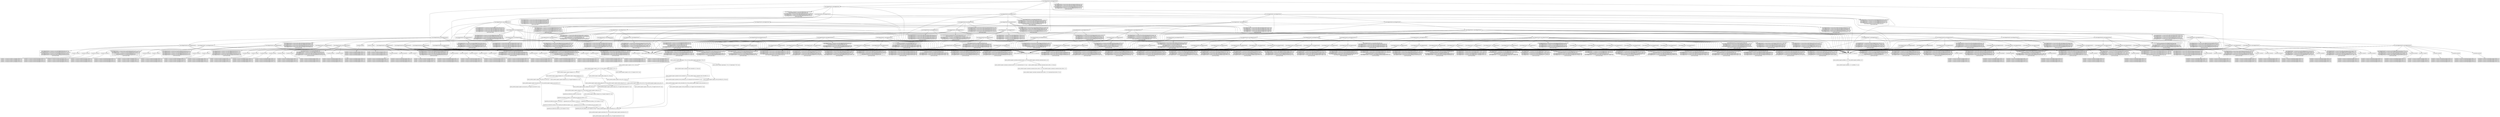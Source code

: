 digraph mygraph {
  node [shape=box];
"//androidAppModule0:androidAppModule0"
"//androidAppModule0:androidAppModule0" -> "//androidAppModule1:androidAppModule1"
"//androidAppModule0:androidAppModule0" -> "//androidAppModule3:androidAppModule3"
"//androidAppModule0:androidAppModule0" -> "//androidAppModule2:androidAppModule2"
"//androidAppModule0:androidAppModule0" -> "@com_android_support_appcompat_v7_26_1_0//aar:aar"
"//androidAppModule0:androidAppModule0" -> "@com_android_support_constraint_constraint_layout_1_0_2//aar:aar"
"//androidAppModule0:androidAppModule0" -> "//androidAppModule0:src/main/res/drawable/androidappmodule0image13.png\n//androidAppModule0:src/main/res/drawable/androidappmodule0image8.png\n//androidAppModule0:src/main/res/drawable/androidappmodule0image9.png\n//androidAppModule0:src/main/res/layout/androidappmodule0activity_main2.xml\n//androidAppModule0:src/main/java/com/androidAppModule0/Activity3.java\n//androidAppModule0:src/main/java/com/androidAppModule0/Activity5.java\n...and 36 more items"
"//androidAppModule0:androidAppModule0" -> "@com_android_support_multidex_1_0_1//aar:aar"
"//androidAppModule2:androidAppModule2"
"//androidAppModule2:androidAppModule2" -> "//androidAppModule6:androidAppModule6"
"//androidAppModule2:androidAppModule2" -> "//androidAppModule7:androidAppModule7"
"//androidAppModule2:androidAppModule2" -> "//androidAppModule2:src/main/res/layout/androidappmodule2activity_main0.xml\n//androidAppModule2:src/main/java/com/androidAppModule2/Activity0.java\n//androidAppModule2:src/main/java/com/androidAppModule2/Activity6.java\n//androidAppModule2:src/main/java/com/androidAppModule2/Activity7.java\n//androidAppModule2:src/main/java/com/androidAppModule2/Activity1.java\n//androidAppModule2:src/main/res/values/strings.xml\n...and 36 more items"
"//androidAppModule2:androidAppModule2" -> "@com_android_support_multidex_1_0_1//aar:aar"
"//androidAppModule2:androidAppModule2" -> "@com_android_support_constraint_constraint_layout_1_0_2//aar:aar"
"//androidAppModule2:androidAppModule2" -> "@com_android_support_appcompat_v7_26_1_0//aar:aar"
"//androidAppModule3:androidAppModule3"
"//androidAppModule3:androidAppModule3" -> "//androidAppModule8:androidAppModule8"
"//androidAppModule3:androidAppModule3" -> "@com_android_support_appcompat_v7_26_1_0//aar:aar"
"//androidAppModule3:androidAppModule3" -> "//androidAppModule9:androidAppModule9"
"//androidAppModule3:androidAppModule3" -> "//androidAppModule3:src/main/AndroidManifest.xml\n//androidAppModule3:src/main/res/layout/androidappmodule3activity_main8.xml\n//androidAppModule3:src/main/res/drawable/androidappmodule3image0.png\n//androidAppModule3:src/main/res/drawable/androidappmodule3image12.png\n//androidAppModule3:src/main/res/drawable/androidappmodule3image14.png\n//androidAppModule3:src/main/res/drawable/androidappmodule3image7.png\n//androidAppModule3:src/main/res/values/strings.xml\n...and 35 more items"
"//androidAppModule3:androidAppModule3" -> "@com_android_support_constraint_constraint_layout_1_0_2//aar:aar"
"//androidAppModule3:androidAppModule3" -> "@com_android_support_multidex_1_0_1//aar:aar"
"//androidAppModule3:src/main/AndroidManifest.xml\n//androidAppModule3:src/main/res/layout/androidappmodule3activity_main8.xml\n//androidAppModule3:src/main/res/drawable/androidappmodule3image0.png\n//androidAppModule3:src/main/res/drawable/androidappmodule3image12.png\n//androidAppModule3:src/main/res/drawable/androidappmodule3image14.png\n//androidAppModule3:src/main/res/drawable/androidappmodule3image7.png\n//androidAppModule3:src/main/res/values/strings.xml\n...and 35 more items"
"//androidAppModule8:androidAppModule8"
"//androidAppModule8:androidAppModule8" -> "//androidAppModule8:src/main/res/drawable/androidappmodule8image13.png\n//androidAppModule8:src/main/res/layout/androidappmodule8activity_main5.xml\n//androidAppModule8:src/main/res/drawable/androidappmodule8image9.png\n//androidAppModule8:src/main/res/layout/androidappmodule8activity_main2.xml\n//androidAppModule8:src/main/res/drawable/androidappmodule8image5.png\n//androidAppModule8:src/main/res/layout/androidappmodule8activity_main9.xml\n...and 36 more items"
"//androidAppModule8:androidAppModule8" -> "@com_android_support_appcompat_v7_26_1_0//aar:aar"
"//androidAppModule8:androidAppModule8" -> "//androidAppModule16:androidAppModule16"
"//androidAppModule8:androidAppModule8" -> "//androidAppModule15:androidAppModule15"
"//androidAppModule8:androidAppModule8" -> "@com_android_support_constraint_constraint_layout_1_0_2//aar:aar"
"//androidAppModule8:androidAppModule8" -> "@com_android_support_multidex_1_0_1//aar:aar"
"//androidAppModule16:androidAppModule16"
"//androidAppModule16:androidAppModule16" -> "//androidAppModule38:androidAppModule38"
"//androidAppModule16:androidAppModule16" -> "@com_android_support_appcompat_v7_26_1_0//aar:aar"
"//androidAppModule16:androidAppModule16" -> "@com_android_support_constraint_constraint_layout_1_0_2//aar:aar"
"//androidAppModule16:androidAppModule16" -> "@com_android_support_multidex_1_0_1//aar:aar"
"//androidAppModule16:androidAppModule16" -> "//androidAppModule16:src/main/res/drawable/androidappmodule16image4.png\n//androidAppModule16:src/main/res/drawable/androidappmodule16image5.png\n//androidAppModule16:src/main/res/drawable/androidappmodule16image6.png\n//androidAppModule16:src/main/res/drawable/androidappmodule16image7.png\n//androidAppModule16:src/main/res/drawable/androidappmodule16image8.png\n//androidAppModule16:src/main/java/com/androidAppModule16/Activity3.java\n...and 36 more items"
"//androidAppModule38:androidAppModule38"
"//androidAppModule38:androidAppModule38" -> "//androidAppModule94:androidAppModule94"
"//androidAppModule38:androidAppModule38" -> "@com_android_support_appcompat_v7_26_1_0//aar:aar"
"//androidAppModule38:androidAppModule38" -> "@com_android_support_constraint_constraint_layout_1_0_2//aar:aar"
"//androidAppModule38:androidAppModule38" -> "//androidAppModule38:src/main/java/com/androidAppModule38/Activity2.java\n//androidAppModule38:src/main/java/com/androidAppModule38/Activity3.java\n//androidAppModule38:src/main/java/com/androidAppModule38/Activity7.java\n//androidAppModule38:src/main/res/values/strings.xml\n//androidAppModule38:src/main/AndroidManifest.xml\n//androidAppModule38:src/main/res/drawable/androidappmodule38image0.png\n//androidAppModule38:src/main/res/drawable/androidappmodule38image12.png\n...and 35 more items"
"//androidAppModule38:androidAppModule38" -> "@com_android_support_multidex_1_0_1//aar:aar"
"//androidAppModule38:src/main/java/com/androidAppModule38/Activity2.java\n//androidAppModule38:src/main/java/com/androidAppModule38/Activity3.java\n//androidAppModule38:src/main/java/com/androidAppModule38/Activity7.java\n//androidAppModule38:src/main/res/values/strings.xml\n//androidAppModule38:src/main/AndroidManifest.xml\n//androidAppModule38:src/main/res/drawable/androidappmodule38image0.png\n//androidAppModule38:src/main/res/drawable/androidappmodule38image12.png\n...and 35 more items"
"//androidAppModule94:androidAppModule94"
"//androidAppModule94:androidAppModule94" -> "@com_android_support_appcompat_v7_26_1_0//aar:aar"
"//androidAppModule94:androidAppModule94" -> "@com_android_support_constraint_constraint_layout_1_0_2//aar:aar"
"//androidAppModule94:androidAppModule94" -> "//androidAppModule94:src/main/res/layout/androidappmodule94activity_main5.xml\n//androidAppModule94:src/main/res/drawable/androidappmodule94image4.png\n//androidAppModule94:src/main/AndroidManifest.xml\n//androidAppModule94:src/main/res/drawable/androidappmodule94image3.png\n//androidAppModule94:src/main/java/androidAppModule94packageJava0/Foo2.java\n//androidAppModule94:src/main/java/com/androidAppModule94/Activity9.java\n...and 36 more items"
"//androidAppModule94:androidAppModule94" -> "@com_android_support_multidex_1_0_1//aar:aar"
"//androidAppModule9:androidAppModule9"
"//androidAppModule9:androidAppModule9" -> "@com_android_support_appcompat_v7_26_1_0//aar:aar"
"//androidAppModule9:androidAppModule9" -> "@com_android_support_constraint_constraint_layout_1_0_2//aar:aar"
"//androidAppModule9:androidAppModule9" -> "//androidAppModule9:src/main/res/layout/androidappmodule9activity_main5.xml\n//androidAppModule9:src/main/java/androidAppModule9packageJava0/Foo1.java\n//androidAppModule9:src/main/res/drawable/androidappmodule9image8.png\n//androidAppModule9:src/main/java/com/androidAppModule9/Activity0.java\n//androidAppModule9:src/main/res/layout/androidappmodule9activity_main1.xml\n//androidAppModule9:src/main/java/com/androidAppModule9/Activity2.java\n...and 36 more items"
"//androidAppModule9:androidAppModule9" -> "@com_android_support_multidex_1_0_1//aar:aar"
"//androidAppModule9:androidAppModule9" -> "//androidAppModule17:androidAppModule17"
"//androidAppModule17:androidAppModule17"
"//androidAppModule17:androidAppModule17" -> "//androidAppModule39:androidAppModule39"
"//androidAppModule17:androidAppModule17" -> "//androidAppModule40:androidAppModule40"
"//androidAppModule17:androidAppModule17" -> "@com_android_support_appcompat_v7_26_1_0//aar:aar"
"//androidAppModule17:androidAppModule17" -> "@com_android_support_constraint_constraint_layout_1_0_2//aar:aar"
"//androidAppModule17:androidAppModule17" -> "//androidAppModule17:src/main/java/com/androidAppModule17/Activity3.java\n//androidAppModule17:src/main/java/com/androidAppModule17/Activity4.java\n//androidAppModule17:src/main/java/com/androidAppModule17/Activity5.java\n//androidAppModule17:src/main/java/com/androidAppModule17/Activity6.java\n//androidAppModule17:src/main/java/com/androidAppModule17/Activity7.java\n//androidAppModule17:src/main/java/com/androidAppModule17/Activity8.java\n...and 36 more items"
"//androidAppModule17:androidAppModule17" -> "@com_android_support_multidex_1_0_1//aar:aar"
"//androidAppModule17:src/main/java/com/androidAppModule17/Activity3.java\n//androidAppModule17:src/main/java/com/androidAppModule17/Activity4.java\n//androidAppModule17:src/main/java/com/androidAppModule17/Activity5.java\n//androidAppModule17:src/main/java/com/androidAppModule17/Activity6.java\n//androidAppModule17:src/main/java/com/androidAppModule17/Activity7.java\n//androidAppModule17:src/main/java/com/androidAppModule17/Activity8.java\n...and 36 more items"
"//androidAppModule40:androidAppModule40"
"//androidAppModule40:androidAppModule40" -> "//androidAppModule96:androidAppModule96"
"//androidAppModule40:androidAppModule40" -> "//androidAppModule97:androidAppModule97"
"//androidAppModule40:androidAppModule40" -> "//androidAppModule98:androidAppModule98"
"//androidAppModule40:androidAppModule40" -> "@com_android_support_multidex_1_0_1//aar:aar"
"//androidAppModule40:androidAppModule40" -> "@com_android_support_constraint_constraint_layout_1_0_2//aar:aar"
"//androidAppModule40:androidAppModule40" -> "@com_android_support_appcompat_v7_26_1_0//aar:aar"
"//androidAppModule40:androidAppModule40" -> "//androidAppModule40:src/main/java/com/androidAppModule40/Activity5.java\n//androidAppModule40:src/main/java/com/androidAppModule40/Activity4.java\n//androidAppModule40:src/main/AndroidManifest.xml\n//androidAppModule40:src/main/res/drawable/androidappmodule40image0.png\n//androidAppModule40:src/main/res/drawable/androidappmodule40image10.png\n//androidAppModule40:src/main/java/com/androidAppModule40/Activity3.java\n...and 36 more items"
"//androidAppModule6:androidAppModule6"
"//androidAppModule6:androidAppModule6" -> "@com_android_support_appcompat_v7_26_1_0//aar:aar"
"//androidAppModule6:androidAppModule6" -> "//androidAppModule12:androidAppModule12"
"//androidAppModule6:androidAppModule6" -> "@com_android_support_constraint_constraint_layout_1_0_2//aar:aar"
"//androidAppModule6:androidAppModule6" -> "//androidAppModule6:src/main/res/drawable/androidappmodule6image12.png\n//androidAppModule6:src/main/res/drawable/androidappmodule6image4.png\n//androidAppModule6:src/main/res/drawable/androidappmodule6image5.png\n//androidAppModule6:src/main/java/androidAppModule6packageJava0/Foo1.java\n//androidAppModule6:src/main/res/layout/androidappmodule6activity_main2.xml\n//androidAppModule6:src/main/res/drawable/androidappmodule6image11.png\n...and 36 more items"
"//androidAppModule6:androidAppModule6" -> "@com_android_support_multidex_1_0_1//aar:aar"
"//androidAppModule94:src/main/res/layout/androidappmodule94activity_main5.xml\n//androidAppModule94:src/main/res/drawable/androidappmodule94image4.png\n//androidAppModule94:src/main/AndroidManifest.xml\n//androidAppModule94:src/main/res/drawable/androidappmodule94image3.png\n//androidAppModule94:src/main/java/androidAppModule94packageJava0/Foo2.java\n//androidAppModule94:src/main/java/com/androidAppModule94/Activity9.java\n...and 36 more items"
"//androidAppModule16:src/main/res/drawable/androidappmodule16image4.png\n//androidAppModule16:src/main/res/drawable/androidappmodule16image5.png\n//androidAppModule16:src/main/res/drawable/androidappmodule16image6.png\n//androidAppModule16:src/main/res/drawable/androidappmodule16image7.png\n//androidAppModule16:src/main/res/drawable/androidappmodule16image8.png\n//androidAppModule16:src/main/java/com/androidAppModule16/Activity3.java\n...and 36 more items"
"//androidAppModule39:androidAppModule39"
"//androidAppModule39:androidAppModule39" -> "//androidAppModule95:androidAppModule95"
"//androidAppModule39:androidAppModule39" -> "@com_android_support_appcompat_v7_26_1_0//aar:aar"
"//androidAppModule39:androidAppModule39" -> "@com_android_support_constraint_constraint_layout_1_0_2//aar:aar"
"//androidAppModule39:androidAppModule39" -> "//androidAppModule39:src/main/AndroidManifest.xml\n//androidAppModule39:src/main/res/drawable/androidappmodule39image0.png\n//androidAppModule39:src/main/res/drawable/androidappmodule39image1.png\n//androidAppModule39:src/main/res/drawable/androidappmodule39image10.png\n//androidAppModule39:src/main/res/drawable/androidappmodule39image11.png\n//androidAppModule39:src/main/res/drawable/androidappmodule39image12.png\n...and 36 more items"
"//androidAppModule39:androidAppModule39" -> "@com_android_support_multidex_1_0_1//aar:aar"
"//androidAppModule39:src/main/AndroidManifest.xml\n//androidAppModule39:src/main/res/drawable/androidappmodule39image0.png\n//androidAppModule39:src/main/res/drawable/androidappmodule39image1.png\n//androidAppModule39:src/main/res/drawable/androidappmodule39image10.png\n//androidAppModule39:src/main/res/drawable/androidappmodule39image11.png\n//androidAppModule39:src/main/res/drawable/androidappmodule39image12.png\n...and 36 more items"
"//androidAppModule95:androidAppModule95"
"//androidAppModule95:androidAppModule95" -> "@com_android_support_appcompat_v7_26_1_0//aar:aar"
"//androidAppModule95:androidAppModule95" -> "@com_android_support_constraint_constraint_layout_1_0_2//aar:aar"
"//androidAppModule95:androidAppModule95" -> "//androidAppModule95:src/main/res/drawable/androidappmodule95image14.png\n//androidAppModule95:src/main/res/drawable/androidappmodule95image2.png\n//androidAppModule95:src/main/res/drawable/androidappmodule95image4.png\n//androidAppModule95:src/main/res/drawable/androidappmodule95image5.png\n//androidAppModule95:src/main/res/drawable/androidappmodule95image6.png\n//androidAppModule95:src/main/res/drawable/androidappmodule95image7.png\n...and 36 more items"
"//androidAppModule95:androidAppModule95" -> "@com_android_support_multidex_1_0_1//aar:aar"
"//androidAppModule95:src/main/res/drawable/androidappmodule95image14.png\n//androidAppModule95:src/main/res/drawable/androidappmodule95image2.png\n//androidAppModule95:src/main/res/drawable/androidappmodule95image4.png\n//androidAppModule95:src/main/res/drawable/androidappmodule95image5.png\n//androidAppModule95:src/main/res/drawable/androidappmodule95image6.png\n//androidAppModule95:src/main/res/drawable/androidappmodule95image7.png\n...and 36 more items"
"//androidAppModule9:src/main/res/layout/androidappmodule9activity_main5.xml\n//androidAppModule9:src/main/java/androidAppModule9packageJava0/Foo1.java\n//androidAppModule9:src/main/res/drawable/androidappmodule9image8.png\n//androidAppModule9:src/main/java/com/androidAppModule9/Activity0.java\n//androidAppModule9:src/main/res/layout/androidappmodule9activity_main1.xml\n//androidAppModule9:src/main/java/com/androidAppModule9/Activity2.java\n...and 36 more items"
"//androidAppModule12:androidAppModule12"
"//androidAppModule12:androidAppModule12" -> "//androidAppModule24:androidAppModule24"
"//androidAppModule12:androidAppModule12" -> "//androidAppModule25:androidAppModule25"
"//androidAppModule12:androidAppModule12" -> "//androidAppModule26:androidAppModule26"
"//androidAppModule12:androidAppModule12" -> "//androidAppModule27:androidAppModule27"
"//androidAppModule12:androidAppModule12" -> "//androidAppModule33:androidAppModule33"
"//androidAppModule12:androidAppModule12" -> "//androidAppModule12:src/main/res/drawable/androidappmodule12image1.png\n//androidAppModule12:src/main/res/drawable/androidappmodule12image10.png\n//androidAppModule12:src/main/res/drawable/androidappmodule12image14.png\n//androidAppModule12:src/main/java/com/androidAppModule12/Activity4.java\n//androidAppModule12:src/main/res/drawable/androidappmodule12image4.png\n//androidAppModule12:src/main/res/layout/androidappmodule12activity_main4.xml\n...and 36 more items"
"//androidAppModule12:androidAppModule12" -> "//androidAppModule28:androidAppModule28"
"//androidAppModule12:androidAppModule12" -> "@com_android_support_multidex_1_0_1//aar:aar"
"//androidAppModule12:androidAppModule12" -> "@com_android_support_constraint_constraint_layout_1_0_2//aar:aar"
"//androidAppModule12:androidAppModule12" -> "@com_android_support_appcompat_v7_26_1_0//aar:aar"
"//androidAppModule12:androidAppModule12" -> "//androidAppModule34:androidAppModule34"
"//androidAppModule12:androidAppModule12" -> "//androidAppModule32:androidAppModule32"
"//androidAppModule12:androidAppModule12" -> "//androidAppModule31:androidAppModule31"
"//androidAppModule12:androidAppModule12" -> "//androidAppModule30:androidAppModule30"
"//androidAppModule12:androidAppModule12" -> "//androidAppModule29:androidAppModule29"
"//androidAppModule29:androidAppModule29"
"//androidAppModule29:androidAppModule29" -> "//androidAppModule29:src/main/res/values/strings.xml\n//androidAppModule29:src/main/res/layout/androidappmodule29activity_main8.xml\n//androidAppModule29:src/main/res/drawable/androidappmodule29image7.png\n//androidAppModule29:src/main/java/com/androidAppModule29/Activity4.java\n//androidAppModule29:src/main/res/drawable/androidappmodule29image2.png\n//androidAppModule29:src/main/res/layout/androidappmodule29activity_main9.xml\n//androidAppModule29:src/main/AndroidManifest.xml\n...and 35 more items"
"//androidAppModule29:androidAppModule29" -> "//androidAppModule67:androidAppModule67"
"//androidAppModule29:androidAppModule29" -> "@com_android_support_constraint_constraint_layout_1_0_2//aar:aar"
"//androidAppModule29:androidAppModule29" -> "@com_android_support_appcompat_v7_26_1_0//aar:aar"
"//androidAppModule29:androidAppModule29" -> "//androidAppModule66:androidAppModule66"
"//androidAppModule29:androidAppModule29" -> "//androidAppModule68:androidAppModule68"
"//androidAppModule29:androidAppModule29" -> "//androidAppModule64:androidAppModule64"
"//androidAppModule29:androidAppModule29" -> "//androidAppModule65:androidAppModule65"
"//androidAppModule29:androidAppModule29" -> "@com_android_support_multidex_1_0_1//aar:aar"
"//androidAppModule30:androidAppModule30"
"//androidAppModule30:androidAppModule30" -> "//androidAppModule30:src/main/res/layout/androidappmodule30activity_main4.xml\n//androidAppModule30:src/main/java/com/androidAppModule30/Activity0.java\n//androidAppModule30:src/main/java/com/androidAppModule30/Activity4.java\n//androidAppModule30:src/main/java/com/androidAppModule30/Activity3.java\n//androidAppModule30:src/main/res/drawable/androidappmodule30image8.png\n//androidAppModule30:src/main/java/com/androidAppModule30/Activity1.java\n...and 36 more items"
"//androidAppModule30:androidAppModule30" -> "@com_android_support_multidex_1_0_1//aar:aar"
"//androidAppModule30:androidAppModule30" -> "@com_android_support_constraint_constraint_layout_1_0_2//aar:aar"
"//androidAppModule30:androidAppModule30" -> "@com_android_support_appcompat_v7_26_1_0//aar:aar"
"//androidAppModule30:androidAppModule30" -> "//androidAppModule81:androidAppModule81"
"//androidAppModule30:androidAppModule30" -> "//androidAppModule80:androidAppModule80"
"//androidAppModule30:androidAppModule30" -> "//androidAppModule79:androidAppModule79"
"//androidAppModule30:androidAppModule30" -> "//androidAppModule78:androidAppModule78"
"//androidAppModule30:androidAppModule30" -> "//androidAppModule77:androidAppModule77"
"//androidAppModule30:androidAppModule30" -> "//androidAppModule76:androidAppModule76"
"//androidAppModule30:androidAppModule30" -> "//androidAppModule75:androidAppModule75"
"//androidAppModule30:androidAppModule30" -> "//androidAppModule74:androidAppModule74"
"//androidAppModule30:androidAppModule30" -> "//androidAppModule73:androidAppModule73"
"//androidAppModule30:androidAppModule30" -> "//androidAppModule72:androidAppModule72"
"//androidAppModule30:androidAppModule30" -> "//androidAppModule71:androidAppModule71"
"//androidAppModule30:androidAppModule30" -> "//androidAppModule70:androidAppModule70"
"//androidAppModule30:androidAppModule30" -> "//androidAppModule69:androidAppModule69"
"//androidAppModule70:androidAppModule70"
"//androidAppModule70:androidAppModule70" -> "//androidAppModule70:src/main/res/drawable/androidappmodule70image4.png\n//androidAppModule70:src/main/res/layout/androidappmodule70activity_main9.xml\n//androidAppModule70:src/main/res/drawable/androidappmodule70image12.png\n//androidAppModule70:src/main/java/com/androidAppModule70/Activity0.java\n//androidAppModule70:src/main/res/drawable/androidappmodule70image1.png\n//androidAppModule70:src/main/res/layout/androidappmodule70activity_main4.xml\n...and 36 more items"
"//androidAppModule70:androidAppModule70" -> "@com_android_support_multidex_1_0_1//aar:aar"
"//androidAppModule70:androidAppModule70" -> "@com_android_support_constraint_constraint_layout_1_0_2//aar:aar"
"//androidAppModule70:androidAppModule70" -> "@com_android_support_appcompat_v7_26_1_0//aar:aar"
"//androidAppModule71:androidAppModule71"
"//androidAppModule71:androidAppModule71" -> "//androidAppModule71:src/main/res/layout/androidappmodule71activity_main4.xml\n//androidAppModule71:src/main/res/layout/androidappmodule71activity_main9.xml\n//androidAppModule71:src/main/res/layout/androidappmodule71activity_main2.xml\n//androidAppModule71:src/main/java/androidAppModule71packageJava0/Foo0.java\n//androidAppModule71:src/main/java/androidAppModule71packageJava0/Foo1.java\n//androidAppModule71:src/main/java/androidAppModule71packageJava0/Foo2.java\n...and 36 more items"
"//androidAppModule71:androidAppModule71" -> "@com_android_support_multidex_1_0_1//aar:aar"
"//androidAppModule71:androidAppModule71" -> "@com_android_support_constraint_constraint_layout_1_0_2//aar:aar"
"//androidAppModule71:androidAppModule71" -> "@com_android_support_appcompat_v7_26_1_0//aar:aar"
"//androidAppModule72:androidAppModule72"
"//androidAppModule72:androidAppModule72" -> "//androidAppModule72:src/main/java/com/androidAppModule72/Activity8.java\n//androidAppModule72:src/main/java/com/androidAppModule72/Activity9.java\n//androidAppModule72:src/main/res/layout/androidappmodule72activity_main2.xml\n//androidAppModule72:src/main/AndroidManifest.xml\n//androidAppModule72:src/main/res/drawable/androidappmodule72image1.png\n//androidAppModule72:src/main/res/drawable/androidappmodule72image10.png\n...and 36 more items"
"//androidAppModule72:androidAppModule72" -> "@com_android_support_multidex_1_0_1//aar:aar"
"//androidAppModule72:androidAppModule72" -> "@com_android_support_constraint_constraint_layout_1_0_2//aar:aar"
"//androidAppModule72:androidAppModule72" -> "@com_android_support_appcompat_v7_26_1_0//aar:aar"
"//androidAppModule73:androidAppModule73"
"//androidAppModule73:androidAppModule73" -> "//androidAppModule73:src/main/java/androidAppModule73packageJava0/Foo3.java\n//androidAppModule73:src/main/res/layout/androidappmodule73activity_main3.xml\n//androidAppModule73:src/main/res/drawable/androidappmodule73image11.png\n//androidAppModule73:src/main/res/layout/androidappmodule73activity_main1.xml\n//androidAppModule73:src/main/java/com/androidAppModule73/Activity3.java\n//androidAppModule73:src/main/res/layout/androidappmodule73activity_main8.xml\n...and 36 more items"
"//androidAppModule73:androidAppModule73" -> "@com_android_support_multidex_1_0_1//aar:aar"
"//androidAppModule73:androidAppModule73" -> "@com_android_support_constraint_constraint_layout_1_0_2//aar:aar"
"//androidAppModule73:androidAppModule73" -> "@com_android_support_appcompat_v7_26_1_0//aar:aar"
"//androidAppModule74:androidAppModule74"
"//androidAppModule74:androidAppModule74" -> "//androidAppModule74:src/main/res/drawable/androidappmodule74image1.png\n//androidAppModule74:src/main/res/layout/androidappmodule74activity_main2.xml\n//androidAppModule74:src/main/res/layout/androidappmodule74activity_main5.xml\n//androidAppModule74:src/main/java/androidAppModule74packageJava0/Foo2.java\n//androidAppModule74:src/main/res/drawable/androidappmodule74image13.png\n//androidAppModule74:src/main/AndroidManifest.xml\n...and 36 more items"
"//androidAppModule74:androidAppModule74" -> "@com_android_support_multidex_1_0_1//aar:aar"
"//androidAppModule74:androidAppModule74" -> "@com_android_support_constraint_constraint_layout_1_0_2//aar:aar"
"//androidAppModule74:androidAppModule74" -> "@com_android_support_appcompat_v7_26_1_0//aar:aar"
"//androidAppModule77:androidAppModule77"
"//androidAppModule77:androidAppModule77" -> "//androidAppModule77:src/main/java/com/androidAppModule77/Activity3.java\n//androidAppModule77:src/main/java/com/androidAppModule77/Activity4.java\n//androidAppModule77:src/main/res/layout/androidappmodule77activity_main5.xml\n//androidAppModule77:src/main/java/com/androidAppModule77/Activity6.java\n//androidAppModule77:src/main/res/drawable/androidappmodule77image3.png\n//androidAppModule77:src/main/java/com/androidAppModule77/Activity8.java\n...and 36 more items"
"//androidAppModule77:androidAppModule77" -> "@com_android_support_multidex_1_0_1//aar:aar"
"//androidAppModule77:androidAppModule77" -> "@com_android_support_constraint_constraint_layout_1_0_2//aar:aar"
"//androidAppModule77:androidAppModule77" -> "@com_android_support_appcompat_v7_26_1_0//aar:aar"
"//androidAppModule32:androidAppModule32"
"//androidAppModule32:androidAppModule32" -> "//androidAppModule32:src/main/res/layout/androidappmodule32activity_main2.xml\n//androidAppModule32:src/main/res/layout/androidappmodule32activity_main3.xml\n//androidAppModule32:src/main/res/drawable/androidappmodule32image2.png\n//androidAppModule32:src/main/java/androidAppModule32packageJava0/Foo3.java\n//androidAppModule32:src/main/res/drawable/androidappmodule32image6.png\n//androidAppModule32:src/main/res/drawable/androidappmodule32image5.png\n...and 36 more items"
"//androidAppModule32:androidAppModule32" -> "@com_android_support_multidex_1_0_1//aar:aar"
"//androidAppModule32:androidAppModule32" -> "@com_android_support_constraint_constraint_layout_1_0_2//aar:aar"
"//androidAppModule32:androidAppModule32" -> "@com_android_support_appcompat_v7_26_1_0//aar:aar"
"//androidAppModule32:androidAppModule32" -> "//androidAppModule85:androidAppModule85"
"//androidAppModule32:androidAppModule32" -> "//androidAppModule84:androidAppModule84"
"//androidAppModule84:androidAppModule84"
"//androidAppModule84:androidAppModule84" -> "//androidAppModule84:src/main/java/com/androidAppModule84/Activity6.java\n//androidAppModule84:src/main/res/drawable/androidappmodule84image8.png\n//androidAppModule84:src/main/res/layout/androidappmodule84activity_main2.xml\n//androidAppModule84:src/main/java/com/androidAppModule84/Activity3.java\n//androidAppModule84:src/main/res/drawable/androidappmodule84image1.png\n//androidAppModule84:src/main/java/androidAppModule84packageJava0/Foo3.java\n...and 36 more items"
"//androidAppModule84:androidAppModule84" -> "@com_android_support_multidex_1_0_1//aar:aar"
"//androidAppModule84:androidAppModule84" -> "@com_android_support_constraint_constraint_layout_1_0_2//aar:aar"
"//androidAppModule84:androidAppModule84" -> "@com_android_support_appcompat_v7_26_1_0//aar:aar"
"//androidAppModule84:src/main/java/com/androidAppModule84/Activity6.java\n//androidAppModule84:src/main/res/drawable/androidappmodule84image8.png\n//androidAppModule84:src/main/res/layout/androidappmodule84activity_main2.xml\n//androidAppModule84:src/main/java/com/androidAppModule84/Activity3.java\n//androidAppModule84:src/main/res/drawable/androidappmodule84image1.png\n//androidAppModule84:src/main/java/androidAppModule84packageJava0/Foo3.java\n...and 36 more items"
"//androidAppModule85:androidAppModule85"
"//androidAppModule85:androidAppModule85" -> "//androidAppModule85:src/main/java/androidAppModule85packageJava0/Foo2.java\n//androidAppModule85:src/main/java/androidAppModule85packageJava0/Foo3.java\n//androidAppModule85:src/main/res/drawable/androidappmodule85image7.png\n//androidAppModule85:src/main/java/com/androidAppModule85/Activity6.java\n//androidAppModule85:src/main/java/com/androidAppModule85/Activity3.java\n//androidAppModule85:src/main/res/drawable/androidappmodule85image13.png\n...and 36 more items"
"//androidAppModule85:androidAppModule85" -> "@com_android_support_multidex_1_0_1//aar:aar"
"//androidAppModule85:androidAppModule85" -> "@com_android_support_constraint_constraint_layout_1_0_2//aar:aar"
"//androidAppModule85:androidAppModule85" -> "@com_android_support_appcompat_v7_26_1_0//aar:aar"
"//androidAppModule28:androidAppModule28"
"//androidAppModule28:androidAppModule28" -> "//androidAppModule61:androidAppModule61"
"//androidAppModule28:androidAppModule28" -> "//androidAppModule28:src/main/res/drawable/androidappmodule28image7.png\n//androidAppModule28:src/main/java/com/androidAppModule28/Activity4.java\n//androidAppModule28:src/main/res/drawable/androidappmodule28image9.png\n//androidAppModule28:src/main/java/com/androidAppModule28/Activity6.java\n//androidAppModule28:src/main/res/drawable/androidappmodule28image14.png\n//androidAppModule28:src/main/res/layout/androidappmodule28activity_main6.xml\n...and 36 more items"
"//androidAppModule28:androidAppModule28" -> "@com_android_support_multidex_1_0_1//aar:aar"
"//androidAppModule28:androidAppModule28" -> "@com_android_support_constraint_constraint_layout_1_0_2//aar:aar"
"//androidAppModule28:androidAppModule28" -> "@com_android_support_appcompat_v7_26_1_0//aar:aar"
"//androidAppModule28:androidAppModule28" -> "//androidAppModule63:androidAppModule63"
"//androidAppModule28:androidAppModule28" -> "//androidAppModule62:androidAppModule62"
"//androidAppModule28:androidAppModule28" -> "//androidAppModule60:androidAppModule60"
"//androidAppModule28:androidAppModule28" -> "//androidAppModule59:androidAppModule59"
"//androidAppModule28:androidAppModule28" -> "//androidAppModule58:androidAppModule58"
"//androidAppModule61:androidAppModule61"
"//androidAppModule61:androidAppModule61" -> "//androidAppModule61:src/main/java/androidAppModule61packageJava0/Foo1.java\n//androidAppModule61:src/main/res/drawable/androidappmodule61image3.png\n//androidAppModule61:src/main/AndroidManifest.xml\n//androidAppModule61:src/main/res/layout/androidappmodule61activity_main9.xml\n//androidAppModule61:src/main/res/layout/androidappmodule61activity_main2.xml\n//androidAppModule61:src/main/res/drawable/androidappmodule61image11.png\n...and 36 more items"
"//androidAppModule61:androidAppModule61" -> "@com_android_support_multidex_1_0_1//aar:aar"
"//androidAppModule61:androidAppModule61" -> "@com_android_support_constraint_constraint_layout_1_0_2//aar:aar"
"//androidAppModule61:androidAppModule61" -> "@com_android_support_appcompat_v7_26_1_0//aar:aar"
"//androidAppModule61:androidAppModule61" -> "//module49:module49"
"//androidAppModule61:src/main/java/androidAppModule61packageJava0/Foo1.java\n//androidAppModule61:src/main/res/drawable/androidappmodule61image3.png\n//androidAppModule61:src/main/AndroidManifest.xml\n//androidAppModule61:src/main/res/layout/androidappmodule61activity_main9.xml\n//androidAppModule61:src/main/res/layout/androidappmodule61activity_main2.xml\n//androidAppModule61:src/main/res/drawable/androidappmodule61image11.png\n...and 36 more items"
"//androidAppModule27:androidAppModule27"
"//androidAppModule27:androidAppModule27" -> "//androidAppModule27:src/main/java/com/androidAppModule27/Activity1.java\n//androidAppModule27:src/main/res/drawable/androidappmodule27image14.png\n//androidAppModule27:src/main/res/drawable/androidappmodule27image3.png\n//androidAppModule27:src/main/res/layout/androidappmodule27activity_main7.xml\n//androidAppModule27:src/main/res/drawable/androidappmodule27image7.png\n//androidAppModule27:src/main/res/layout/androidappmodule27activity_main4.xml\n...and 36 more items"
"//androidAppModule27:androidAppModule27" -> "@com_android_support_multidex_1_0_1//aar:aar"
"//androidAppModule27:androidAppModule27" -> "@com_android_support_constraint_constraint_layout_1_0_2//aar:aar"
"//androidAppModule27:androidAppModule27" -> "@com_android_support_appcompat_v7_26_1_0//aar:aar"
"//androidAppModule27:androidAppModule27" -> "//androidAppModule57:androidAppModule57"
"//androidAppModule27:androidAppModule27" -> "//androidAppModule56:androidAppModule56"
"//androidAppModule56:androidAppModule56"
"//androidAppModule56:androidAppModule56" -> "//androidAppModule56:src/main/res/layout/androidappmodule56activity_main2.xml\n//androidAppModule56:src/main/res/drawable/androidappmodule56image7.png\n//androidAppModule56:src/main/res/drawable/androidappmodule56image5.png\n//androidAppModule56:src/main/res/drawable/androidappmodule56image8.png\n//androidAppModule56:src/main/res/layout/androidappmodule56activity_main0.xml\n//androidAppModule56:src/main/res/layout/androidappmodule56activity_main4.xml\n...and 36 more items"
"//androidAppModule56:androidAppModule56" -> "//module41:module41"
"//androidAppModule56:androidAppModule56" -> "//module42:module42"
"//androidAppModule56:androidAppModule56" -> "@com_android_support_appcompat_v7_26_1_0//aar:aar"
"//androidAppModule56:androidAppModule56" -> "@com_android_support_constraint_constraint_layout_1_0_2//aar:aar"
"//androidAppModule56:androidAppModule56" -> "@com_android_support_multidex_1_0_1//aar:aar"
"//module42:module42"
"//module42:module42" -> "//module42:src/main/java/module42packageJava0/Foo2.java\n//module42:src/main/java/module42packageJava0/Foo4.java\n//module42:src/main/java/module42packageJava0/Foo1.java\n//module42:src/main/java/module42packageJava0/Foo0.java\n//module42:src/main/java/module42packageJava0/Foo3.java"
"//module41:module41"
"//module41:module41" -> "//module41:src/main/java/module41packageJava0/Foo0.java\n//module41:src/main/java/module41packageJava0/Foo2.java\n//module41:src/main/java/module41packageJava0/Foo4.java\n//module41:src/main/java/module41packageJava0/Foo3.java\n//module41:src/main/java/module41packageJava0/Foo1.java"
"//module41:src/main/java/module41packageJava0/Foo0.java\n//module41:src/main/java/module41packageJava0/Foo2.java\n//module41:src/main/java/module41packageJava0/Foo4.java\n//module41:src/main/java/module41packageJava0/Foo3.java\n//module41:src/main/java/module41packageJava0/Foo1.java"
"//androidAppModule56:src/main/res/layout/androidappmodule56activity_main2.xml\n//androidAppModule56:src/main/res/drawable/androidappmodule56image7.png\n//androidAppModule56:src/main/res/drawable/androidappmodule56image5.png\n//androidAppModule56:src/main/res/drawable/androidappmodule56image8.png\n//androidAppModule56:src/main/res/layout/androidappmodule56activity_main0.xml\n//androidAppModule56:src/main/res/layout/androidappmodule56activity_main4.xml\n...and 36 more items"
"//androidAppModule57:androidAppModule57"
"//androidAppModule57:androidAppModule57" -> "//androidAppModule57:src/main/java/com/androidAppModule57/Activity4.java\n//androidAppModule57:src/main/res/drawable/androidappmodule57image2.png\n//androidAppModule57:src/main/java/androidAppModule57packageJava0/Foo0.java\n//androidAppModule57:src/main/res/drawable/androidappmodule57image5.png\n//androidAppModule57:src/main/java/com/androidAppModule57/Activity3.java\n//androidAppModule57:src/main/res/layout/androidappmodule57activity_main7.xml\n...and 36 more items"
"//androidAppModule57:androidAppModule57" -> "@com_android_support_multidex_1_0_1//aar:aar"
"//androidAppModule57:androidAppModule57" -> "@com_android_support_appcompat_v7_26_1_0//aar:aar"
"//androidAppModule57:androidAppModule57" -> "//module45:module45"
"//androidAppModule57:androidAppModule57" -> "//module44:module44"
"//androidAppModule57:androidAppModule57" -> "@com_android_support_constraint_constraint_layout_1_0_2//aar:aar"
"//androidAppModule57:androidAppModule57" -> "//module43:module43"
"//module44:module44"
"//module44:module44" -> "//module44:src/main/java/module44packageJava0/Foo0.java\n//module44:src/main/java/module44packageJava0/Foo1.java\n//module44:src/main/java/module44packageJava0/Foo2.java\n//module44:src/main/java/module44packageJava0/Foo3.java\n//module44:src/main/java/module44packageJava0/Foo4.java"
"//module44:src/main/java/module44packageJava0/Foo0.java\n//module44:src/main/java/module44packageJava0/Foo1.java\n//module44:src/main/java/module44packageJava0/Foo2.java\n//module44:src/main/java/module44packageJava0/Foo3.java\n//module44:src/main/java/module44packageJava0/Foo4.java"
"//module45:module45"
"//module45:module45" -> "//module45:src/main/java/module45packageJava0/Foo3.java\n//module45:src/main/java/module45packageJava0/Foo4.java\n//module45:src/main/java/module45packageJava0/Foo0.java\n//module45:src/main/java/module45packageJava0/Foo2.java\n//module45:src/main/java/module45packageJava0/Foo1.java"
"//module45:src/main/java/module45packageJava0/Foo3.java\n//module45:src/main/java/module45packageJava0/Foo4.java\n//module45:src/main/java/module45packageJava0/Foo0.java\n//module45:src/main/java/module45packageJava0/Foo2.java\n//module45:src/main/java/module45packageJava0/Foo1.java"
"//androidAppModule27:src/main/java/com/androidAppModule27/Activity1.java\n//androidAppModule27:src/main/res/drawable/androidappmodule27image14.png\n//androidAppModule27:src/main/res/drawable/androidappmodule27image3.png\n//androidAppModule27:src/main/res/layout/androidappmodule27activity_main7.xml\n//androidAppModule27:src/main/res/drawable/androidappmodule27image7.png\n//androidAppModule27:src/main/res/layout/androidappmodule27activity_main4.xml\n...and 36 more items"
"//androidAppModule26:androidAppModule26"
"//androidAppModule26:androidAppModule26" -> "@com_android_support_multidex_1_0_1//aar:aar"
"//androidAppModule26:androidAppModule26" -> "@com_android_support_constraint_constraint_layout_1_0_2//aar:aar"
"//androidAppModule26:androidAppModule26" -> "@com_android_support_appcompat_v7_26_1_0//aar:aar"
"//androidAppModule26:androidAppModule26" -> "//androidAppModule55:androidAppModule55"
"//androidAppModule26:androidAppModule26" -> "//androidAppModule54:androidAppModule54"
"//androidAppModule26:androidAppModule26" -> "//androidAppModule26:src/main/java/androidAppModule26packageJava0/Foo0.java\n//androidAppModule26:src/main/AndroidManifest.xml\n//androidAppModule26:src/main/res/drawable/androidappmodule26image4.png\n//androidAppModule26:src/main/java/com/androidAppModule26/Activity1.java\n//androidAppModule26:src/main/res/drawable/androidappmodule26image12.png\n//androidAppModule26:src/main/java/androidAppModule26packageJava0/Foo2.java\n...and 36 more items"
"//androidAppModule25:androidAppModule25"
"//androidAppModule25:androidAppModule25" -> "//androidAppModule52:androidAppModule52"
"//androidAppModule25:androidAppModule25" -> "@com_android_support_multidex_1_0_1//aar:aar"
"//androidAppModule25:androidAppModule25" -> "@com_android_support_constraint_constraint_layout_1_0_2//aar:aar"
"//androidAppModule25:androidAppModule25" -> "@com_android_support_appcompat_v7_26_1_0//aar:aar"
"//androidAppModule25:androidAppModule25" -> "//androidAppModule53:androidAppModule53"
"//androidAppModule25:androidAppModule25" -> "//androidAppModule25:src/main/java/androidAppModule25packageJava0/Foo2.java\n//androidAppModule25:src/main/res/drawable/androidappmodule25image6.png\n//androidAppModule25:src/main/res/layout/androidappmodule25activity_main0.xml\n//androidAppModule25:src/main/res/drawable/androidappmodule25image14.png\n//androidAppModule25:src/main/java/com/androidAppModule25/Activity6.java\n//androidAppModule25:src/main/res/drawable/androidappmodule25image5.png\n...and 36 more items"
"//androidAppModule25:src/main/java/androidAppModule25packageJava0/Foo2.java\n//androidAppModule25:src/main/res/drawable/androidappmodule25image6.png\n//androidAppModule25:src/main/res/layout/androidappmodule25activity_main0.xml\n//androidAppModule25:src/main/res/drawable/androidappmodule25image14.png\n//androidAppModule25:src/main/java/com/androidAppModule25/Activity6.java\n//androidAppModule25:src/main/res/drawable/androidappmodule25image5.png\n...and 36 more items"
"//androidAppModule24:androidAppModule24"
"//androidAppModule24:androidAppModule24" -> "//androidAppModule51:androidAppModule51"
"//androidAppModule24:androidAppModule24" -> "@com_android_support_appcompat_v7_26_1_0//aar:aar"
"//androidAppModule24:androidAppModule24" -> "@com_android_support_constraint_constraint_layout_1_0_2//aar:aar"
"//androidAppModule24:androidAppModule24" -> "//androidAppModule24:src/main/res/drawable/androidappmodule24image4.png\n//androidAppModule24:src/main/res/drawable/androidappmodule24image1.png\n//androidAppModule24:src/main/java/androidAppModule24packageJava0/Foo2.java\n//androidAppModule24:src/main/res/drawable/androidappmodule24image10.png\n//androidAppModule24:src/main/res/drawable/androidappmodule24image3.png\n//androidAppModule24:src/main/java/com/androidAppModule24/Activity1.java\n...and 36 more items"
"//androidAppModule24:androidAppModule24" -> "@com_android_support_multidex_1_0_1//aar:aar"
"//androidAppModule7:androidAppModule7"
"//androidAppModule7:androidAppModule7" -> "//androidAppModule14:androidAppModule14"
"//androidAppModule7:androidAppModule7" -> "//androidAppModule13:androidAppModule13"
"//androidAppModule7:androidAppModule7" -> "@com_android_support_appcompat_v7_26_1_0//aar:aar"
"//androidAppModule7:androidAppModule7" -> "@com_android_support_constraint_constraint_layout_1_0_2//aar:aar"
"//androidAppModule7:androidAppModule7" -> "//androidAppModule7:src/main/res/drawable/androidappmodule7image13.png\n//androidAppModule7:src/main/res/drawable/androidappmodule7image14.png\n//androidAppModule7:src/main/res/drawable/androidappmodule7image2.png\n//androidAppModule7:src/main/res/drawable/androidappmodule7image5.png\n//androidAppModule7:src/main/res/drawable/androidappmodule7image6.png\n//androidAppModule7:src/main/res/drawable/androidappmodule7image7.png\n...and 36 more items"
"//androidAppModule7:androidAppModule7" -> "@com_android_support_multidex_1_0_1//aar:aar"
"//androidAppModule13:androidAppModule13"
"//androidAppModule13:androidAppModule13" -> "//androidAppModule35:androidAppModule35"
"//androidAppModule13:androidAppModule13" -> "@com_android_support_appcompat_v7_26_1_0//aar:aar"
"//androidAppModule13:androidAppModule13" -> "@com_android_support_constraint_constraint_layout_1_0_2//aar:aar"
"//androidAppModule13:androidAppModule13" -> "//androidAppModule13:src/main/res/drawable/androidappmodule13image7.png\n//androidAppModule13:src/main/java/com/androidAppModule13/Activity8.java\n//androidAppModule13:src/main/res/layout/androidappmodule13activity_main8.xml\n//androidAppModule13:src/main/java/com/androidAppModule13/Activity3.java\n//androidAppModule13:src/main/res/layout/androidappmodule13activity_main2.xml\n//androidAppModule13:src/main/AndroidManifest.xml\n...and 36 more items"
"//androidAppModule13:androidAppModule13" -> "@com_android_support_multidex_1_0_1//aar:aar"
"//androidAppModule35:androidAppModule35"
"//androidAppModule35:androidAppModule35" -> "//androidAppModule89:androidAppModule89"
"//androidAppModule35:androidAppModule35" -> "//androidAppModule90:androidAppModule90"
"//androidAppModule35:androidAppModule35" -> "@com_android_support_appcompat_v7_26_1_0//aar:aar"
"//androidAppModule35:androidAppModule35" -> "@com_android_support_constraint_constraint_layout_1_0_2//aar:aar"
"//androidAppModule35:androidAppModule35" -> "//androidAppModule35:src/main/java/androidAppModule35packageJava0/Foo4.java\n//androidAppModule35:src/main/java/com/androidAppModule35/Activity1.java\n//androidAppModule35:src/main/java/com/androidAppModule35/Activity3.java\n//androidAppModule35:src/main/java/com/androidAppModule35/Activity9.java\n//androidAppModule35:src/main/res/values/strings.xml\n//androidAppModule35:src/main/res/drawable/androidappmodule35image3.png\n...and 36 more items"
"//androidAppModule35:androidAppModule35" -> "@com_android_support_multidex_1_0_1//aar:aar"
"//androidAppModule90:androidAppModule90"
"//androidAppModule90:androidAppModule90" -> "@com_android_support_appcompat_v7_26_1_0//aar:aar"
"//androidAppModule90:androidAppModule90" -> "@com_android_support_constraint_constraint_layout_1_0_2//aar:aar"
"//androidAppModule90:androidAppModule90" -> "//androidAppModule90:src/main/java/androidAppModule90packageJava0/Foo3.java\n//androidAppModule90:src/main/res/drawable/androidappmodule90image2.png\n//androidAppModule90:src/main/res/layout/androidappmodule90activity_main7.xml\n//androidAppModule90:src/main/res/drawable/androidappmodule90image7.png\n//androidAppModule90:src/main/java/com/androidAppModule90/Activity0.java\n//androidAppModule90:src/main/res/drawable/androidappmodule90image12.png\n...and 36 more items"
"//androidAppModule90:androidAppModule90" -> "@com_android_support_multidex_1_0_1//aar:aar"
"//androidAppModule90:src/main/java/androidAppModule90packageJava0/Foo3.java\n//androidAppModule90:src/main/res/drawable/androidappmodule90image2.png\n//androidAppModule90:src/main/res/layout/androidappmodule90activity_main7.xml\n//androidAppModule90:src/main/res/drawable/androidappmodule90image7.png\n//androidAppModule90:src/main/java/com/androidAppModule90/Activity0.java\n//androidAppModule90:src/main/res/drawable/androidappmodule90image12.png\n...and 36 more items"
"//androidAppModule89:androidAppModule89"
"//androidAppModule89:androidAppModule89" -> "@com_android_support_appcompat_v7_26_1_0//aar:aar"
"//androidAppModule89:androidAppModule89" -> "@com_android_support_constraint_constraint_layout_1_0_2//aar:aar"
"//androidAppModule89:androidAppModule89" -> "//androidAppModule89:src/main/java/com/androidAppModule89/Activity1.java\n//androidAppModule89:src/main/res/layout/androidappmodule89activity_main0.xml\n//androidAppModule89:src/main/java/androidAppModule89packageJava0/Foo0.java\n//androidAppModule89:src/main/res/layout/androidappmodule89activity_main4.xml\n//androidAppModule89:src/main/res/drawable/androidappmodule89image0.png\n//androidAppModule89:src/main/res/layout/androidappmodule89activity_main1.xml\n...and 36 more items"
"//androidAppModule89:androidAppModule89" -> "@com_android_support_multidex_1_0_1//aar:aar"
"//androidAppModule89:src/main/java/com/androidAppModule89/Activity1.java\n//androidAppModule89:src/main/res/layout/androidappmodule89activity_main0.xml\n//androidAppModule89:src/main/java/androidAppModule89packageJava0/Foo0.java\n//androidAppModule89:src/main/res/layout/androidappmodule89activity_main4.xml\n//androidAppModule89:src/main/res/drawable/androidappmodule89image0.png\n//androidAppModule89:src/main/res/layout/androidappmodule89activity_main1.xml\n...and 36 more items"
"//androidAppModule14:androidAppModule14"
"//androidAppModule14:androidAppModule14" -> "//androidAppModule36:androidAppModule36"
"//androidAppModule14:androidAppModule14" -> "@com_android_support_appcompat_v7_26_1_0//aar:aar"
"//androidAppModule14:androidAppModule14" -> "@com_android_support_constraint_constraint_layout_1_0_2//aar:aar"
"//androidAppModule14:androidAppModule14" -> "//androidAppModule14:src/main/res/layout/androidappmodule14activity_main2.xml\n//androidAppModule14:src/main/java/com/androidAppModule14/Activity1.java\n//androidAppModule14:src/main/res/drawable/androidappmodule14image7.png\n//androidAppModule14:src/main/res/drawable/androidappmodule14image6.png\n//androidAppModule14:src/main/java/com/androidAppModule14/Activity8.java\n//androidAppModule14:src/main/res/drawable/androidappmodule14image12.png\n...and 36 more items"
"//androidAppModule14:androidAppModule14" -> "@com_android_support_multidex_1_0_1//aar:aar"
"//androidAppModule36:androidAppModule36"
"//androidAppModule36:androidAppModule36" -> "//androidAppModule91:androidAppModule91"
"//androidAppModule36:androidAppModule36" -> "@com_android_support_appcompat_v7_26_1_0//aar:aar"
"//androidAppModule36:androidAppModule36" -> "@com_android_support_constraint_constraint_layout_1_0_2//aar:aar"
"//androidAppModule36:androidAppModule36" -> "//androidAppModule36:src/main/res/layout/androidappmodule36activity_main7.xml\n//androidAppModule36:src/main/java/com/androidAppModule36/Activity2.java\n//androidAppModule36:src/main/res/drawable/androidappmodule36image10.png\n//androidAppModule36:src/main/java/com/androidAppModule36/Activity1.java\n//androidAppModule36:src/main/java/com/androidAppModule36/Activity7.java\n//androidAppModule36:src/main/AndroidManifest.xml\n...and 36 more items"
"//androidAppModule36:androidAppModule36" -> "@com_android_support_multidex_1_0_1//aar:aar"
"//androidAppModule36:src/main/res/layout/androidappmodule36activity_main7.xml\n//androidAppModule36:src/main/java/com/androidAppModule36/Activity2.java\n//androidAppModule36:src/main/res/drawable/androidappmodule36image10.png\n//androidAppModule36:src/main/java/com/androidAppModule36/Activity1.java\n//androidAppModule36:src/main/java/com/androidAppModule36/Activity7.java\n//androidAppModule36:src/main/AndroidManifest.xml\n...and 36 more items"
"//androidAppModule28:src/main/res/drawable/androidappmodule28image7.png\n//androidAppModule28:src/main/java/com/androidAppModule28/Activity4.java\n//androidAppModule28:src/main/res/drawable/androidappmodule28image9.png\n//androidAppModule28:src/main/java/com/androidAppModule28/Activity6.java\n//androidAppModule28:src/main/res/drawable/androidappmodule28image14.png\n//androidAppModule28:src/main/res/layout/androidappmodule28activity_main6.xml\n...and 36 more items"
"//androidAppModule67:androidAppModule67"
"//androidAppModule67:androidAppModule67" -> "//androidAppModule67:src/main/res/drawable/androidappmodule67image0.png\n//androidAppModule67:src/main/java/androidAppModule67packageJava0/Foo1.java\n//androidAppModule67:src/main/java/com/androidAppModule67/Activity8.java\n//androidAppModule67:src/main/java/com/androidAppModule67/Activity1.java\n//androidAppModule67:src/main/res/drawable/androidappmodule67image2.png\n//androidAppModule67:src/main/res/layout/androidappmodule67activity_main8.xml\n...and 36 more items"
"//androidAppModule67:androidAppModule67" -> "@com_android_support_multidex_1_0_1//aar:aar"
"//androidAppModule67:androidAppModule67" -> "@com_android_support_appcompat_v7_26_1_0//aar:aar"
"//androidAppModule67:androidAppModule67" -> "@com_android_support_constraint_constraint_layout_1_0_2//aar:aar"
"//androidAppModule60:androidAppModule60"
"//androidAppModule60:androidAppModule60" -> "//androidAppModule60:src/main/res/drawable/androidappmodule60image3.png\n//androidAppModule60:src/main/res/drawable/androidappmodule60image8.png\n//androidAppModule60:src/main/java/com/androidAppModule60/Activity8.java\n//androidAppModule60:src/main/java/com/androidAppModule60/Activity9.java\n//androidAppModule60:src/main/java/com/androidAppModule60/Activity5.java\n//androidAppModule60:src/main/res/layout/androidappmodule60activity_main5.xml\n...and 36 more items"
"//androidAppModule60:androidAppModule60" -> "@com_android_support_multidex_1_0_1//aar:aar"
"//androidAppModule60:androidAppModule60" -> "@com_android_support_constraint_constraint_layout_1_0_2//aar:aar"
"//androidAppModule60:androidAppModule60" -> "@com_android_support_appcompat_v7_26_1_0//aar:aar"
"//androidAppModule60:androidAppModule60" -> "//module48:module48"
"//androidAppModule60:src/main/res/drawable/androidappmodule60image3.png\n//androidAppModule60:src/main/res/drawable/androidappmodule60image8.png\n//androidAppModule60:src/main/java/com/androidAppModule60/Activity8.java\n//androidAppModule60:src/main/java/com/androidAppModule60/Activity9.java\n//androidAppModule60:src/main/java/com/androidAppModule60/Activity5.java\n//androidAppModule60:src/main/res/layout/androidappmodule60activity_main5.xml\n...and 36 more items"
"//androidAppModule2:src/main/res/layout/androidappmodule2activity_main0.xml\n//androidAppModule2:src/main/java/com/androidAppModule2/Activity0.java\n//androidAppModule2:src/main/java/com/androidAppModule2/Activity6.java\n//androidAppModule2:src/main/java/com/androidAppModule2/Activity7.java\n//androidAppModule2:src/main/java/com/androidAppModule2/Activity1.java\n//androidAppModule2:src/main/res/values/strings.xml\n...and 36 more items"
"//androidAppModule53:androidAppModule53"
"//androidAppModule53:androidAppModule53" -> "@com_android_support_constraint_constraint_layout_1_0_2//aar:aar"
"//androidAppModule53:androidAppModule53" -> "@com_android_support_multidex_1_0_1//aar:aar"
"//androidAppModule53:androidAppModule53" -> "@com_android_support_appcompat_v7_26_1_0//aar:aar"
"//androidAppModule53:androidAppModule53" -> "//module38:module38"
"//androidAppModule53:androidAppModule53" -> "//module37:module37"
"//androidAppModule53:androidAppModule53" -> "//module35:module35"
"//androidAppModule53:androidAppModule53" -> "//module34:module34"
"//androidAppModule53:androidAppModule53" -> "//module36:module36"
"//androidAppModule53:androidAppModule53" -> "//androidAppModule53:src/main/java/androidAppModule53packageJava0/Foo4.java\n//androidAppModule53:src/main/res/layout/androidappmodule53activity_main4.xml\n//androidAppModule53:src/main/res/drawable/androidappmodule53image4.png\n//androidAppModule53:src/main/res/drawable/androidappmodule53image13.png\n//androidAppModule53:src/main/java/androidAppModule53packageJava0/Foo1.java\n//androidAppModule53:src/main/res/drawable/androidappmodule53image8.png\n...and 36 more items"
"//androidAppModule53:src/main/java/androidAppModule53packageJava0/Foo4.java\n//androidAppModule53:src/main/res/layout/androidappmodule53activity_main4.xml\n//androidAppModule53:src/main/res/drawable/androidappmodule53image4.png\n//androidAppModule53:src/main/res/drawable/androidappmodule53image13.png\n//androidAppModule53:src/main/java/androidAppModule53packageJava0/Foo1.java\n//androidAppModule53:src/main/res/drawable/androidappmodule53image8.png\n...and 36 more items"
"//module36:module36"
"//module36:module36" -> "//module36:src/main/java/module36packageJava0/Foo2.java\n//module36:src/main/java/module36packageJava0/Foo0.java\n//module36:src/main/java/module36packageJava0/Foo3.java\n//module36:src/main/java/module36packageJava0/Foo4.java\n//module36:src/main/java/module36packageJava0/Foo1.java"
"//module34:module34"
"//module34:module34" -> "//module34:src/main/java/module34packageJava0/Foo1.java\n//module34:src/main/java/module34packageJava0/Foo4.java\n//module34:src/main/java/module34packageJava0/Foo2.java\n//module34:src/main/java/module34packageJava0/Foo3.java\n//module34:src/main/java/module34packageJava0/Foo0.java"
"//module35:module35"
"//module35:module35" -> "//module35:src/main/java/module35packageJava0/Foo4.java\n//module35:src/main/java/module35packageJava0/Foo3.java\n//module35:src/main/java/module35packageJava0/Foo0.java\n//module35:src/main/java/module35packageJava0/Foo1.java\n//module35:src/main/java/module35packageJava0/Foo2.java"
"//module37:module37"
"//module37:module37" -> "//module37:src/main/java/module37packageJava0/Foo2.java\n//module37:src/main/java/module37packageJava0/Foo1.java\n//module37:src/main/java/module37packageJava0/Foo4.java\n//module37:src/main/java/module37packageJava0/Foo0.java\n//module37:src/main/java/module37packageJava0/Foo3.java"
"//module38:module38"
"//module38:module38" -> "//module38:src/main/java/module38packageJava0/Foo1.java\n//module38:src/main/java/module38packageJava0/Foo0.java\n//module38:src/main/java/module38packageJava0/Foo2.java\n//module38:src/main/java/module38packageJava0/Foo3.java\n//module38:src/main/java/module38packageJava0/Foo4.java"
"//module38:src/main/java/module38packageJava0/Foo1.java\n//module38:src/main/java/module38packageJava0/Foo0.java\n//module38:src/main/java/module38packageJava0/Foo2.java\n//module38:src/main/java/module38packageJava0/Foo3.java\n//module38:src/main/java/module38packageJava0/Foo4.java"
"//androidAppModule65:androidAppModule65"
"//androidAppModule65:androidAppModule65" -> "//androidAppModule65:src/main/java/com/androidAppModule65/Activity8.java\n//androidAppModule65:src/main/java/androidAppModule65packageJava0/Foo0.java\n//androidAppModule65:src/main/res/layout/androidappmodule65activity_main0.xml\n//androidAppModule65:src/main/res/drawable/androidappmodule65image9.png\n//androidAppModule65:src/main/res/layout/androidappmodule65activity_main5.xml\n//androidAppModule65:src/main/res/drawable/androidappmodule65image0.png\n...and 36 more items"
"//androidAppModule65:androidAppModule65" -> "@com_android_support_multidex_1_0_1//aar:aar"
"//androidAppModule65:androidAppModule65" -> "@com_android_support_constraint_constraint_layout_1_0_2//aar:aar"
"//androidAppModule65:androidAppModule65" -> "@com_android_support_appcompat_v7_26_1_0//aar:aar"
"//androidAppModule35:src/main/java/androidAppModule35packageJava0/Foo4.java\n//androidAppModule35:src/main/java/com/androidAppModule35/Activity1.java\n//androidAppModule35:src/main/java/com/androidAppModule35/Activity3.java\n//androidAppModule35:src/main/java/com/androidAppModule35/Activity9.java\n//androidAppModule35:src/main/res/values/strings.xml\n//androidAppModule35:src/main/res/drawable/androidappmodule35image3.png\n...and 36 more items"
"//module36:src/main/java/module36packageJava0/Foo2.java\n//module36:src/main/java/module36packageJava0/Foo0.java\n//module36:src/main/java/module36packageJava0/Foo3.java\n//module36:src/main/java/module36packageJava0/Foo4.java\n//module36:src/main/java/module36packageJava0/Foo1.java"
"//androidAppModule65:src/main/java/com/androidAppModule65/Activity8.java\n//androidAppModule65:src/main/java/androidAppModule65packageJava0/Foo0.java\n//androidAppModule65:src/main/res/layout/androidappmodule65activity_main0.xml\n//androidAppModule65:src/main/res/drawable/androidappmodule65image9.png\n//androidAppModule65:src/main/res/layout/androidappmodule65activity_main5.xml\n//androidAppModule65:src/main/res/drawable/androidappmodule65image0.png\n...and 36 more items"
"//module49:module49"
"//module49:module49" -> "//module49:src/main/java/module49packageJava0/Foo1.java\n//module49:src/main/java/module49packageJava0/Foo4.java\n//module49:src/main/java/module49packageJava0/Foo0.java\n//module49:src/main/java/module49packageJava0/Foo3.java\n//module49:src/main/java/module49packageJava0/Foo2.java"
"//module49:src/main/java/module49packageJava0/Foo1.java\n//module49:src/main/java/module49packageJava0/Foo4.java\n//module49:src/main/java/module49packageJava0/Foo0.java\n//module49:src/main/java/module49packageJava0/Foo3.java\n//module49:src/main/java/module49packageJava0/Foo2.java"
"//androidAppModule29:src/main/res/values/strings.xml\n//androidAppModule29:src/main/res/layout/androidappmodule29activity_main8.xml\n//androidAppModule29:src/main/res/drawable/androidappmodule29image7.png\n//androidAppModule29:src/main/java/com/androidAppModule29/Activity4.java\n//androidAppModule29:src/main/res/drawable/androidappmodule29image2.png\n//androidAppModule29:src/main/res/layout/androidappmodule29activity_main9.xml\n//androidAppModule29:src/main/AndroidManifest.xml\n...and 35 more items"
"//androidAppModule1:androidAppModule1"
"//androidAppModule1:androidAppModule1" -> "//androidAppModule4:androidAppModule4"
"//androidAppModule1:androidAppModule1" -> "//androidAppModule5:androidAppModule5"
"//androidAppModule1:androidAppModule1" -> "//androidAppModule1:src/main/java/com/androidAppModule1/Activity8.java\n//androidAppModule1:src/main/res/values/strings.xml\n//androidAppModule1:src/main/res/layout/androidappmodule1activity_main0.xml\n//androidAppModule1:src/main/res/drawable/androidappmodule1image4.png\n//androidAppModule1:src/main/java/androidAppModule1packageJava0/Foo1.java\n//androidAppModule1:src/main/java/com/androidAppModule1/Activity9.java\n...and 36 more items"
"//androidAppModule1:androidAppModule1" -> "@com_android_support_constraint_constraint_layout_1_0_2//aar:aar"
"//androidAppModule1:androidAppModule1" -> "@com_android_support_multidex_1_0_1//aar:aar"
"//androidAppModule1:androidAppModule1" -> "@com_android_support_appcompat_v7_26_1_0//aar:aar"
"//androidAppModule4:androidAppModule4"
"//androidAppModule4:androidAppModule4" -> "@com_android_support_appcompat_v7_26_1_0//aar:aar"
"//androidAppModule4:androidAppModule4" -> "//androidAppModule10:androidAppModule10"
"//androidAppModule4:androidAppModule4" -> "@com_android_support_constraint_constraint_layout_1_0_2//aar:aar"
"//androidAppModule4:androidAppModule4" -> "//androidAppModule4:src/main/res/drawable/androidappmodule4image5.png\n//androidAppModule4:src/main/res/drawable/androidappmodule4image6.png\n//androidAppModule4:src/main/res/drawable/androidappmodule4image7.png\n//androidAppModule4:src/main/res/drawable/androidappmodule4image8.png\n//androidAppModule4:src/main/res/drawable/androidappmodule4image9.png\n//androidAppModule4:src/main/java/com/androidAppModule4/Activity9.java\n...and 36 more items"
"//androidAppModule4:androidAppModule4" -> "@com_android_support_multidex_1_0_1//aar:aar"
"//androidAppModule10:androidAppModule10"
"//androidAppModule10:androidAppModule10" -> "//androidAppModule18:androidAppModule18"
"//androidAppModule10:androidAppModule10" -> "//androidAppModule19:androidAppModule19"
"//androidAppModule10:androidAppModule10" -> "//androidAppModule20:androidAppModule20"
"//androidAppModule10:androidAppModule10" -> "@com_android_support_multidex_1_0_1//aar:aar"
"//androidAppModule10:androidAppModule10" -> "//androidAppModule10:src/main/java/com/androidAppModule10/Activity0.java\n//androidAppModule10:src/main/res/drawable/androidappmodule10image13.png\n//androidAppModule10:src/main/res/drawable/androidappmodule10image9.png\n//androidAppModule10:src/main/res/drawable/androidappmodule10image2.png\n//androidAppModule10:src/main/res/drawable/androidappmodule10image8.png\n//androidAppModule10:src/main/res/drawable/androidappmodule10image5.png\n...and 36 more items"
"//androidAppModule10:androidAppModule10" -> "@com_android_support_constraint_constraint_layout_1_0_2//aar:aar"
"//androidAppModule10:androidAppModule10" -> "@com_android_support_appcompat_v7_26_1_0//aar:aar"
"//androidAppModule10:src/main/java/com/androidAppModule10/Activity0.java\n//androidAppModule10:src/main/res/drawable/androidappmodule10image13.png\n//androidAppModule10:src/main/res/drawable/androidappmodule10image9.png\n//androidAppModule10:src/main/res/drawable/androidappmodule10image2.png\n//androidAppModule10:src/main/res/drawable/androidappmodule10image8.png\n//androidAppModule10:src/main/res/drawable/androidappmodule10image5.png\n...and 36 more items"
"//androidAppModule20:androidAppModule20"
"//androidAppModule20:androidAppModule20" -> "//androidAppModule44:androidAppModule44"
"//androidAppModule20:androidAppModule20" -> "//androidAppModule20:src/main/res/drawable/androidappmodule20image12.png\n//androidAppModule20:src/main/res/drawable/androidappmodule20image13.png\n//androidAppModule20:src/main/res/drawable/androidappmodule20image14.png\n//androidAppModule20:src/main/res/layout/androidappmodule20activity_main9.xml\n//androidAppModule20:src/main/res/drawable/androidappmodule20image2.png\n//androidAppModule20:src/main/res/drawable/androidappmodule20image3.png\n...and 36 more items"
"//androidAppModule20:androidAppModule20" -> "@com_android_support_multidex_1_0_1//aar:aar"
"//androidAppModule20:androidAppModule20" -> "@com_android_support_constraint_constraint_layout_1_0_2//aar:aar"
"//androidAppModule20:androidAppModule20" -> "//androidAppModule47:androidAppModule47"
"//androidAppModule20:androidAppModule20" -> "@com_android_support_appcompat_v7_26_1_0//aar:aar"
"//androidAppModule20:androidAppModule20" -> "//androidAppModule45:androidAppModule45"
"//androidAppModule20:androidAppModule20" -> "//androidAppModule46:androidAppModule46"
"//androidAppModule46:androidAppModule46"
"//androidAppModule46:androidAppModule46" -> "//androidAppModule46:src/main/res/layout/androidappmodule46activity_main0.xml\n//androidAppModule46:src/main/res/layout/androidappmodule46activity_main9.xml\n//androidAppModule46:src/main/res/drawable/androidappmodule46image2.png\n//androidAppModule46:src/main/res/drawable/androidappmodule46image0.png\n//androidAppModule46:src/main/res/drawable/androidappmodule46image7.png\n//androidAppModule46:src/main/res/drawable/androidappmodule46image1.png\n...and 36 more items"
"//androidAppModule46:androidAppModule46" -> "@com_android_support_appcompat_v7_26_1_0//aar:aar"
"//androidAppModule46:androidAppModule46" -> "@com_android_support_constraint_constraint_layout_1_0_2//aar:aar"
"//androidAppModule46:androidAppModule46" -> "//module14:module14"
"//androidAppModule46:androidAppModule46" -> "@com_android_support_multidex_1_0_1//aar:aar"
"//androidAppModule46:src/main/res/layout/androidappmodule46activity_main0.xml\n//androidAppModule46:src/main/res/layout/androidappmodule46activity_main9.xml\n//androidAppModule46:src/main/res/drawable/androidappmodule46image2.png\n//androidAppModule46:src/main/res/drawable/androidappmodule46image0.png\n//androidAppModule46:src/main/res/drawable/androidappmodule46image7.png\n//androidAppModule46:src/main/res/drawable/androidappmodule46image1.png\n...and 36 more items"
"//androidAppModule45:androidAppModule45"
"//androidAppModule45:androidAppModule45" -> "//androidAppModule45:src/main/java/com/androidAppModule45/Activity0.java\n//androidAppModule45:src/main/res/drawable/androidappmodule45image7.png\n//androidAppModule45:src/main/java/com/androidAppModule45/Activity1.java\n//androidAppModule45:src/main/java/com/androidAppModule45/Activity2.java\n//androidAppModule45:src/main/java/com/androidAppModule45/Activity3.java\n//androidAppModule45:src/main/java/com/androidAppModule45/Activity4.java\n...and 36 more items"
"//androidAppModule45:androidAppModule45" -> "@com_android_support_multidex_1_0_1//aar:aar"
"//androidAppModule45:androidAppModule45" -> "@com_android_support_constraint_constraint_layout_1_0_2//aar:aar"
"//androidAppModule45:androidAppModule45" -> "@com_android_support_appcompat_v7_26_1_0//aar:aar"
"//androidAppModule45:androidAppModule45" -> "//module13:module13"
"//androidAppModule45:androidAppModule45" -> "//module12:module12"
"//module12:module12"
"//module12:module12" -> "//module12:src/main/java/module12packageJava0/Foo2.java\n//module12:src/main/java/module12packageJava0/Foo4.java\n//module12:src/main/java/module12packageJava0/Foo0.java\n//module12:src/main/java/module12packageJava0/Foo3.java\n//module12:src/main/java/module12packageJava0/Foo1.java"
"//module13:module13"
"//module13:module13" -> "//module13:src/main/java/module13packageJava0/Foo0.java\n//module13:src/main/java/module13packageJava0/Foo1.java\n//module13:src/main/java/module13packageJava0/Foo3.java\n//module13:src/main/java/module13packageJava0/Foo2.java\n//module13:src/main/java/module13packageJava0/Foo4.java"
"//androidAppModule47:androidAppModule47"
"//androidAppModule47:androidAppModule47" -> "//androidAppModule47:src/main/res/layout/androidappmodule47activity_main5.xml\n//androidAppModule47:src/main/res/drawable/androidappmodule47image11.png\n//androidAppModule47:src/main/java/com/androidAppModule47/Activity7.java\n//androidAppModule47:src/main/res/drawable/androidappmodule47image9.png\n//androidAppModule47:src/main/AndroidManifest.xml\n//androidAppModule47:src/main/res/drawable/androidappmodule47image7.png\n...and 36 more items"
"//androidAppModule47:androidAppModule47" -> "@com_android_support_multidex_1_0_1//aar:aar"
"//androidAppModule47:androidAppModule47" -> "@com_android_support_constraint_constraint_layout_1_0_2//aar:aar"
"//androidAppModule47:androidAppModule47" -> "//module18:module18"
"//androidAppModule47:androidAppModule47" -> "@com_android_support_appcompat_v7_26_1_0//aar:aar"
"//androidAppModule47:androidAppModule47" -> "//module17:module17"
"//androidAppModule47:androidAppModule47" -> "//module16:module16"
"//androidAppModule47:androidAppModule47" -> "//module15:module15"
"//module16:module16"
"//module16:module16" -> "//module16:src/main/java/module16packageJava0/Foo1.java\n//module16:src/main/java/module16packageJava0/Foo0.java\n//module16:src/main/java/module16packageJava0/Foo2.java\n//module16:src/main/java/module16packageJava0/Foo4.java\n//module16:src/main/java/module16packageJava0/Foo3.java"
"//module16:src/main/java/module16packageJava0/Foo1.java\n//module16:src/main/java/module16packageJava0/Foo0.java\n//module16:src/main/java/module16packageJava0/Foo2.java\n//module16:src/main/java/module16packageJava0/Foo4.java\n//module16:src/main/java/module16packageJava0/Foo3.java"
"//module17:module17"
"//module17:module17" -> "//module17:src/main/java/module17packageJava0/Foo2.java\n//module17:src/main/java/module17packageJava0/Foo0.java\n//module17:src/main/java/module17packageJava0/Foo1.java\n//module17:src/main/java/module17packageJava0/Foo3.java\n//module17:src/main/java/module17packageJava0/Foo4.java"
"//androidAppModule44:androidAppModule44"
"//androidAppModule44:androidAppModule44" -> "//androidAppModule44:src/main/java/com/androidAppModule44/Activity6.java\n//androidAppModule44:src/main/java/com/androidAppModule44/Activity7.java\n//androidAppModule44:src/main/res/layout/androidappmodule44activity_main6.xml\n//androidAppModule44:src/main/java/com/androidAppModule44/Activity8.java\n//androidAppModule44:src/main/java/com/androidAppModule44/Activity9.java\n//androidAppModule44:src/main/res/drawable/androidappmodule44image8.png\n...and 36 more items"
"//androidAppModule44:androidAppModule44" -> "@com_android_support_constraint_constraint_layout_1_0_2//aar:aar"
"//androidAppModule44:androidAppModule44" -> "@com_android_support_appcompat_v7_26_1_0//aar:aar"
"//androidAppModule44:androidAppModule44" -> "//module11:module11"
"//androidAppModule44:androidAppModule44" -> "//module10:module10"
"//androidAppModule44:androidAppModule44" -> "@com_android_support_multidex_1_0_1//aar:aar"
"//androidAppModule44:src/main/java/com/androidAppModule44/Activity6.java\n//androidAppModule44:src/main/java/com/androidAppModule44/Activity7.java\n//androidAppModule44:src/main/res/layout/androidappmodule44activity_main6.xml\n//androidAppModule44:src/main/java/com/androidAppModule44/Activity8.java\n//androidAppModule44:src/main/java/com/androidAppModule44/Activity9.java\n//androidAppModule44:src/main/res/drawable/androidappmodule44image8.png\n...and 36 more items"
"//androidAppModule19:androidAppModule19"
"//androidAppModule19:androidAppModule19" -> "//androidAppModule43:androidAppModule43"
"//androidAppModule19:androidAppModule19" -> "@com_android_support_appcompat_v7_26_1_0//aar:aar"
"//androidAppModule19:androidAppModule19" -> "@com_android_support_constraint_constraint_layout_1_0_2//aar:aar"
"//androidAppModule19:androidAppModule19" -> "//androidAppModule19:src/main/java/com/androidAppModule19/Activity0.java\n//androidAppModule19:src/main/java/androidAppModule19packageJava0/Foo2.java\n//androidAppModule19:src/main/res/drawable/androidappmodule19image13.png\n//androidAppModule19:src/main/java/com/androidAppModule19/Activity2.java\n//androidAppModule19:src/main/java/com/androidAppModule19/Activity1.java\n//androidAppModule19:src/main/res/layout/androidappmodule19activity_main1.xml\n...and 36 more items"
"//androidAppModule19:androidAppModule19" -> "@com_android_support_multidex_1_0_1//aar:aar"
"//androidAppModule43:androidAppModule43"
"//androidAppModule43:androidAppModule43" -> "//module7:module7"
"//androidAppModule43:androidAppModule43" -> "//module8:module8"
"//androidAppModule43:androidAppModule43" -> "//androidAppModule43:src/main/java/com/androidAppModule43/Activity3.java\n//androidAppModule43:src/main/java/com/androidAppModule43/Activity7.java\n//androidAppModule43:src/main/java/com/androidAppModule43/Activity4.java\n//androidAppModule43:src/main/java/com/androidAppModule43/Activity9.java\n//androidAppModule43:src/main/res/drawable/androidappmodule43image11.png\n//androidAppModule43:src/main/res/drawable/androidappmodule43image2.png\n...and 36 more items"
"//androidAppModule43:androidAppModule43" -> "@com_android_support_multidex_1_0_1//aar:aar"
"//androidAppModule43:androidAppModule43" -> "@com_android_support_constraint_constraint_layout_1_0_2//aar:aar"
"//androidAppModule43:androidAppModule43" -> "@com_android_support_appcompat_v7_26_1_0//aar:aar"
"//androidAppModule43:androidAppModule43" -> "//module9:module9"
"//module9:module9"
"//module9:module9" -> "//module9:src/main/java/module9packageJava0/Foo2.java\n//module9:src/main/java/module9packageJava0/Foo3.java\n//module9:src/main/java/module9packageJava0/Foo1.java\n//module9:src/main/java/module9packageJava0/Foo0.java\n//module9:src/main/java/module9packageJava0/Foo4.java"
"//androidAppModule43:src/main/java/com/androidAppModule43/Activity3.java\n//androidAppModule43:src/main/java/com/androidAppModule43/Activity7.java\n//androidAppModule43:src/main/java/com/androidAppModule43/Activity4.java\n//androidAppModule43:src/main/java/com/androidAppModule43/Activity9.java\n//androidAppModule43:src/main/res/drawable/androidappmodule43image11.png\n//androidAppModule43:src/main/res/drawable/androidappmodule43image2.png\n...and 36 more items"
"//module8:module8"
"//module8:module8" -> "//module8:src/main/java/module8packageJava0/Foo4.java\n//module8:src/main/java/module8packageJava0/Foo3.java\n//module8:src/main/java/module8packageJava0/Foo2.java\n//module8:src/main/java/module8packageJava0/Foo0.java\n//module8:src/main/java/module8packageJava0/Foo1.java"
"//module7:module7"
"//module7:module7" -> "//module7:src/main/java/module7packageJava0/Foo1.java\n//module7:src/main/java/module7packageJava0/Foo0.java\n//module7:src/main/java/module7packageJava0/Foo2.java\n//module7:src/main/java/module7packageJava0/Foo3.java\n//module7:src/main/java/module7packageJava0/Foo4.java"
"//androidAppModule13:src/main/res/drawable/androidappmodule13image7.png\n//androidAppModule13:src/main/java/com/androidAppModule13/Activity8.java\n//androidAppModule13:src/main/res/layout/androidappmodule13activity_main8.xml\n//androidAppModule13:src/main/java/com/androidAppModule13/Activity3.java\n//androidAppModule13:src/main/res/layout/androidappmodule13activity_main2.xml\n//androidAppModule13:src/main/AndroidManifest.xml\n...and 36 more items"
"//module42:src/main/java/module42packageJava0/Foo2.java\n//module42:src/main/java/module42packageJava0/Foo4.java\n//module42:src/main/java/module42packageJava0/Foo1.java\n//module42:src/main/java/module42packageJava0/Foo0.java\n//module42:src/main/java/module42packageJava0/Foo3.java"
"//androidAppModule77:src/main/java/com/androidAppModule77/Activity3.java\n//androidAppModule77:src/main/java/com/androidAppModule77/Activity4.java\n//androidAppModule77:src/main/res/layout/androidappmodule77activity_main5.xml\n//androidAppModule77:src/main/java/com/androidAppModule77/Activity6.java\n//androidAppModule77:src/main/res/drawable/androidappmodule77image3.png\n//androidAppModule77:src/main/java/com/androidAppModule77/Activity8.java\n...and 36 more items"
"//androidAppModule62:androidAppModule62"
"//androidAppModule62:androidAppModule62" -> "//androidAppModule62:src/main/java/com/androidAppModule62/Activity2.java\n//androidAppModule62:src/main/java/com/androidAppModule62/Activity9.java\n//androidAppModule62:src/main/res/drawable/androidappmodule62image6.png\n//androidAppModule62:src/main/res/layout/androidappmodule62activity_main6.xml\n//androidAppModule62:src/main/java/com/androidAppModule62/Activity3.java\n//androidAppModule62:src/main/res/drawable/androidappmodule62image2.png\n...and 36 more items"
"//androidAppModule62:androidAppModule62" -> "@com_android_support_constraint_constraint_layout_1_0_2//aar:aar"
"//androidAppModule62:androidAppModule62" -> "@com_android_support_appcompat_v7_26_1_0//aar:aar"
"//androidAppModule62:androidAppModule62" -> "@com_android_support_multidex_1_0_1//aar:aar"
"//androidAppModule31:androidAppModule31"
"//androidAppModule31:androidAppModule31" -> "//androidAppModule31:src/main/res/layout/androidappmodule31activity_main7.xml\n//androidAppModule31:src/main/res/drawable/androidappmodule31image3.png\n//androidAppModule31:src/main/res/layout/androidappmodule31activity_main4.xml\n//androidAppModule31:src/main/java/com/androidAppModule31/Activity7.java\n//androidAppModule31:src/main/java/com/androidAppModule31/Activity0.java\n//androidAppModule31:src/main/res/drawable/androidappmodule31image4.png\n...and 36 more items"
"//androidAppModule31:androidAppModule31" -> "@com_android_support_multidex_1_0_1//aar:aar"
"//androidAppModule31:androidAppModule31" -> "@com_android_support_constraint_constraint_layout_1_0_2//aar:aar"
"//androidAppModule31:androidAppModule31" -> "@com_android_support_appcompat_v7_26_1_0//aar:aar"
"//androidAppModule31:androidAppModule31" -> "//androidAppModule83:androidAppModule83"
"//androidAppModule31:androidAppModule31" -> "//androidAppModule82:androidAppModule82"
"//androidAppModule82:androidAppModule82"
"//androidAppModule82:androidAppModule82" -> "//androidAppModule82:src/main/res/layout/androidappmodule82activity_main7.xml\n//androidAppModule82:src/main/res/layout/androidappmodule82activity_main8.xml\n//androidAppModule82:src/main/res/layout/androidappmodule82activity_main9.xml\n//androidAppModule82:src/main/res/values/strings.xml\n//androidAppModule82:src/main/java/androidAppModule82packageJava0/Foo0.java\n//androidAppModule82:src/main/java/androidAppModule82packageJava0/Foo1.java\n...and 36 more items"
"//androidAppModule82:androidAppModule82" -> "@com_android_support_appcompat_v7_26_1_0//aar:aar"
"//androidAppModule82:androidAppModule82" -> "@com_android_support_constraint_constraint_layout_1_0_2//aar:aar"
"//androidAppModule82:androidAppModule82" -> "@com_android_support_multidex_1_0_1//aar:aar"
"//androidAppModule82:src/main/res/layout/androidappmodule82activity_main7.xml\n//androidAppModule82:src/main/res/layout/androidappmodule82activity_main8.xml\n//androidAppModule82:src/main/res/layout/androidappmodule82activity_main9.xml\n//androidAppModule82:src/main/res/values/strings.xml\n//androidAppModule82:src/main/java/androidAppModule82packageJava0/Foo0.java\n//androidAppModule82:src/main/java/androidAppModule82packageJava0/Foo1.java\n...and 36 more items"
"//androidAppModule83:androidAppModule83"
"//androidAppModule83:androidAppModule83" -> "//androidAppModule83:src/main/res/layout/androidappmodule83activity_main2.xml\n//androidAppModule83:src/main/res/layout/androidappmodule83activity_main3.xml\n//androidAppModule83:src/main/java/androidAppModule83packageJava0/Foo3.java\n//androidAppModule83:src/main/res/layout/androidappmodule83activity_main6.xml\n//androidAppModule83:src/main/java/com/androidAppModule83/Activity4.java\n//androidAppModule83:src/main/res/drawable/androidappmodule83image2.png\n...and 36 more items"
"//androidAppModule83:androidAppModule83" -> "@com_android_support_multidex_1_0_1//aar:aar"
"//androidAppModule83:androidAppModule83" -> "@com_android_support_constraint_constraint_layout_1_0_2//aar:aar"
"//androidAppModule83:androidAppModule83" -> "@com_android_support_appcompat_v7_26_1_0//aar:aar"
"//androidAppModule30:src/main/res/layout/androidappmodule30activity_main4.xml\n//androidAppModule30:src/main/java/com/androidAppModule30/Activity0.java\n//androidAppModule30:src/main/java/com/androidAppModule30/Activity4.java\n//androidAppModule30:src/main/java/com/androidAppModule30/Activity3.java\n//androidAppModule30:src/main/res/drawable/androidappmodule30image8.png\n//androidAppModule30:src/main/java/com/androidAppModule30/Activity1.java\n...and 36 more items"
"//module10:module10"
"//module10:module10" -> "//module10:src/main/java/module10packageJava0/Foo0.java\n//module10:src/main/java/module10packageJava0/Foo1.java\n//module10:src/main/java/module10packageJava0/Foo2.java\n//module10:src/main/java/module10packageJava0/Foo3.java\n//module10:src/main/java/module10packageJava0/Foo4.java"
"//module10:src/main/java/module10packageJava0/Foo0.java\n//module10:src/main/java/module10packageJava0/Foo1.java\n//module10:src/main/java/module10packageJava0/Foo2.java\n//module10:src/main/java/module10packageJava0/Foo3.java\n//module10:src/main/java/module10packageJava0/Foo4.java"
"//androidAppModule33:androidAppModule33"
"//androidAppModule33:androidAppModule33" -> "//androidAppModule33:src/main/res/layout/androidappmodule33activity_main6.xml\n//androidAppModule33:src/main/res/drawable/androidappmodule33image12.png\n//androidAppModule33:src/main/res/drawable/androidappmodule33image14.png\n//androidAppModule33:src/main/AndroidManifest.xml\n//androidAppModule33:src/main/res/values/strings.xml\n//androidAppModule33:src/main/res/drawable/androidappmodule33image10.png\n//androidAppModule33:src/main/res/drawable/androidappmodule33image13.png\n...and 35 more items"
"//androidAppModule33:androidAppModule33" -> "@com_android_support_constraint_constraint_layout_1_0_2//aar:aar"
"//androidAppModule33:androidAppModule33" -> "@com_android_support_multidex_1_0_1//aar:aar"
"//androidAppModule33:androidAppModule33" -> "//androidAppModule86:androidAppModule86"
"//androidAppModule33:androidAppModule33" -> "@com_android_support_appcompat_v7_26_1_0//aar:aar"
"//androidAppModule86:androidAppModule86"
"//androidAppModule86:androidAppModule86" -> "//androidAppModule86:src/main/AndroidManifest.xml\n//androidAppModule86:src/main/res/drawable/androidappmodule86image3.png\n//androidAppModule86:src/main/res/drawable/androidappmodule86image1.png\n//androidAppModule86:src/main/res/drawable/androidappmodule86image13.png\n//androidAppModule86:src/main/res/drawable/androidappmodule86image2.png\n//androidAppModule86:src/main/res/drawable/androidappmodule86image5.png\n...and 36 more items"
"//androidAppModule86:androidAppModule86" -> "@com_android_support_multidex_1_0_1//aar:aar"
"//androidAppModule86:androidAppModule86" -> "@com_android_support_constraint_constraint_layout_1_0_2//aar:aar"
"//androidAppModule86:androidAppModule86" -> "@com_android_support_appcompat_v7_26_1_0//aar:aar"
"//androidAppModule86:src/main/AndroidManifest.xml\n//androidAppModule86:src/main/res/drawable/androidappmodule86image3.png\n//androidAppModule86:src/main/res/drawable/androidappmodule86image1.png\n//androidAppModule86:src/main/res/drawable/androidappmodule86image13.png\n//androidAppModule86:src/main/res/drawable/androidappmodule86image2.png\n//androidAppModule86:src/main/res/drawable/androidappmodule86image5.png\n...and 36 more items"
"//module8:src/main/java/module8packageJava0/Foo4.java\n//module8:src/main/java/module8packageJava0/Foo3.java\n//module8:src/main/java/module8packageJava0/Foo2.java\n//module8:src/main/java/module8packageJava0/Foo0.java\n//module8:src/main/java/module8packageJava0/Foo1.java"
"//module14:module14"
"//module14:module14" -> "//module14:src/main/java/module14packageJava0/Foo3.java\n//module14:src/main/java/module14packageJava0/Foo4.java\n//module14:src/main/java/module14packageJava0/Foo2.java\n//module14:src/main/java/module14packageJava0/Foo0.java\n//module14:src/main/java/module14packageJava0/Foo1.java"
"//module12:src/main/java/module12packageJava0/Foo2.java\n//module12:src/main/java/module12packageJava0/Foo4.java\n//module12:src/main/java/module12packageJava0/Foo0.java\n//module12:src/main/java/module12packageJava0/Foo3.java\n//module12:src/main/java/module12packageJava0/Foo1.java"
"//module9:src/main/java/module9packageJava0/Foo2.java\n//module9:src/main/java/module9packageJava0/Foo3.java\n//module9:src/main/java/module9packageJava0/Foo1.java\n//module9:src/main/java/module9packageJava0/Foo0.java\n//module9:src/main/java/module9packageJava0/Foo4.java"
"//androidAppModule47:src/main/res/layout/androidappmodule47activity_main5.xml\n//androidAppModule47:src/main/res/drawable/androidappmodule47image11.png\n//androidAppModule47:src/main/java/com/androidAppModule47/Activity7.java\n//androidAppModule47:src/main/res/drawable/androidappmodule47image9.png\n//androidAppModule47:src/main/AndroidManifest.xml\n//androidAppModule47:src/main/res/drawable/androidappmodule47image7.png\n...and 36 more items"
"//androidAppModule1:src/main/java/com/androidAppModule1/Activity8.java\n//androidAppModule1:src/main/res/values/strings.xml\n//androidAppModule1:src/main/res/layout/androidappmodule1activity_main0.xml\n//androidAppModule1:src/main/res/drawable/androidappmodule1image4.png\n//androidAppModule1:src/main/java/androidAppModule1packageJava0/Foo1.java\n//androidAppModule1:src/main/java/com/androidAppModule1/Activity9.java\n...and 36 more items"
"//androidAppModule57:src/main/java/com/androidAppModule57/Activity4.java\n//androidAppModule57:src/main/res/drawable/androidappmodule57image2.png\n//androidAppModule57:src/main/java/androidAppModule57packageJava0/Foo0.java\n//androidAppModule57:src/main/res/drawable/androidappmodule57image5.png\n//androidAppModule57:src/main/java/com/androidAppModule57/Activity3.java\n//androidAppModule57:src/main/res/layout/androidappmodule57activity_main7.xml\n...and 36 more items"
"//androidAppModule51:androidAppModule51"
"//androidAppModule51:androidAppModule51" -> "//module31:module31"
"//androidAppModule51:androidAppModule51" -> "@com_android_support_appcompat_v7_26_1_0//aar:aar"
"//androidAppModule51:androidAppModule51" -> "@com_android_support_multidex_1_0_1//aar:aar"
"//androidAppModule51:androidAppModule51" -> "//androidAppModule51:src/main/res/drawable/androidappmodule51image8.png\n//androidAppModule51:src/main/java/com/androidAppModule51/Activity4.java\n//androidAppModule51:src/main/res/layout/androidappmodule51activity_main7.xml\n//androidAppModule51:src/main/res/layout/androidappmodule51activity_main6.xml\n//androidAppModule51:src/main/java/com/androidAppModule51/Activity8.java\n//androidAppModule51:src/main/res/drawable/androidappmodule51image14.png\n...and 36 more items"
"//androidAppModule51:androidAppModule51" -> "@com_android_support_constraint_constraint_layout_1_0_2//aar:aar"
"//androidAppModule51:src/main/res/drawable/androidappmodule51image8.png\n//androidAppModule51:src/main/java/com/androidAppModule51/Activity4.java\n//androidAppModule51:src/main/res/layout/androidappmodule51activity_main7.xml\n//androidAppModule51:src/main/res/layout/androidappmodule51activity_main6.xml\n//androidAppModule51:src/main/java/com/androidAppModule51/Activity8.java\n//androidAppModule51:src/main/res/drawable/androidappmodule51image14.png\n...and 36 more items"
"//module31:module31"
"//module31:module31" -> "//module31:src/main/java/module31packageJava0/Foo0.java\n//module31:src/main/java/module31packageJava0/Foo2.java\n//module31:src/main/java/module31packageJava0/Foo3.java\n//module31:src/main/java/module31packageJava0/Foo1.java\n//module31:src/main/java/module31packageJava0/Foo4.java"
"//androidAppModule72:src/main/java/com/androidAppModule72/Activity8.java\n//androidAppModule72:src/main/java/com/androidAppModule72/Activity9.java\n//androidAppModule72:src/main/res/layout/androidappmodule72activity_main2.xml\n//androidAppModule72:src/main/AndroidManifest.xml\n//androidAppModule72:src/main/res/drawable/androidappmodule72image1.png\n//androidAppModule72:src/main/res/drawable/androidappmodule72image10.png\n...and 36 more items"
"//androidAppModule5:androidAppModule5"
"//androidAppModule5:androidAppModule5" -> "@com_android_support_appcompat_v7_26_1_0//aar:aar"
"//androidAppModule5:androidAppModule5" -> "@com_android_support_constraint_constraint_layout_1_0_2//aar:aar"
"//androidAppModule5:androidAppModule5" -> "//androidAppModule11:androidAppModule11"
"//androidAppModule5:androidAppModule5" -> "//androidAppModule5:src/main/java/com/androidAppModule5/Activity6.java\n//androidAppModule5:src/main/java/com/androidAppModule5/Activity7.java\n//androidAppModule5:src/main/java/com/androidAppModule5/Activity9.java\n//androidAppModule5:src/main/res/layout/androidappmodule5activity_main7.xml\n//androidAppModule5:src/main/java/com/androidAppModule5/Activity5.java\n//androidAppModule5:src/main/res/layout/androidappmodule5activity_main8.xml\n...and 36 more items"
"//androidAppModule5:androidAppModule5" -> "@com_android_support_multidex_1_0_1//aar:aar"
"//androidAppModule5:src/main/java/com/androidAppModule5/Activity6.java\n//androidAppModule5:src/main/java/com/androidAppModule5/Activity7.java\n//androidAppModule5:src/main/java/com/androidAppModule5/Activity9.java\n//androidAppModule5:src/main/res/layout/androidappmodule5activity_main7.xml\n//androidAppModule5:src/main/java/com/androidAppModule5/Activity5.java\n//androidAppModule5:src/main/res/layout/androidappmodule5activity_main8.xml\n...and 36 more items"
"//androidAppModule11:androidAppModule11"
"//androidAppModule11:androidAppModule11" -> "//androidAppModule21:androidAppModule21"
"//androidAppModule11:androidAppModule11" -> "//androidAppModule22:androidAppModule22"
"//androidAppModule11:androidAppModule11" -> "//androidAppModule23:androidAppModule23"
"//androidAppModule11:androidAppModule11" -> "@com_android_support_appcompat_v7_26_1_0//aar:aar"
"//androidAppModule11:androidAppModule11" -> "//androidAppModule11:src/main/res/drawable/androidappmodule11image0.png\n//androidAppModule11:src/main/res/drawable/androidappmodule11image6.png\n//androidAppModule11:src/main/res/layout/androidappmodule11activity_main9.xml\n//androidAppModule11:src/main/AndroidManifest.xml\n//androidAppModule11:src/main/res/layout/androidappmodule11activity_main5.xml\n//androidAppModule11:src/main/res/drawable/androidappmodule11image3.png\n...and 36 more items"
"//androidAppModule11:androidAppModule11" -> "@com_android_support_constraint_constraint_layout_1_0_2//aar:aar"
"//androidAppModule11:androidAppModule11" -> "@com_android_support_multidex_1_0_1//aar:aar"
"//androidAppModule11:src/main/res/drawable/androidappmodule11image0.png\n//androidAppModule11:src/main/res/drawable/androidappmodule11image6.png\n//androidAppModule11:src/main/res/layout/androidappmodule11activity_main9.xml\n//androidAppModule11:src/main/AndroidManifest.xml\n//androidAppModule11:src/main/res/layout/androidappmodule11activity_main5.xml\n//androidAppModule11:src/main/res/drawable/androidappmodule11image3.png\n...and 36 more items"
"//androidAppModule22:androidAppModule22"
"//androidAppModule22:androidAppModule22" -> "//androidAppModule49:androidAppModule49"
"//androidAppModule22:androidAppModule22" -> "//androidAppModule22:src/main/res/drawable/androidappmodule22image4.png\n//androidAppModule22:src/main/res/drawable/androidappmodule22image6.png\n//androidAppModule22:src/main/res/drawable/androidappmodule22image7.png\n//androidAppModule22:src/main/res/drawable/androidappmodule22image8.png\n//androidAppModule22:src/main/java/com/androidAppModule22/Activity0.java\n//androidAppModule22:src/main/res/layout/androidappmodule22activity_main0.xml\n...and 36 more items"
"//androidAppModule22:androidAppModule22" -> "@com_android_support_multidex_1_0_1//aar:aar"
"//androidAppModule22:androidAppModule22" -> "@com_android_support_appcompat_v7_26_1_0//aar:aar"
"//androidAppModule22:androidAppModule22" -> "@com_android_support_constraint_constraint_layout_1_0_2//aar:aar"
"//module15:module15"
"//module15:module15" -> "//module15:src/main/java/module15packageJava0/Foo0.java\n//module15:src/main/java/module15packageJava0/Foo1.java\n//module15:src/main/java/module15packageJava0/Foo2.java\n//module15:src/main/java/module15packageJava0/Foo3.java\n//module15:src/main/java/module15packageJava0/Foo4.java"
"//module15:src/main/java/module15packageJava0/Foo0.java\n//module15:src/main/java/module15packageJava0/Foo1.java\n//module15:src/main/java/module15packageJava0/Foo2.java\n//module15:src/main/java/module15packageJava0/Foo3.java\n//module15:src/main/java/module15packageJava0/Foo4.java"
"//androidAppModule66:androidAppModule66"
"//androidAppModule66:androidAppModule66" -> "@com_android_support_constraint_constraint_layout_1_0_2//aar:aar"
"//androidAppModule66:androidAppModule66" -> "@com_android_support_appcompat_v7_26_1_0//aar:aar"
"//androidAppModule66:androidAppModule66" -> "//androidAppModule66:src/main/res/drawable/androidappmodule66image3.png\n//androidAppModule66:src/main/res/layout/androidappmodule66activity_main7.xml\n//androidAppModule66:src/main/res/layout/androidappmodule66activity_main1.xml\n//androidAppModule66:src/main/res/drawable/androidappmodule66image6.png\n//androidAppModule66:src/main/res/drawable/androidappmodule66image11.png\n//androidAppModule66:src/main/java/androidAppModule66packageJava0/Foo0.java\n...and 36 more items"
"//androidAppModule66:androidAppModule66" -> "@com_android_support_multidex_1_0_1//aar:aar"
"//androidAppModule66:src/main/res/drawable/androidappmodule66image3.png\n//androidAppModule66:src/main/res/layout/androidappmodule66activity_main7.xml\n//androidAppModule66:src/main/res/layout/androidappmodule66activity_main1.xml\n//androidAppModule66:src/main/res/drawable/androidappmodule66image6.png\n//androidAppModule66:src/main/res/drawable/androidappmodule66image11.png\n//androidAppModule66:src/main/java/androidAppModule66packageJava0/Foo0.java\n...and 36 more items"
"//androidAppModule76:androidAppModule76"
"//androidAppModule76:androidAppModule76" -> "//androidAppModule76:src/main/res/layout/androidappmodule76activity_main4.xml\n//androidAppModule76:src/main/res/drawable/androidappmodule76image6.png\n//androidAppModule76:src/main/AndroidManifest.xml\n//androidAppModule76:src/main/res/drawable/androidappmodule76image0.png\n//androidAppModule76:src/main/res/drawable/androidappmodule76image10.png\n//androidAppModule76:src/main/java/androidAppModule76packageJava0/Foo3.java\n...and 36 more items"
"//androidAppModule76:androidAppModule76" -> "@com_android_support_multidex_1_0_1//aar:aar"
"//androidAppModule76:androidAppModule76" -> "@com_android_support_constraint_constraint_layout_1_0_2//aar:aar"
"//androidAppModule76:androidAppModule76" -> "@com_android_support_appcompat_v7_26_1_0//aar:aar"
"//androidAppModule76:src/main/res/layout/androidappmodule76activity_main4.xml\n//androidAppModule76:src/main/res/drawable/androidappmodule76image6.png\n//androidAppModule76:src/main/AndroidManifest.xml\n//androidAppModule76:src/main/res/drawable/androidappmodule76image0.png\n//androidAppModule76:src/main/res/drawable/androidappmodule76image10.png\n//androidAppModule76:src/main/java/androidAppModule76packageJava0/Foo3.java\n...and 36 more items"
"//androidAppModule73:src/main/java/androidAppModule73packageJava0/Foo3.java\n//androidAppModule73:src/main/res/layout/androidappmodule73activity_main3.xml\n//androidAppModule73:src/main/res/drawable/androidappmodule73image11.png\n//androidAppModule73:src/main/res/layout/androidappmodule73activity_main1.xml\n//androidAppModule73:src/main/java/com/androidAppModule73/Activity3.java\n//androidAppModule73:src/main/res/layout/androidappmodule73activity_main8.xml\n...and 36 more items"
"//module43:module43"
"//module43:module43" -> "//module43:src/main/java/module43packageJava0/Foo0.java\n//module43:src/main/java/module43packageJava0/Foo2.java\n//module43:src/main/java/module43packageJava0/Foo1.java\n//module43:src/main/java/module43packageJava0/Foo4.java\n//module43:src/main/java/module43packageJava0/Foo3.java"
"//androidAppModule22:src/main/res/drawable/androidappmodule22image4.png\n//androidAppModule22:src/main/res/drawable/androidappmodule22image6.png\n//androidAppModule22:src/main/res/drawable/androidappmodule22image7.png\n//androidAppModule22:src/main/res/drawable/androidappmodule22image8.png\n//androidAppModule22:src/main/java/com/androidAppModule22/Activity0.java\n//androidAppModule22:src/main/res/layout/androidappmodule22activity_main0.xml\n...and 36 more items"
"//module17:src/main/java/module17packageJava0/Foo2.java\n//module17:src/main/java/module17packageJava0/Foo0.java\n//module17:src/main/java/module17packageJava0/Foo1.java\n//module17:src/main/java/module17packageJava0/Foo3.java\n//module17:src/main/java/module17packageJava0/Foo4.java"
"//androidAppModule26:src/main/java/androidAppModule26packageJava0/Foo0.java\n//androidAppModule26:src/main/AndroidManifest.xml\n//androidAppModule26:src/main/res/drawable/androidappmodule26image4.png\n//androidAppModule26:src/main/java/com/androidAppModule26/Activity1.java\n//androidAppModule26:src/main/res/drawable/androidappmodule26image12.png\n//androidAppModule26:src/main/java/androidAppModule26packageJava0/Foo2.java\n...and 36 more items"
"//module7:src/main/java/module7packageJava0/Foo1.java\n//module7:src/main/java/module7packageJava0/Foo0.java\n//module7:src/main/java/module7packageJava0/Foo2.java\n//module7:src/main/java/module7packageJava0/Foo3.java\n//module7:src/main/java/module7packageJava0/Foo4.java"
"//module48:module48"
"//module48:module48" -> "//module48:src/main/java/module48packageJava0/Foo4.java\n//module48:src/main/java/module48packageJava0/Foo0.java\n//module48:src/main/java/module48packageJava0/Foo1.java\n//module48:src/main/java/module48packageJava0/Foo2.java\n//module48:src/main/java/module48packageJava0/Foo3.java"
"//module48:src/main/java/module48packageJava0/Foo4.java\n//module48:src/main/java/module48packageJava0/Foo0.java\n//module48:src/main/java/module48packageJava0/Foo1.java\n//module48:src/main/java/module48packageJava0/Foo2.java\n//module48:src/main/java/module48packageJava0/Foo3.java"
"//androidAppModule12:src/main/res/drawable/androidappmodule12image1.png\n//androidAppModule12:src/main/res/drawable/androidappmodule12image10.png\n//androidAppModule12:src/main/res/drawable/androidappmodule12image14.png\n//androidAppModule12:src/main/java/com/androidAppModule12/Activity4.java\n//androidAppModule12:src/main/res/drawable/androidappmodule12image4.png\n//androidAppModule12:src/main/res/layout/androidappmodule12activity_main4.xml\n...and 36 more items"
"//androidAppModule18:androidAppModule18"
"//androidAppModule18:androidAppModule18" -> "//androidAppModule41:androidAppModule41"
"//androidAppModule18:androidAppModule18" -> "//androidAppModule42:androidAppModule42"
"//androidAppModule18:androidAppModule18" -> "@com_android_support_appcompat_v7_26_1_0//aar:aar"
"//androidAppModule18:androidAppModule18" -> "@com_android_support_multidex_1_0_1//aar:aar"
"//androidAppModule18:androidAppModule18" -> "@com_android_support_constraint_constraint_layout_1_0_2//aar:aar"
"//androidAppModule18:androidAppModule18" -> "//androidAppModule18:src/main/java/com/androidAppModule18/Activity4.java\n//androidAppModule18:src/main/java/com/androidAppModule18/Activity5.java\n//androidAppModule18:src/main/res/drawable/androidappmodule18image4.png\n//androidAppModule18:src/main/res/drawable/androidappmodule18image2.png\n//androidAppModule18:src/main/java/androidAppModule18packageJava0/Foo2.java\n//androidAppModule18:src/main/java/androidAppModule18packageJava0/Foo1.java\n...and 36 more items"
"//androidAppModule18:src/main/java/com/androidAppModule18/Activity4.java\n//androidAppModule18:src/main/java/com/androidAppModule18/Activity5.java\n//androidAppModule18:src/main/res/drawable/androidappmodule18image4.png\n//androidAppModule18:src/main/res/drawable/androidappmodule18image2.png\n//androidAppModule18:src/main/java/androidAppModule18packageJava0/Foo2.java\n//androidAppModule18:src/main/java/androidAppModule18packageJava0/Foo1.java\n...and 36 more items"
"//androidAppModule42:androidAppModule42"
"//androidAppModule42:androidAppModule42" -> "//module2:module2"
"//androidAppModule42:androidAppModule42" -> "//androidAppModule42:src/main/AndroidManifest.xml\n//androidAppModule42:src/main/java/com/androidAppModule42/Activity3.java\n//androidAppModule42:src/main/java/com/androidAppModule42/Activity6.java\n//androidAppModule42:src/main/res/drawable/androidappmodule42image0.png\n//androidAppModule42:src/main/res/drawable/androidappmodule42image14.png\n//androidAppModule42:src/main/res/layout/androidappmodule42activity_main2.xml\n...and 36 more items"
"//androidAppModule42:androidAppModule42" -> "//module3:module3"
"//androidAppModule42:androidAppModule42" -> "@com_android_support_multidex_1_0_1//aar:aar"
"//androidAppModule42:androidAppModule42" -> "@com_android_support_appcompat_v7_26_1_0//aar:aar"
"//androidAppModule42:androidAppModule42" -> "@com_android_support_constraint_constraint_layout_1_0_2//aar:aar"
"//androidAppModule42:androidAppModule42" -> "//module6:module6"
"//androidAppModule42:androidAppModule42" -> "//module4:module4"
"//androidAppModule42:androidAppModule42" -> "//module5:module5"
"//module5:module5"
"//module5:module5" -> "//module5:src/main/java/module5packageJava0/Foo0.java\n//module5:src/main/java/module5packageJava0/Foo1.java\n//module5:src/main/java/module5packageJava0/Foo4.java\n//module5:src/main/java/module5packageJava0/Foo3.java\n//module5:src/main/java/module5packageJava0/Foo2.java"
"//module4:module4"
"//module4:module4" -> "//module4:src/main/java/module4packageJava0/Foo2.java\n//module4:src/main/java/module4packageJava0/Foo3.java\n//module4:src/main/java/module4packageJava0/Foo4.java\n//module4:src/main/java/module4packageJava0/Foo0.java\n//module4:src/main/java/module4packageJava0/Foo1.java"
"//module4:src/main/java/module4packageJava0/Foo2.java\n//module4:src/main/java/module4packageJava0/Foo3.java\n//module4:src/main/java/module4packageJava0/Foo4.java\n//module4:src/main/java/module4packageJava0/Foo0.java\n//module4:src/main/java/module4packageJava0/Foo1.java"
"//module6:module6"
"//module6:module6" -> "//module6:src/main/java/module6packageJava0/Foo4.java\n//module6:src/main/java/module6packageJava0/Foo0.java\n//module6:src/main/java/module6packageJava0/Foo1.java\n//module6:src/main/java/module6packageJava0/Foo2.java\n//module6:src/main/java/module6packageJava0/Foo3.java"
"//androidAppModule42:src/main/AndroidManifest.xml\n//androidAppModule42:src/main/java/com/androidAppModule42/Activity3.java\n//androidAppModule42:src/main/java/com/androidAppModule42/Activity6.java\n//androidAppModule42:src/main/res/drawable/androidappmodule42image0.png\n//androidAppModule42:src/main/res/drawable/androidappmodule42image14.png\n//androidAppModule42:src/main/res/layout/androidappmodule42activity_main2.xml\n...and 36 more items"
"//androidAppModule7:src/main/res/drawable/androidappmodule7image13.png\n//androidAppModule7:src/main/res/drawable/androidappmodule7image14.png\n//androidAppModule7:src/main/res/drawable/androidappmodule7image2.png\n//androidAppModule7:src/main/res/drawable/androidappmodule7image5.png\n//androidAppModule7:src/main/res/drawable/androidappmodule7image6.png\n//androidAppModule7:src/main/res/drawable/androidappmodule7image7.png\n...and 36 more items"
"//androidAppModule19:src/main/java/com/androidAppModule19/Activity0.java\n//androidAppModule19:src/main/java/androidAppModule19packageJava0/Foo2.java\n//androidAppModule19:src/main/res/drawable/androidappmodule19image13.png\n//androidAppModule19:src/main/java/com/androidAppModule19/Activity2.java\n//androidAppModule19:src/main/java/com/androidAppModule19/Activity1.java\n//androidAppModule19:src/main/res/layout/androidappmodule19activity_main1.xml\n...and 36 more items"
"//androidAppModule52:androidAppModule52"
"//androidAppModule52:androidAppModule52" -> "//androidAppModule52:src/main/res/drawable/androidappmodule52image11.png\n//androidAppModule52:src/main/java/androidAppModule52packageJava0/Foo1.java\n//androidAppModule52:src/main/java/androidAppModule52packageJava0/Foo4.java\n//androidAppModule52:src/main/res/drawable/androidappmodule52image12.png\n//androidAppModule52:src/main/res/layout/androidappmodule52activity_main7.xml\n//androidAppModule52:src/main/res/layout/androidappmodule52activity_main2.xml\n...and 36 more items"
"//androidAppModule52:androidAppModule52" -> "@com_android_support_multidex_1_0_1//aar:aar"
"//androidAppModule52:androidAppModule52" -> "@com_android_support_constraint_constraint_layout_1_0_2//aar:aar"
"//androidAppModule52:androidAppModule52" -> "//module32:module32"
"//androidAppModule52:androidAppModule52" -> "@com_android_support_appcompat_v7_26_1_0//aar:aar"
"//androidAppModule52:androidAppModule52" -> "//module33:module33"
"//module33:module33"
"//module33:module33" -> "//module33:src/main/java/module33packageJava0/Foo0.java\n//module33:src/main/java/module33packageJava0/Foo1.java\n//module33:src/main/java/module33packageJava0/Foo2.java\n//module33:src/main/java/module33packageJava0/Foo3.java\n//module33:src/main/java/module33packageJava0/Foo4.java"
"//module33:src/main/java/module33packageJava0/Foo0.java\n//module33:src/main/java/module33packageJava0/Foo1.java\n//module33:src/main/java/module33packageJava0/Foo2.java\n//module33:src/main/java/module33packageJava0/Foo3.java\n//module33:src/main/java/module33packageJava0/Foo4.java"
"//module32:module32"
"//module32:module32" -> "//module32:src/main/java/module32packageJava0/Foo3.java\n//module32:src/main/java/module32packageJava0/Foo2.java\n//module32:src/main/java/module32packageJava0/Foo4.java\n//module32:src/main/java/module32packageJava0/Foo1.java\n//module32:src/main/java/module32packageJava0/Foo0.java"
"//module32:src/main/java/module32packageJava0/Foo3.java\n//module32:src/main/java/module32packageJava0/Foo2.java\n//module32:src/main/java/module32packageJava0/Foo4.java\n//module32:src/main/java/module32packageJava0/Foo1.java\n//module32:src/main/java/module32packageJava0/Foo0.java"
"//module34:src/main/java/module34packageJava0/Foo1.java\n//module34:src/main/java/module34packageJava0/Foo4.java\n//module34:src/main/java/module34packageJava0/Foo2.java\n//module34:src/main/java/module34packageJava0/Foo3.java\n//module34:src/main/java/module34packageJava0/Foo0.java"
"//androidAppModule83:src/main/res/layout/androidappmodule83activity_main2.xml\n//androidAppModule83:src/main/res/layout/androidappmodule83activity_main3.xml\n//androidAppModule83:src/main/java/androidAppModule83packageJava0/Foo3.java\n//androidAppModule83:src/main/res/layout/androidappmodule83activity_main6.xml\n//androidAppModule83:src/main/java/com/androidAppModule83/Activity4.java\n//androidAppModule83:src/main/res/drawable/androidappmodule83image2.png\n...and 36 more items"
"//androidAppModule49:androidAppModule49"
"//androidAppModule49:androidAppModule49" -> "//module22:module22"
"//androidAppModule49:androidAppModule49" -> "//androidAppModule49:src/main/AndroidManifest.xml\n//androidAppModule49:src/main/res/drawable/androidappmodule49image0.png\n//androidAppModule49:src/main/res/drawable/androidappmodule49image1.png\n//androidAppModule49:src/main/res/drawable/androidappmodule49image10.png\n//androidAppModule49:src/main/res/drawable/androidappmodule49image11.png\n//androidAppModule49:src/main/res/drawable/androidappmodule49image12.png\n...and 36 more items"
"//androidAppModule49:androidAppModule49" -> "@com_android_support_multidex_1_0_1//aar:aar"
"//androidAppModule49:androidAppModule49" -> "@com_android_support_constraint_constraint_layout_1_0_2//aar:aar"
"//androidAppModule49:androidAppModule49" -> "@com_android_support_appcompat_v7_26_1_0//aar:aar"
"//androidAppModule49:androidAppModule49" -> "//module26:module26"
"//androidAppModule49:androidAppModule49" -> "//module25:module25"
"//androidAppModule49:androidAppModule49" -> "//module24:module24"
"//androidAppModule49:androidAppModule49" -> "//module23:module23"
"//module23:module23"
"//module23:module23" -> "//module23:src/main/java/module23packageJava0/Foo0.java\n//module23:src/main/java/module23packageJava0/Foo1.java\n//module23:src/main/java/module23packageJava0/Foo2.java\n//module23:src/main/java/module23packageJava0/Foo3.java\n//module23:src/main/java/module23packageJava0/Foo4.java"
"//module23:src/main/java/module23packageJava0/Foo0.java\n//module23:src/main/java/module23packageJava0/Foo1.java\n//module23:src/main/java/module23packageJava0/Foo2.java\n//module23:src/main/java/module23packageJava0/Foo3.java\n//module23:src/main/java/module23packageJava0/Foo4.java"
"//module24:module24"
"//module24:module24" -> "//module24:src/main/java/module24packageJava0/Foo4.java\n//module24:src/main/java/module24packageJava0/Foo0.java\n//module24:src/main/java/module24packageJava0/Foo1.java\n//module24:src/main/java/module24packageJava0/Foo3.java\n//module24:src/main/java/module24packageJava0/Foo2.java"
"//module25:module25"
"//module25:module25" -> "//module25:src/main/java/module25packageJava0/Foo4.java\n//module25:src/main/java/module25packageJava0/Foo1.java\n//module25:src/main/java/module25packageJava0/Foo0.java\n//module25:src/main/java/module25packageJava0/Foo3.java\n//module25:src/main/java/module25packageJava0/Foo2.java"
"//module26:module26"
"//module26:module26" -> "//module26:src/main/java/module26packageJava0/Foo2.java\n//module26:src/main/java/module26packageJava0/Foo3.java\n//module26:src/main/java/module26packageJava0/Foo4.java\n//module26:src/main/java/module26packageJava0/Foo0.java\n//module26:src/main/java/module26packageJava0/Foo1.java"
"//module26:src/main/java/module26packageJava0/Foo2.java\n//module26:src/main/java/module26packageJava0/Foo3.java\n//module26:src/main/java/module26packageJava0/Foo4.java\n//module26:src/main/java/module26packageJava0/Foo0.java\n//module26:src/main/java/module26packageJava0/Foo1.java"
"//androidAppModule49:src/main/AndroidManifest.xml\n//androidAppModule49:src/main/res/drawable/androidappmodule49image0.png\n//androidAppModule49:src/main/res/drawable/androidappmodule49image1.png\n//androidAppModule49:src/main/res/drawable/androidappmodule49image10.png\n//androidAppModule49:src/main/res/drawable/androidappmodule49image11.png\n//androidAppModule49:src/main/res/drawable/androidappmodule49image12.png\n...and 36 more items"
"//module22:module22"
"//module22:module22" -> "//module22:src/main/java/module22packageJava0/Foo4.java\n//module22:src/main/java/module22packageJava0/Foo1.java\n//module22:src/main/java/module22packageJava0/Foo0.java\n//module22:src/main/java/module22packageJava0/Foo2.java\n//module22:src/main/java/module22packageJava0/Foo3.java"
"//module22:src/main/java/module22packageJava0/Foo4.java\n//module22:src/main/java/module22packageJava0/Foo1.java\n//module22:src/main/java/module22packageJava0/Foo0.java\n//module22:src/main/java/module22packageJava0/Foo2.java\n//module22:src/main/java/module22packageJava0/Foo3.java"
"//androidAppModule91:androidAppModule91"
"//androidAppModule91:androidAppModule91" -> "@com_android_support_appcompat_v7_26_1_0//aar:aar"
"//androidAppModule91:androidAppModule91" -> "//androidAppModule91:src/main/res/drawable/androidappmodule91image1.png\n//androidAppModule91:src/main/AndroidManifest.xml\n//androidAppModule91:src/main/res/drawable/androidappmodule91image0.png\n//androidAppModule91:src/main/res/drawable/androidappmodule91image10.png\n//androidAppModule91:src/main/res/drawable/androidappmodule91image11.png\n//androidAppModule91:src/main/res/drawable/androidappmodule91image12.png\n...and 36 more items"
"//androidAppModule91:androidAppModule91" -> "@com_android_support_constraint_constraint_layout_1_0_2//aar:aar"
"//androidAppModule91:androidAppModule91" -> "@com_android_support_multidex_1_0_1//aar:aar"
"//androidAppModule91:src/main/res/drawable/androidappmodule91image1.png\n//androidAppModule91:src/main/AndroidManifest.xml\n//androidAppModule91:src/main/res/drawable/androidappmodule91image0.png\n//androidAppModule91:src/main/res/drawable/androidappmodule91image10.png\n//androidAppModule91:src/main/res/drawable/androidappmodule91image11.png\n//androidAppModule91:src/main/res/drawable/androidappmodule91image12.png\n...and 36 more items"
"//module43:src/main/java/module43packageJava0/Foo0.java\n//module43:src/main/java/module43packageJava0/Foo2.java\n//module43:src/main/java/module43packageJava0/Foo1.java\n//module43:src/main/java/module43packageJava0/Foo4.java\n//module43:src/main/java/module43packageJava0/Foo3.java"
"//androidAppModule0:src/main/res/drawable/androidappmodule0image13.png\n//androidAppModule0:src/main/res/drawable/androidappmodule0image8.png\n//androidAppModule0:src/main/res/drawable/androidappmodule0image9.png\n//androidAppModule0:src/main/res/layout/androidappmodule0activity_main2.xml\n//androidAppModule0:src/main/java/com/androidAppModule0/Activity3.java\n//androidAppModule0:src/main/java/com/androidAppModule0/Activity5.java\n...and 36 more items"
"//androidAppModule14:src/main/res/layout/androidappmodule14activity_main2.xml\n//androidAppModule14:src/main/java/com/androidAppModule14/Activity1.java\n//androidAppModule14:src/main/res/drawable/androidappmodule14image7.png\n//androidAppModule14:src/main/res/drawable/androidappmodule14image6.png\n//androidAppModule14:src/main/java/com/androidAppModule14/Activity8.java\n//androidAppModule14:src/main/res/drawable/androidappmodule14image12.png\n...and 36 more items"
"//androidAppModule6:src/main/res/drawable/androidappmodule6image12.png\n//androidAppModule6:src/main/res/drawable/androidappmodule6image4.png\n//androidAppModule6:src/main/res/drawable/androidappmodule6image5.png\n//androidAppModule6:src/main/java/androidAppModule6packageJava0/Foo1.java\n//androidAppModule6:src/main/res/layout/androidappmodule6activity_main2.xml\n//androidAppModule6:src/main/res/drawable/androidappmodule6image11.png\n...and 36 more items"
"//module6:src/main/java/module6packageJava0/Foo4.java\n//module6:src/main/java/module6packageJava0/Foo0.java\n//module6:src/main/java/module6packageJava0/Foo1.java\n//module6:src/main/java/module6packageJava0/Foo2.java\n//module6:src/main/java/module6packageJava0/Foo3.java"
"//androidAppModule69:androidAppModule69"
"//androidAppModule69:androidAppModule69" -> "//androidAppModule69:src/main/AndroidManifest.xml\n//androidAppModule69:src/main/res/drawable/androidappmodule69image0.png\n//androidAppModule69:src/main/java/androidAppModule69packageJava0/Foo2.java\n//androidAppModule69:src/main/res/drawable/androidappmodule69image1.png\n//androidAppModule69:src/main/res/drawable/androidappmodule69image11.png\n//androidAppModule69:src/main/res/drawable/androidappmodule69image3.png\n...and 36 more items"
"//androidAppModule69:androidAppModule69" -> "@com_android_support_constraint_constraint_layout_1_0_2//aar:aar"
"//androidAppModule69:androidAppModule69" -> "@com_android_support_multidex_1_0_1//aar:aar"
"//androidAppModule69:androidAppModule69" -> "@com_android_support_appcompat_v7_26_1_0//aar:aar"
"//androidAppModule69:src/main/AndroidManifest.xml\n//androidAppModule69:src/main/res/drawable/androidappmodule69image0.png\n//androidAppModule69:src/main/java/androidAppModule69packageJava0/Foo2.java\n//androidAppModule69:src/main/res/drawable/androidappmodule69image1.png\n//androidAppModule69:src/main/res/drawable/androidappmodule69image11.png\n//androidAppModule69:src/main/res/drawable/androidappmodule69image3.png\n...and 36 more items"
"//androidAppModule8:src/main/res/drawable/androidappmodule8image13.png\n//androidAppModule8:src/main/res/layout/androidappmodule8activity_main5.xml\n//androidAppModule8:src/main/res/drawable/androidappmodule8image9.png\n//androidAppModule8:src/main/res/layout/androidappmodule8activity_main2.xml\n//androidAppModule8:src/main/res/drawable/androidappmodule8image5.png\n//androidAppModule8:src/main/res/layout/androidappmodule8activity_main9.xml\n...and 36 more items"
"//androidAppModule41:androidAppModule41"
"//androidAppModule41:androidAppModule41" -> "//androidAppModule99:androidAppModule99"
"//androidAppModule41:androidAppModule41" -> "//module0:module0"
"//androidAppModule41:androidAppModule41" -> "//androidAppModule41:src/main/res/drawable/androidappmodule41image10.png\n//androidAppModule41:src/main/res/drawable/androidappmodule41image12.png\n//androidAppModule41:src/main/res/drawable/androidappmodule41image13.png\n//androidAppModule41:src/main/res/drawable/androidappmodule41image2.png\n//androidAppModule41:src/main/res/drawable/androidappmodule41image3.png\n//androidAppModule41:src/main/res/drawable/androidappmodule41image5.png\n...and 36 more items"
"//androidAppModule41:androidAppModule41" -> "//module1:module1"
"//androidAppModule41:androidAppModule41" -> "@com_android_support_multidex_1_0_1//aar:aar"
"//androidAppModule41:androidAppModule41" -> "@com_android_support_constraint_constraint_layout_1_0_2//aar:aar"
"//androidAppModule41:androidAppModule41" -> "@com_android_support_appcompat_v7_26_1_0//aar:aar"
"//module1:module1"
"//module1:module1" -> "//module1:src/main/java/module1packageJava0/Foo0.java\n//module1:src/main/java/module1packageJava0/Foo4.java\n//module1:src/main/java/module1packageJava0/Foo1.java\n//module1:src/main/java/module1packageJava0/Foo2.java\n//module1:src/main/java/module1packageJava0/Foo3.java"
"//module1:src/main/java/module1packageJava0/Foo0.java\n//module1:src/main/java/module1packageJava0/Foo4.java\n//module1:src/main/java/module1packageJava0/Foo1.java\n//module1:src/main/java/module1packageJava0/Foo2.java\n//module1:src/main/java/module1packageJava0/Foo3.java"
"//module0:module0"
"//module0:module0" -> "//module0:src/main/java/module0packageJava0/Foo3.java\n//module0:src/main/java/module0packageJava0/Foo0.java\n//module0:src/main/java/module0packageJava0/Foo4.java\n//module0:src/main/java/module0packageJava0/Foo1.java\n//module0:src/main/java/module0packageJava0/Foo2.java"
"//module0:src/main/java/module0packageJava0/Foo3.java\n//module0:src/main/java/module0packageJava0/Foo0.java\n//module0:src/main/java/module0packageJava0/Foo4.java\n//module0:src/main/java/module0packageJava0/Foo1.java\n//module0:src/main/java/module0packageJava0/Foo2.java"
"//androidAppModule99:androidAppModule99"
"//androidAppModule99:androidAppModule99" -> "@com_android_support_appcompat_v7_26_1_0//aar:aar"
"//androidAppModule99:androidAppModule99" -> "@com_android_support_multidex_1_0_1//aar:aar"
"//androidAppModule99:androidAppModule99" -> "@com_android_support_constraint_constraint_layout_1_0_2//aar:aar"
"//androidAppModule99:androidAppModule99" -> "//androidAppModule99:src/main/res/drawable/androidappmodule99image7.png\n//androidAppModule99:src/main/res/drawable/androidappmodule99image9.png\n//androidAppModule99:src/main/java/com/androidAppModule99/Activity8.java\n//androidAppModule99:src/main/res/layout/androidappmodule99activity_main1.xml\n//androidAppModule99:src/main/res/layout/androidappmodule99activity_main2.xml\n//androidAppModule99:src/main/res/layout/androidappmodule99activity_main3.xml\n...and 36 more items"
"//androidAppModule99:src/main/res/drawable/androidappmodule99image7.png\n//androidAppModule99:src/main/res/drawable/androidappmodule99image9.png\n//androidAppModule99:src/main/java/com/androidAppModule99/Activity8.java\n//androidAppModule99:src/main/res/layout/androidappmodule99activity_main1.xml\n//androidAppModule99:src/main/res/layout/androidappmodule99activity_main2.xml\n//androidAppModule99:src/main/res/layout/androidappmodule99activity_main3.xml\n...and 36 more items"
"//androidAppModule33:src/main/res/layout/androidappmodule33activity_main6.xml\n//androidAppModule33:src/main/res/drawable/androidappmodule33image12.png\n//androidAppModule33:src/main/res/drawable/androidappmodule33image14.png\n//androidAppModule33:src/main/AndroidManifest.xml\n//androidAppModule33:src/main/res/values/strings.xml\n//androidAppModule33:src/main/res/drawable/androidappmodule33image10.png\n//androidAppModule33:src/main/res/drawable/androidappmodule33image13.png\n...and 35 more items"
"//module3:module3"
"//module3:module3" -> "//module3:src/main/java/module3packageJava0/Foo1.java\n//module3:src/main/java/module3packageJava0/Foo0.java\n//module3:src/main/java/module3packageJava0/Foo2.java\n//module3:src/main/java/module3packageJava0/Foo3.java\n//module3:src/main/java/module3packageJava0/Foo4.java"
"//module3:src/main/java/module3packageJava0/Foo1.java\n//module3:src/main/java/module3packageJava0/Foo0.java\n//module3:src/main/java/module3packageJava0/Foo2.java\n//module3:src/main/java/module3packageJava0/Foo3.java\n//module3:src/main/java/module3packageJava0/Foo4.java"
"//module11:module11"
"//module11:module11" -> "//module11:src/main/java/module11packageJava0/Foo0.java\n//module11:src/main/java/module11packageJava0/Foo2.java\n//module11:src/main/java/module11packageJava0/Foo1.java\n//module11:src/main/java/module11packageJava0/Foo3.java\n//module11:src/main/java/module11packageJava0/Foo4.java"
"//androidAppModule41:src/main/res/drawable/androidappmodule41image10.png\n//androidAppModule41:src/main/res/drawable/androidappmodule41image12.png\n//androidAppModule41:src/main/res/drawable/androidappmodule41image13.png\n//androidAppModule41:src/main/res/drawable/androidappmodule41image2.png\n//androidAppModule41:src/main/res/drawable/androidappmodule41image3.png\n//androidAppModule41:src/main/res/drawable/androidappmodule41image5.png\n...and 36 more items"
"//module2:module2"
"//module2:module2" -> "//module2:src/main/java/module2packageJava0/Foo1.java\n//module2:src/main/java/module2packageJava0/Foo2.java\n//module2:src/main/java/module2packageJava0/Foo4.java\n//module2:src/main/java/module2packageJava0/Foo3.java\n//module2:src/main/java/module2packageJava0/Foo0.java"
"//module2:src/main/java/module2packageJava0/Foo1.java\n//module2:src/main/java/module2packageJava0/Foo2.java\n//module2:src/main/java/module2packageJava0/Foo4.java\n//module2:src/main/java/module2packageJava0/Foo3.java\n//module2:src/main/java/module2packageJava0/Foo0.java"
"//androidAppModule59:androidAppModule59"
"//androidAppModule59:androidAppModule59" -> "//androidAppModule59:src/main/res/drawable/androidappmodule59image12.png\n//androidAppModule59:src/main/res/drawable/androidappmodule59image6.png\n//androidAppModule59:src/main/res/drawable/androidappmodule59image11.png\n//androidAppModule59:src/main/res/layout/androidappmodule59activity_main5.xml\n//androidAppModule59:src/main/res/drawable/androidappmodule59image2.png\n//androidAppModule59:src/main/java/com/androidAppModule59/Activity8.java\n...and 36 more items"
"//androidAppModule59:androidAppModule59" -> "@com_android_support_constraint_constraint_layout_1_0_2//aar:aar"
"//androidAppModule59:androidAppModule59" -> "@com_android_support_appcompat_v7_26_1_0//aar:aar"
"//androidAppModule59:androidAppModule59" -> "//module47:module47"
"//androidAppModule59:androidAppModule59" -> "@com_android_support_multidex_1_0_1//aar:aar"
"//module47:module47"
"//module47:module47" -> "//module47:src/main/java/module47packageJava0/Foo0.java\n//module47:src/main/java/module47packageJava0/Foo2.java\n//module47:src/main/java/module47packageJava0/Foo4.java\n//module47:src/main/java/module47packageJava0/Foo1.java\n//module47:src/main/java/module47packageJava0/Foo3.java"
"//module47:src/main/java/module47packageJava0/Foo0.java\n//module47:src/main/java/module47packageJava0/Foo2.java\n//module47:src/main/java/module47packageJava0/Foo4.java\n//module47:src/main/java/module47packageJava0/Foo1.java\n//module47:src/main/java/module47packageJava0/Foo3.java"
"//androidAppModule59:src/main/res/drawable/androidappmodule59image12.png\n//androidAppModule59:src/main/res/drawable/androidappmodule59image6.png\n//androidAppModule59:src/main/res/drawable/androidappmodule59image11.png\n//androidAppModule59:src/main/res/layout/androidappmodule59activity_main5.xml\n//androidAppModule59:src/main/res/drawable/androidappmodule59image2.png\n//androidAppModule59:src/main/java/com/androidAppModule59/Activity8.java\n...and 36 more items"
"//androidAppModule64:androidAppModule64"
"//androidAppModule64:androidAppModule64" -> "@com_android_support_constraint_constraint_layout_1_0_2//aar:aar"
"//androidAppModule64:androidAppModule64" -> "@com_android_support_multidex_1_0_1//aar:aar"
"//androidAppModule64:androidAppModule64" -> "@com_android_support_appcompat_v7_26_1_0//aar:aar"
"//androidAppModule64:androidAppModule64" -> "//androidAppModule64:src/main/java/com/androidAppModule64/Activity4.java\n//androidAppModule64:src/main/java/com/androidAppModule64/Activity6.java\n//androidAppModule64:src/main/res/drawable/androidappmodule64image2.png\n//androidAppModule64:src/main/res/layout/androidappmodule64activity_main0.xml\n//androidAppModule64:src/main/java/com/androidAppModule64/Activity1.java\n//androidAppModule64:src/main/res/drawable/androidappmodule64image7.png\n...and 36 more items"
"//androidAppModule64:src/main/java/com/androidAppModule64/Activity4.java\n//androidAppModule64:src/main/java/com/androidAppModule64/Activity6.java\n//androidAppModule64:src/main/res/drawable/androidappmodule64image2.png\n//androidAppModule64:src/main/res/layout/androidappmodule64activity_main0.xml\n//androidAppModule64:src/main/java/com/androidAppModule64/Activity1.java\n//androidAppModule64:src/main/res/drawable/androidappmodule64image7.png\n...and 36 more items"
"//androidAppModule52:src/main/res/drawable/androidappmodule52image11.png\n//androidAppModule52:src/main/java/androidAppModule52packageJava0/Foo1.java\n//androidAppModule52:src/main/java/androidAppModule52packageJava0/Foo4.java\n//androidAppModule52:src/main/res/drawable/androidappmodule52image12.png\n//androidAppModule52:src/main/res/layout/androidappmodule52activity_main7.xml\n//androidAppModule52:src/main/res/layout/androidappmodule52activity_main2.xml\n...and 36 more items"
"//module13:src/main/java/module13packageJava0/Foo0.java\n//module13:src/main/java/module13packageJava0/Foo1.java\n//module13:src/main/java/module13packageJava0/Foo3.java\n//module13:src/main/java/module13packageJava0/Foo2.java\n//module13:src/main/java/module13packageJava0/Foo4.java"
"//androidAppModule71:src/main/res/layout/androidappmodule71activity_main4.xml\n//androidAppModule71:src/main/res/layout/androidappmodule71activity_main9.xml\n//androidAppModule71:src/main/res/layout/androidappmodule71activity_main2.xml\n//androidAppModule71:src/main/java/androidAppModule71packageJava0/Foo0.java\n//androidAppModule71:src/main/java/androidAppModule71packageJava0/Foo1.java\n//androidAppModule71:src/main/java/androidAppModule71packageJava0/Foo2.java\n...and 36 more items"
"//androidAppModule63:androidAppModule63"
"//androidAppModule63:androidAppModule63" -> "//androidAppModule63:src/main/res/drawable/androidappmodule63image14.png\n//androidAppModule63:src/main/java/com/androidAppModule63/Activity4.java\n//androidAppModule63:src/main/java/androidAppModule63packageJava0/Foo4.java\n//androidAppModule63:src/main/res/drawable/androidappmodule63image9.png\n//androidAppModule63:src/main/AndroidManifest.xml\n//androidAppModule63:src/main/res/layout/androidappmodule63activity_main5.xml\n...and 36 more items"
"//androidAppModule63:androidAppModule63" -> "@com_android_support_multidex_1_0_1//aar:aar"
"//androidAppModule63:androidAppModule63" -> "@com_android_support_constraint_constraint_layout_1_0_2//aar:aar"
"//androidAppModule63:androidAppModule63" -> "@com_android_support_appcompat_v7_26_1_0//aar:aar"
"//androidAppModule63:src/main/res/drawable/androidappmodule63image14.png\n//androidAppModule63:src/main/java/com/androidAppModule63/Activity4.java\n//androidAppModule63:src/main/java/androidAppModule63packageJava0/Foo4.java\n//androidAppModule63:src/main/res/drawable/androidappmodule63image9.png\n//androidAppModule63:src/main/AndroidManifest.xml\n//androidAppModule63:src/main/res/layout/androidappmodule63activity_main5.xml\n...and 36 more items"
"//androidAppModule4:src/main/res/drawable/androidappmodule4image5.png\n//androidAppModule4:src/main/res/drawable/androidappmodule4image6.png\n//androidAppModule4:src/main/res/drawable/androidappmodule4image7.png\n//androidAppModule4:src/main/res/drawable/androidappmodule4image8.png\n//androidAppModule4:src/main/res/drawable/androidappmodule4image9.png\n//androidAppModule4:src/main/java/com/androidAppModule4/Activity9.java\n...and 36 more items"
"//androidAppModule81:androidAppModule81"
"//androidAppModule81:androidAppModule81" -> "//androidAppModule81:src/main/res/drawable/androidappmodule81image8.png\n//androidAppModule81:src/main/res/layout/androidappmodule81activity_main7.xml\n//androidAppModule81:src/main/AndroidManifest.xml\n//androidAppModule81:src/main/res/drawable/androidappmodule81image1.png\n//androidAppModule81:src/main/res/drawable/androidappmodule81image11.png\n//androidAppModule81:src/main/res/drawable/androidappmodule81image14.png\n...and 36 more items"
"//androidAppModule81:androidAppModule81" -> "@com_android_support_multidex_1_0_1//aar:aar"
"//androidAppModule81:androidAppModule81" -> "@com_android_support_constraint_constraint_layout_1_0_2//aar:aar"
"//androidAppModule81:androidAppModule81" -> "@com_android_support_appcompat_v7_26_1_0//aar:aar"
"//androidAppModule81:src/main/res/drawable/androidappmodule81image8.png\n//androidAppModule81:src/main/res/layout/androidappmodule81activity_main7.xml\n//androidAppModule81:src/main/AndroidManifest.xml\n//androidAppModule81:src/main/res/drawable/androidappmodule81image1.png\n//androidAppModule81:src/main/res/drawable/androidappmodule81image11.png\n//androidAppModule81:src/main/res/drawable/androidappmodule81image14.png\n...and 36 more items"
"//androidAppModule23:androidAppModule23"
"//androidAppModule23:androidAppModule23" -> "//androidAppModule50:androidAppModule50"
"//androidAppModule23:androidAppModule23" -> "@com_android_support_appcompat_v7_26_1_0//aar:aar"
"//androidAppModule23:androidAppModule23" -> "@com_android_support_multidex_1_0_1//aar:aar"
"//androidAppModule23:androidAppModule23" -> "@com_android_support_constraint_constraint_layout_1_0_2//aar:aar"
"//androidAppModule23:androidAppModule23" -> "//androidAppModule23:src/main/java/androidAppModule23packageJava0/Foo2.java\n//androidAppModule23:src/main/res/drawable/androidappmodule23image12.png\n//androidAppModule23:src/main/java/com/androidAppModule23/Activity3.java\n//androidAppModule23:src/main/res/layout/androidappmodule23activity_main7.xml\n//androidAppModule23:src/main/java/androidAppModule23packageJava0/Foo1.java\n//androidAppModule23:src/main/java/com/androidAppModule23/Activity0.java\n...and 36 more items"
"//androidAppModule23:src/main/java/androidAppModule23packageJava0/Foo2.java\n//androidAppModule23:src/main/res/drawable/androidappmodule23image12.png\n//androidAppModule23:src/main/java/com/androidAppModule23/Activity3.java\n//androidAppModule23:src/main/res/layout/androidappmodule23activity_main7.xml\n//androidAppModule23:src/main/java/androidAppModule23packageJava0/Foo1.java\n//androidAppModule23:src/main/java/com/androidAppModule23/Activity0.java\n...and 36 more items"
"//androidAppModule50:androidAppModule50"
"//androidAppModule50:androidAppModule50" -> "//module27:module27"
"//androidAppModule50:androidAppModule50" -> "//androidAppModule50:src/main/java/androidAppModule50packageJava0/Foo0.java\n//androidAppModule50:src/main/res/drawable/androidappmodule50image11.png\n//androidAppModule50:src/main/res/drawable/androidappmodule50image12.png\n//androidAppModule50:src/main/res/drawable/androidappmodule50image14.png\n//androidAppModule50:src/main/res/drawable/androidappmodule50image4.png\n//androidAppModule50:src/main/java/com/androidAppModule50/Activity4.java\n...and 36 more items"
"//androidAppModule50:androidAppModule50" -> "//module28:module28"
"//androidAppModule50:androidAppModule50" -> "@com_android_support_multidex_1_0_1//aar:aar"
"//androidAppModule50:androidAppModule50" -> "@com_android_support_constraint_constraint_layout_1_0_2//aar:aar"
"//androidAppModule50:androidAppModule50" -> "@com_android_support_appcompat_v7_26_1_0//aar:aar"
"//androidAppModule50:androidAppModule50" -> "//module30:module30"
"//androidAppModule50:androidAppModule50" -> "//module29:module29"
"//module30:module30"
"//module30:module30" -> "//module30:src/main/java/module30packageJava0/Foo1.java\n//module30:src/main/java/module30packageJava0/Foo4.java\n//module30:src/main/java/module30packageJava0/Foo2.java\n//module30:src/main/java/module30packageJava0/Foo3.java\n//module30:src/main/java/module30packageJava0/Foo0.java"
"//module30:src/main/java/module30packageJava0/Foo1.java\n//module30:src/main/java/module30packageJava0/Foo4.java\n//module30:src/main/java/module30packageJava0/Foo2.java\n//module30:src/main/java/module30packageJava0/Foo3.java\n//module30:src/main/java/module30packageJava0/Foo0.java"
"//module28:module28"
"//module28:module28" -> "//module28:src/main/java/module28packageJava0/Foo1.java\n//module28:src/main/java/module28packageJava0/Foo2.java\n//module28:src/main/java/module28packageJava0/Foo3.java\n//module28:src/main/java/module28packageJava0/Foo4.java\n//module28:src/main/java/module28packageJava0/Foo0.java"
"//androidAppModule50:src/main/java/androidAppModule50packageJava0/Foo0.java\n//androidAppModule50:src/main/res/drawable/androidappmodule50image11.png\n//androidAppModule50:src/main/res/drawable/androidappmodule50image12.png\n//androidAppModule50:src/main/res/drawable/androidappmodule50image14.png\n//androidAppModule50:src/main/res/drawable/androidappmodule50image4.png\n//androidAppModule50:src/main/java/com/androidAppModule50/Activity4.java\n...and 36 more items"
"//module27:module27"
"//module27:module27" -> "//module27:src/main/java/module27packageJava0/Foo2.java\n//module27:src/main/java/module27packageJava0/Foo3.java\n//module27:src/main/java/module27packageJava0/Foo4.java\n//module27:src/main/java/module27packageJava0/Foo0.java\n//module27:src/main/java/module27packageJava0/Foo1.java"
"//androidAppModule21:androidAppModule21"
"//androidAppModule21:androidAppModule21" -> "//androidAppModule48:androidAppModule48"
"//androidAppModule21:androidAppModule21" -> "@com_android_support_appcompat_v7_26_1_0//aar:aar"
"//androidAppModule21:androidAppModule21" -> "@com_android_support_constraint_constraint_layout_1_0_2//aar:aar"
"//androidAppModule21:androidAppModule21" -> "@com_android_support_multidex_1_0_1//aar:aar"
"//androidAppModule21:androidAppModule21" -> "//androidAppModule21:src/main/res/drawable/androidappmodule21image12.png\n//androidAppModule21:src/main/res/layout/androidappmodule21activity_main4.xml\n//androidAppModule21:src/main/res/layout/androidappmodule21activity_main1.xml\n//androidAppModule21:src/main/res/drawable/androidappmodule21image1.png\n//androidAppModule21:src/main/java/androidAppModule21packageJava0/Foo1.java\n//androidAppModule21:src/main/java/com/androidAppModule21/Activity8.java\n...and 36 more items"
"//androidAppModule21:src/main/res/drawable/androidappmodule21image12.png\n//androidAppModule21:src/main/res/layout/androidappmodule21activity_main4.xml\n//androidAppModule21:src/main/res/layout/androidappmodule21activity_main1.xml\n//androidAppModule21:src/main/res/drawable/androidappmodule21image1.png\n//androidAppModule21:src/main/java/androidAppModule21packageJava0/Foo1.java\n//androidAppModule21:src/main/java/com/androidAppModule21/Activity8.java\n...and 36 more items"
"//androidAppModule48:androidAppModule48"
"//androidAppModule48:androidAppModule48" -> "//module19:module19"
"//androidAppModule48:androidAppModule48" -> "//androidAppModule48:src/main/java/com/androidAppModule48/Activity6.java\n//androidAppModule48:src/main/java/androidAppModule48packageJava0/Foo1.java\n//androidAppModule48:src/main/res/layout/androidappmodule48activity_main6.xml\n//androidAppModule48:src/main/java/com/androidAppModule48/Activity1.java\n//androidAppModule48:src/main/AndroidManifest.xml\n//androidAppModule48:src/main/res/drawable/androidappmodule48image14.png\n...and 36 more items"
"//androidAppModule48:androidAppModule48" -> "@com_android_support_multidex_1_0_1//aar:aar"
"//androidAppModule48:androidAppModule48" -> "@com_android_support_constraint_constraint_layout_1_0_2//aar:aar"
"//androidAppModule48:androidAppModule48" -> "@com_android_support_appcompat_v7_26_1_0//aar:aar"
"//androidAppModule48:androidAppModule48" -> "//module21:module21"
"//androidAppModule48:androidAppModule48" -> "//module20:module20"
"//module20:module20"
"//module20:module20" -> "//module20:src/main/java/module20packageJava0/Foo2.java\n//module20:src/main/java/module20packageJava0/Foo3.java\n//module20:src/main/java/module20packageJava0/Foo1.java\n//module20:src/main/java/module20packageJava0/Foo0.java\n//module20:src/main/java/module20packageJava0/Foo4.java"
"//module20:src/main/java/module20packageJava0/Foo2.java\n//module20:src/main/java/module20packageJava0/Foo3.java\n//module20:src/main/java/module20packageJava0/Foo1.java\n//module20:src/main/java/module20packageJava0/Foo0.java\n//module20:src/main/java/module20packageJava0/Foo4.java"
"//module21:module21"
"//module21:module21" -> "//module21:src/main/java/module21packageJava0/Foo1.java\n//module21:src/main/java/module21packageJava0/Foo3.java\n//module21:src/main/java/module21packageJava0/Foo4.java\n//module21:src/main/java/module21packageJava0/Foo0.java\n//module21:src/main/java/module21packageJava0/Foo2.java"
"//module21:src/main/java/module21packageJava0/Foo1.java\n//module21:src/main/java/module21packageJava0/Foo3.java\n//module21:src/main/java/module21packageJava0/Foo4.java\n//module21:src/main/java/module21packageJava0/Foo0.java\n//module21:src/main/java/module21packageJava0/Foo2.java"
"//androidAppModule48:src/main/java/com/androidAppModule48/Activity6.java\n//androidAppModule48:src/main/java/androidAppModule48packageJava0/Foo1.java\n//androidAppModule48:src/main/res/layout/androidappmodule48activity_main6.xml\n//androidAppModule48:src/main/java/com/androidAppModule48/Activity1.java\n//androidAppModule48:src/main/AndroidManifest.xml\n//androidAppModule48:src/main/res/drawable/androidappmodule48image14.png\n...and 36 more items"
"//module19:module19"
"//module19:module19" -> "//module19:src/main/java/module19packageJava0/Foo0.java\n//module19:src/main/java/module19packageJava0/Foo1.java\n//module19:src/main/java/module19packageJava0/Foo2.java\n//module19:src/main/java/module19packageJava0/Foo3.java\n//module19:src/main/java/module19packageJava0/Foo4.java"
"//module19:src/main/java/module19packageJava0/Foo0.java\n//module19:src/main/java/module19packageJava0/Foo1.java\n//module19:src/main/java/module19packageJava0/Foo2.java\n//module19:src/main/java/module19packageJava0/Foo3.java\n//module19:src/main/java/module19packageJava0/Foo4.java"
"//module18:module18"
"//module18:module18" -> "//module18:src/main/java/module18packageJava0/Foo0.java\n//module18:src/main/java/module18packageJava0/Foo1.java\n//module18:src/main/java/module18packageJava0/Foo2.java\n//module18:src/main/java/module18packageJava0/Foo3.java\n//module18:src/main/java/module18packageJava0/Foo4.java"
"//module18:src/main/java/module18packageJava0/Foo0.java\n//module18:src/main/java/module18packageJava0/Foo1.java\n//module18:src/main/java/module18packageJava0/Foo2.java\n//module18:src/main/java/module18packageJava0/Foo3.java\n//module18:src/main/java/module18packageJava0/Foo4.java"
"//module11:src/main/java/module11packageJava0/Foo0.java\n//module11:src/main/java/module11packageJava0/Foo2.java\n//module11:src/main/java/module11packageJava0/Foo1.java\n//module11:src/main/java/module11packageJava0/Foo3.java\n//module11:src/main/java/module11packageJava0/Foo4.java"
"//androidAppModule74:src/main/res/drawable/androidappmodule74image1.png\n//androidAppModule74:src/main/res/layout/androidappmodule74activity_main2.xml\n//androidAppModule74:src/main/res/layout/androidappmodule74activity_main5.xml\n//androidAppModule74:src/main/java/androidAppModule74packageJava0/Foo2.java\n//androidAppModule74:src/main/res/drawable/androidappmodule74image13.png\n//androidAppModule74:src/main/AndroidManifest.xml\n...and 36 more items"
"//androidAppModule67:src/main/res/drawable/androidappmodule67image0.png\n//androidAppModule67:src/main/java/androidAppModule67packageJava0/Foo1.java\n//androidAppModule67:src/main/java/com/androidAppModule67/Activity8.java\n//androidAppModule67:src/main/java/com/androidAppModule67/Activity1.java\n//androidAppModule67:src/main/res/drawable/androidappmodule67image2.png\n//androidAppModule67:src/main/res/layout/androidappmodule67activity_main8.xml\n...and 36 more items"
"//androidAppModule40:src/main/java/com/androidAppModule40/Activity5.java\n//androidAppModule40:src/main/java/com/androidAppModule40/Activity4.java\n//androidAppModule40:src/main/AndroidManifest.xml\n//androidAppModule40:src/main/res/drawable/androidappmodule40image0.png\n//androidAppModule40:src/main/res/drawable/androidappmodule40image10.png\n//androidAppModule40:src/main/java/com/androidAppModule40/Activity3.java\n...and 36 more items"
"//androidAppModule58:androidAppModule58"
"//androidAppModule58:androidAppModule58" -> "//androidAppModule58:src/main/res/drawable/androidappmodule58image9.png\n//androidAppModule58:src/main/res/drawable/androidappmodule58image1.png\n//androidAppModule58:src/main/res/drawable/androidappmodule58image11.png\n//androidAppModule58:src/main/res/layout/androidappmodule58activity_main7.xml\n//androidAppModule58:src/main/res/drawable/androidappmodule58image13.png\n//androidAppModule58:src/main/res/drawable/androidappmodule58image3.png\n...and 36 more items"
"//androidAppModule58:androidAppModule58" -> "@com_android_support_multidex_1_0_1//aar:aar"
"//androidAppModule58:androidAppModule58" -> "@com_android_support_constraint_constraint_layout_1_0_2//aar:aar"
"//androidAppModule58:androidAppModule58" -> "@com_android_support_appcompat_v7_26_1_0//aar:aar"
"//androidAppModule58:androidAppModule58" -> "//module46:module46"
"//module46:module46"
"//module46:module46" -> "//module46:src/main/java/module46packageJava0/Foo2.java\n//module46:src/main/java/module46packageJava0/Foo4.java\n//module46:src/main/java/module46packageJava0/Foo1.java\n//module46:src/main/java/module46packageJava0/Foo3.java\n//module46:src/main/java/module46packageJava0/Foo0.java"
"//module46:src/main/java/module46packageJava0/Foo2.java\n//module46:src/main/java/module46packageJava0/Foo4.java\n//module46:src/main/java/module46packageJava0/Foo1.java\n//module46:src/main/java/module46packageJava0/Foo3.java\n//module46:src/main/java/module46packageJava0/Foo0.java"
"//androidAppModule58:src/main/res/drawable/androidappmodule58image9.png\n//androidAppModule58:src/main/res/drawable/androidappmodule58image1.png\n//androidAppModule58:src/main/res/drawable/androidappmodule58image11.png\n//androidAppModule58:src/main/res/layout/androidappmodule58activity_main7.xml\n//androidAppModule58:src/main/res/drawable/androidappmodule58image13.png\n//androidAppModule58:src/main/res/drawable/androidappmodule58image3.png\n...and 36 more items"
"//androidAppModule32:src/main/res/layout/androidappmodule32activity_main2.xml\n//androidAppModule32:src/main/res/layout/androidappmodule32activity_main3.xml\n//androidAppModule32:src/main/res/drawable/androidappmodule32image2.png\n//androidAppModule32:src/main/java/androidAppModule32packageJava0/Foo3.java\n//androidAppModule32:src/main/res/drawable/androidappmodule32image6.png\n//androidAppModule32:src/main/res/drawable/androidappmodule32image5.png\n...and 36 more items"
"//androidAppModule34:androidAppModule34"
"//androidAppModule34:androidAppModule34" -> "//androidAppModule34:src/main/AndroidManifest.xml\n//androidAppModule34:src/main/res/drawable/androidappmodule34image0.png\n//androidAppModule34:src/main/res/drawable/androidappmodule34image1.png\n//androidAppModule34:src/main/res/drawable/androidappmodule34image10.png\n//androidAppModule34:src/main/res/drawable/androidappmodule34image11.png\n//androidAppModule34:src/main/res/drawable/androidappmodule34image13.png\n...and 36 more items"
"//androidAppModule34:androidAppModule34" -> "@com_android_support_multidex_1_0_1//aar:aar"
"//androidAppModule34:androidAppModule34" -> "@com_android_support_constraint_constraint_layout_1_0_2//aar:aar"
"//androidAppModule34:androidAppModule34" -> "@com_android_support_appcompat_v7_26_1_0//aar:aar"
"//androidAppModule34:androidAppModule34" -> "//androidAppModule88:androidAppModule88"
"//androidAppModule34:androidAppModule34" -> "//androidAppModule87:androidAppModule87"
"//androidAppModule87:androidAppModule87"
"//androidAppModule87:androidAppModule87" -> "//androidAppModule87:src/main/res/drawable/androidappmodule87image7.png\n//androidAppModule87:src/main/res/layout/androidappmodule87activity_main1.xml\n//androidAppModule87:src/main/java/androidAppModule87packageJava0/Foo2.java\n//androidAppModule87:src/main/res/drawable/androidappmodule87image8.png\n//androidAppModule87:src/main/res/drawable/androidappmodule87image11.png\n//androidAppModule87:src/main/res/drawable/androidappmodule87image13.png\n...and 36 more items"
"//androidAppModule87:androidAppModule87" -> "@com_android_support_multidex_1_0_1//aar:aar"
"//androidAppModule87:androidAppModule87" -> "@com_android_support_constraint_constraint_layout_1_0_2//aar:aar"
"//androidAppModule87:androidAppModule87" -> "@com_android_support_appcompat_v7_26_1_0//aar:aar"
"//androidAppModule88:androidAppModule88"
"//androidAppModule88:androidAppModule88" -> "//androidAppModule88:src/main/res/drawable/androidappmodule88image0.png\n//androidAppModule88:src/main/java/com/androidAppModule88/Activity2.java\n//androidAppModule88:src/main/res/drawable/androidappmodule88image2.png\n//androidAppModule88:src/main/res/layout/androidappmodule88activity_main2.xml\n//androidAppModule88:src/main/res/drawable/androidappmodule88image7.png\n//androidAppModule88:src/main/AndroidManifest.xml\n...and 36 more items"
"//androidAppModule88:androidAppModule88" -> "@com_android_support_multidex_1_0_1//aar:aar"
"//androidAppModule88:androidAppModule88" -> "@com_android_support_constraint_constraint_layout_1_0_2//aar:aar"
"//androidAppModule88:androidAppModule88" -> "@com_android_support_appcompat_v7_26_1_0//aar:aar"
"//androidAppModule88:src/main/res/drawable/androidappmodule88image0.png\n//androidAppModule88:src/main/java/com/androidAppModule88/Activity2.java\n//androidAppModule88:src/main/res/drawable/androidappmodule88image2.png\n//androidAppModule88:src/main/res/layout/androidappmodule88activity_main2.xml\n//androidAppModule88:src/main/res/drawable/androidappmodule88image7.png\n//androidAppModule88:src/main/AndroidManifest.xml\n...and 36 more items"
"//androidAppModule34:src/main/AndroidManifest.xml\n//androidAppModule34:src/main/res/drawable/androidappmodule34image0.png\n//androidAppModule34:src/main/res/drawable/androidappmodule34image1.png\n//androidAppModule34:src/main/res/drawable/androidappmodule34image10.png\n//androidAppModule34:src/main/res/drawable/androidappmodule34image11.png\n//androidAppModule34:src/main/res/drawable/androidappmodule34image13.png\n...and 36 more items"
"//androidAppModule54:androidAppModule54"
"//androidAppModule54:androidAppModule54" -> "@com_android_support_multidex_1_0_1//aar:aar"
"//androidAppModule54:androidAppModule54" -> "@com_android_support_constraint_constraint_layout_1_0_2//aar:aar"
"//androidAppModule54:androidAppModule54" -> "@com_android_support_appcompat_v7_26_1_0//aar:aar"
"//androidAppModule54:androidAppModule54" -> "//module39:module39"
"//androidAppModule54:androidAppModule54" -> "//androidAppModule54:src/main/res/drawable/androidappmodule54image10.png\n//androidAppModule54:src/main/res/drawable/androidappmodule54image12.png\n//androidAppModule54:src/main/res/drawable/androidappmodule54image13.png\n//androidAppModule54:src/main/res/drawable/androidappmodule54image2.png\n//androidAppModule54:src/main/res/drawable/androidappmodule54image0.png\n//androidAppModule54:src/main/res/drawable/androidappmodule54image3.png\n...and 36 more items"
"//androidAppModule54:src/main/res/drawable/androidappmodule54image10.png\n//androidAppModule54:src/main/res/drawable/androidappmodule54image12.png\n//androidAppModule54:src/main/res/drawable/androidappmodule54image13.png\n//androidAppModule54:src/main/res/drawable/androidappmodule54image2.png\n//androidAppModule54:src/main/res/drawable/androidappmodule54image0.png\n//androidAppModule54:src/main/res/drawable/androidappmodule54image3.png\n...and 36 more items"
"//module39:module39"
"//module39:module39" -> "//module39:src/main/java/module39packageJava0/Foo3.java\n//module39:src/main/java/module39packageJava0/Foo0.java\n//module39:src/main/java/module39packageJava0/Foo1.java\n//module39:src/main/java/module39packageJava0/Foo2.java\n//module39:src/main/java/module39packageJava0/Foo4.java"
"//module39:src/main/java/module39packageJava0/Foo3.java\n//module39:src/main/java/module39packageJava0/Foo0.java\n//module39:src/main/java/module39packageJava0/Foo1.java\n//module39:src/main/java/module39packageJava0/Foo2.java\n//module39:src/main/java/module39packageJava0/Foo4.java"
"//module24:src/main/java/module24packageJava0/Foo4.java\n//module24:src/main/java/module24packageJava0/Foo0.java\n//module24:src/main/java/module24packageJava0/Foo1.java\n//module24:src/main/java/module24packageJava0/Foo3.java\n//module24:src/main/java/module24packageJava0/Foo2.java"
"//module5:src/main/java/module5packageJava0/Foo0.java\n//module5:src/main/java/module5packageJava0/Foo1.java\n//module5:src/main/java/module5packageJava0/Foo4.java\n//module5:src/main/java/module5packageJava0/Foo3.java\n//module5:src/main/java/module5packageJava0/Foo2.java"
"//androidAppModule70:src/main/res/drawable/androidappmodule70image4.png\n//androidAppModule70:src/main/res/layout/androidappmodule70activity_main9.xml\n//androidAppModule70:src/main/res/drawable/androidappmodule70image12.png\n//androidAppModule70:src/main/java/com/androidAppModule70/Activity0.java\n//androidAppModule70:src/main/res/drawable/androidappmodule70image1.png\n//androidAppModule70:src/main/res/layout/androidappmodule70activity_main4.xml\n...and 36 more items"
"//module37:src/main/java/module37packageJava0/Foo2.java\n//module37:src/main/java/module37packageJava0/Foo1.java\n//module37:src/main/java/module37packageJava0/Foo4.java\n//module37:src/main/java/module37packageJava0/Foo0.java\n//module37:src/main/java/module37packageJava0/Foo3.java"
"//module31:src/main/java/module31packageJava0/Foo0.java\n//module31:src/main/java/module31packageJava0/Foo2.java\n//module31:src/main/java/module31packageJava0/Foo3.java\n//module31:src/main/java/module31packageJava0/Foo1.java\n//module31:src/main/java/module31packageJava0/Foo4.java"
"//androidAppModule31:src/main/res/layout/androidappmodule31activity_main7.xml\n//androidAppModule31:src/main/res/drawable/androidappmodule31image3.png\n//androidAppModule31:src/main/res/layout/androidappmodule31activity_main4.xml\n//androidAppModule31:src/main/java/com/androidAppModule31/Activity7.java\n//androidAppModule31:src/main/java/com/androidAppModule31/Activity0.java\n//androidAppModule31:src/main/res/drawable/androidappmodule31image4.png\n...and 36 more items"
"//androidAppModule55:androidAppModule55"
"//androidAppModule55:androidAppModule55" -> "//androidAppModule55:src/main/res/layout/androidappmodule55activity_main5.xml\n//androidAppModule55:src/main/res/layout/androidappmodule55activity_main6.xml\n//androidAppModule55:src/main/res/layout/androidappmodule55activity_main7.xml\n//androidAppModule55:src/main/res/layout/androidappmodule55activity_main8.xml\n//androidAppModule55:src/main/res/layout/androidappmodule55activity_main9.xml\n//androidAppModule55:src/main/res/values/strings.xml\n...and 36 more items"
"//androidAppModule55:androidAppModule55" -> "@com_android_support_appcompat_v7_26_1_0//aar:aar"
"//androidAppModule55:androidAppModule55" -> "@com_android_support_constraint_constraint_layout_1_0_2//aar:aar"
"//androidAppModule55:androidAppModule55" -> "//module40:module40"
"//androidAppModule55:androidAppModule55" -> "@com_android_support_multidex_1_0_1//aar:aar"
"//module40:module40"
"//module40:module40" -> "//module40:src/main/java/module40packageJava0/Foo3.java\n//module40:src/main/java/module40packageJava0/Foo2.java\n//module40:src/main/java/module40packageJava0/Foo0.java\n//module40:src/main/java/module40packageJava0/Foo4.java\n//module40:src/main/java/module40packageJava0/Foo1.java"
"//module40:src/main/java/module40packageJava0/Foo3.java\n//module40:src/main/java/module40packageJava0/Foo2.java\n//module40:src/main/java/module40packageJava0/Foo0.java\n//module40:src/main/java/module40packageJava0/Foo4.java\n//module40:src/main/java/module40packageJava0/Foo1.java"
"//androidAppModule55:src/main/res/layout/androidappmodule55activity_main5.xml\n//androidAppModule55:src/main/res/layout/androidappmodule55activity_main6.xml\n//androidAppModule55:src/main/res/layout/androidappmodule55activity_main7.xml\n//androidAppModule55:src/main/res/layout/androidappmodule55activity_main8.xml\n//androidAppModule55:src/main/res/layout/androidappmodule55activity_main9.xml\n//androidAppModule55:src/main/res/values/strings.xml\n...and 36 more items"
"//androidAppModule15:androidAppModule15"
"//androidAppModule15:androidAppModule15" -> "//androidAppModule37:androidAppModule37"
"//androidAppModule15:androidAppModule15" -> "@com_android_support_appcompat_v7_26_1_0//aar:aar"
"//androidAppModule15:androidAppModule15" -> "@com_android_support_constraint_constraint_layout_1_0_2//aar:aar"
"//androidAppModule15:androidAppModule15" -> "//androidAppModule15:src/main/res/layout/androidappmodule15activity_main9.xml\n//androidAppModule15:src/main/res/values/strings.xml\n//androidAppModule15:src/main/java/androidAppModule15packageJava0/Foo1.java\n//androidAppModule15:src/main/java/androidAppModule15packageJava0/Foo2.java\n//androidAppModule15:src/main/java/androidAppModule15packageJava0/Foo4.java\n//androidAppModule15:src/main/java/com/androidAppModule15/Activity1.java\n...and 36 more items"
"//androidAppModule15:androidAppModule15" -> "@com_android_support_multidex_1_0_1//aar:aar"
"//androidAppModule15:src/main/res/layout/androidappmodule15activity_main9.xml\n//androidAppModule15:src/main/res/values/strings.xml\n//androidAppModule15:src/main/java/androidAppModule15packageJava0/Foo1.java\n//androidAppModule15:src/main/java/androidAppModule15packageJava0/Foo2.java\n//androidAppModule15:src/main/java/androidAppModule15packageJava0/Foo4.java\n//androidAppModule15:src/main/java/com/androidAppModule15/Activity1.java\n...and 36 more items"
"//androidAppModule37:androidAppModule37"
"//androidAppModule37:androidAppModule37" -> "//androidAppModule92:androidAppModule92"
"//androidAppModule37:androidAppModule37" -> "//androidAppModule93:androidAppModule93"
"//androidAppModule37:androidAppModule37" -> "@com_android_support_appcompat_v7_26_1_0//aar:aar"
"//androidAppModule37:androidAppModule37" -> "@com_android_support_constraint_constraint_layout_1_0_2//aar:aar"
"//androidAppModule37:androidAppModule37" -> "//androidAppModule37:src/main/java/com/androidAppModule37/Activity3.java\n//androidAppModule37:src/main/AndroidManifest.xml\n//androidAppModule37:src/main/res/drawable/androidappmodule37image0.png\n//androidAppModule37:src/main/res/drawable/androidappmodule37image1.png\n//androidAppModule37:src/main/res/drawable/androidappmodule37image10.png\n//androidAppModule37:src/main/res/drawable/androidappmodule37image11.png\n...and 36 more items"
"//androidAppModule37:androidAppModule37" -> "@com_android_support_multidex_1_0_1//aar:aar"
"//androidAppModule37:src/main/java/com/androidAppModule37/Activity3.java\n//androidAppModule37:src/main/AndroidManifest.xml\n//androidAppModule37:src/main/res/drawable/androidappmodule37image0.png\n//androidAppModule37:src/main/res/drawable/androidappmodule37image1.png\n//androidAppModule37:src/main/res/drawable/androidappmodule37image10.png\n//androidAppModule37:src/main/res/drawable/androidappmodule37image11.png\n...and 36 more items"
"//androidAppModule93:androidAppModule93"
"//androidAppModule93:androidAppModule93" -> "@com_android_support_appcompat_v7_26_1_0//aar:aar"
"//androidAppModule93:androidAppModule93" -> "@com_android_support_constraint_constraint_layout_1_0_2//aar:aar"
"//androidAppModule93:androidAppModule93" -> "//androidAppModule93:src/main/java/androidAppModule93packageJava0/Foo3.java\n//androidAppModule93:src/main/res/drawable/androidappmodule93image14.png\n//androidAppModule93:src/main/res/layout/androidappmodule93activity_main8.xml\n//androidAppModule93:src/main/res/drawable/androidappmodule93image13.png\n//androidAppModule93:src/main/AndroidManifest.xml\n//androidAppModule93:src/main/res/drawable/androidappmodule93image0.png\n...and 36 more items"
"//androidAppModule93:androidAppModule93" -> "@com_android_support_multidex_1_0_1//aar:aar"
"//androidAppModule93:src/main/java/androidAppModule93packageJava0/Foo3.java\n//androidAppModule93:src/main/res/drawable/androidappmodule93image14.png\n//androidAppModule93:src/main/res/layout/androidappmodule93activity_main8.xml\n//androidAppModule93:src/main/res/drawable/androidappmodule93image13.png\n//androidAppModule93:src/main/AndroidManifest.xml\n//androidAppModule93:src/main/res/drawable/androidappmodule93image0.png\n...and 36 more items"
"//androidAppModule92:androidAppModule92"
"//androidAppModule92:androidAppModule92" -> "@com_android_support_appcompat_v7_26_1_0//aar:aar"
"//androidAppModule92:androidAppModule92" -> "@com_android_support_constraint_constraint_layout_1_0_2//aar:aar"
"//androidAppModule92:androidAppModule92" -> "//androidAppModule92:src/main/res/layout/androidappmodule92activity_main9.xml\n//androidAppModule92:src/main/res/drawable/androidappmodule92image0.png\n//androidAppModule92:src/main/java/androidAppModule92packageJava0/Foo4.java\n//androidAppModule92:src/main/java/com/androidAppModule92/Activity1.java\n//androidAppModule92:src/main/res/layout/androidappmodule92activity_main3.xml\n//androidAppModule92:src/main/java/androidAppModule92packageJava0/Foo1.java\n...and 36 more items"
"//androidAppModule92:androidAppModule92" -> "@com_android_support_multidex_1_0_1//aar:aar"
"//androidAppModule92:src/main/res/layout/androidappmodule92activity_main9.xml\n//androidAppModule92:src/main/res/drawable/androidappmodule92image0.png\n//androidAppModule92:src/main/java/androidAppModule92packageJava0/Foo4.java\n//androidAppModule92:src/main/java/com/androidAppModule92/Activity1.java\n//androidAppModule92:src/main/res/layout/androidappmodule92activity_main3.xml\n//androidAppModule92:src/main/java/androidAppModule92packageJava0/Foo1.java\n...and 36 more items"
"//androidAppModule68:androidAppModule68"
"//androidAppModule68:androidAppModule68" -> "//androidAppModule68:src/main/java/com/androidAppModule68/Activity7.java\n//androidAppModule68:src/main/res/layout/androidappmodule68activity_main2.xml\n//androidAppModule68:src/main/java/com/androidAppModule68/Activity4.java\n//androidAppModule68:src/main/java/com/androidAppModule68/Activity0.java\n//androidAppModule68:src/main/res/drawable/androidappmodule68image8.png\n//androidAppModule68:src/main/res/layout/androidappmodule68activity_main1.xml\n...and 36 more items"
"//androidAppModule68:androidAppModule68" -> "@com_android_support_multidex_1_0_1//aar:aar"
"//androidAppModule68:androidAppModule68" -> "@com_android_support_constraint_constraint_layout_1_0_2//aar:aar"
"//androidAppModule68:androidAppModule68" -> "@com_android_support_appcompat_v7_26_1_0//aar:aar"
"//androidAppModule68:src/main/java/com/androidAppModule68/Activity7.java\n//androidAppModule68:src/main/res/layout/androidappmodule68activity_main2.xml\n//androidAppModule68:src/main/java/com/androidAppModule68/Activity4.java\n//androidAppModule68:src/main/java/com/androidAppModule68/Activity0.java\n//androidAppModule68:src/main/res/drawable/androidappmodule68image8.png\n//androidAppModule68:src/main/res/layout/androidappmodule68activity_main1.xml\n...and 36 more items"
"//androidAppModule45:src/main/java/com/androidAppModule45/Activity0.java\n//androidAppModule45:src/main/res/drawable/androidappmodule45image7.png\n//androidAppModule45:src/main/java/com/androidAppModule45/Activity1.java\n//androidAppModule45:src/main/java/com/androidAppModule45/Activity2.java\n//androidAppModule45:src/main/java/com/androidAppModule45/Activity3.java\n//androidAppModule45:src/main/java/com/androidAppModule45/Activity4.java\n...and 36 more items"
"//module14:src/main/java/module14packageJava0/Foo3.java\n//module14:src/main/java/module14packageJava0/Foo4.java\n//module14:src/main/java/module14packageJava0/Foo2.java\n//module14:src/main/java/module14packageJava0/Foo0.java\n//module14:src/main/java/module14packageJava0/Foo1.java"
"//module29:module29"
"//module29:module29" -> "//module29:src/main/java/module29packageJava0/Foo1.java\n//module29:src/main/java/module29packageJava0/Foo0.java\n//module29:src/main/java/module29packageJava0/Foo2.java\n//module29:src/main/java/module29packageJava0/Foo4.java\n//module29:src/main/java/module29packageJava0/Foo3.java"
"//module29:src/main/java/module29packageJava0/Foo1.java\n//module29:src/main/java/module29packageJava0/Foo0.java\n//module29:src/main/java/module29packageJava0/Foo2.java\n//module29:src/main/java/module29packageJava0/Foo4.java\n//module29:src/main/java/module29packageJava0/Foo3.java"
"//androidAppModule75:androidAppModule75"
"//androidAppModule75:androidAppModule75" -> "//androidAppModule75:src/main/java/com/androidAppModule75/Activity7.java\n//androidAppModule75:src/main/java/com/androidAppModule75/Activity8.java\n//androidAppModule75:src/main/java/com/androidAppModule75/Activity9.java\n//androidAppModule75:src/main/AndroidManifest.xml\n//androidAppModule75:src/main/res/drawable/androidappmodule75image0.png\n//androidAppModule75:src/main/res/drawable/androidappmodule75image1.png\n...and 36 more items"
"//androidAppModule75:androidAppModule75" -> "@com_android_support_multidex_1_0_1//aar:aar"
"//androidAppModule75:androidAppModule75" -> "@com_android_support_constraint_constraint_layout_1_0_2//aar:aar"
"//androidAppModule75:androidAppModule75" -> "@com_android_support_appcompat_v7_26_1_0//aar:aar"
"//androidAppModule75:src/main/java/com/androidAppModule75/Activity7.java\n//androidAppModule75:src/main/java/com/androidAppModule75/Activity8.java\n//androidAppModule75:src/main/java/com/androidAppModule75/Activity9.java\n//androidAppModule75:src/main/AndroidManifest.xml\n//androidAppModule75:src/main/res/drawable/androidappmodule75image0.png\n//androidAppModule75:src/main/res/drawable/androidappmodule75image1.png\n...and 36 more items"
"//module25:src/main/java/module25packageJava0/Foo4.java\n//module25:src/main/java/module25packageJava0/Foo1.java\n//module25:src/main/java/module25packageJava0/Foo0.java\n//module25:src/main/java/module25packageJava0/Foo3.java\n//module25:src/main/java/module25packageJava0/Foo2.java"
"//androidAppModule20:src/main/res/drawable/androidappmodule20image12.png\n//androidAppModule20:src/main/res/drawable/androidappmodule20image13.png\n//androidAppModule20:src/main/res/drawable/androidappmodule20image14.png\n//androidAppModule20:src/main/res/layout/androidappmodule20activity_main9.xml\n//androidAppModule20:src/main/res/drawable/androidappmodule20image2.png\n//androidAppModule20:src/main/res/drawable/androidappmodule20image3.png\n...and 36 more items"
"//androidAppModule87:src/main/res/drawable/androidappmodule87image7.png\n//androidAppModule87:src/main/res/layout/androidappmodule87activity_main1.xml\n//androidAppModule87:src/main/java/androidAppModule87packageJava0/Foo2.java\n//androidAppModule87:src/main/res/drawable/androidappmodule87image8.png\n//androidAppModule87:src/main/res/drawable/androidappmodule87image11.png\n//androidAppModule87:src/main/res/drawable/androidappmodule87image13.png\n...and 36 more items"
"//androidAppModule98:androidAppModule98"
"//androidAppModule98:androidAppModule98" -> "@com_android_support_multidex_1_0_1//aar:aar"
"//androidAppModule98:androidAppModule98" -> "//androidAppModule98:src/main/res/layout/androidappmodule98activity_main4.xml\n//androidAppModule98:src/main/res/layout/androidappmodule98activity_main5.xml\n//androidAppModule98:src/main/res/layout/androidappmodule98activity_main6.xml\n//androidAppModule98:src/main/res/layout/androidappmodule98activity_main7.xml\n//androidAppModule98:src/main/res/layout/androidappmodule98activity_main8.xml\n//androidAppModule98:src/main/res/values/strings.xml\n...and 36 more items"
"//androidAppModule98:androidAppModule98" -> "@com_android_support_constraint_constraint_layout_1_0_2//aar:aar"
"//androidAppModule98:androidAppModule98" -> "@com_android_support_appcompat_v7_26_1_0//aar:aar"
"//androidAppModule98:src/main/res/layout/androidappmodule98activity_main4.xml\n//androidAppModule98:src/main/res/layout/androidappmodule98activity_main5.xml\n//androidAppModule98:src/main/res/layout/androidappmodule98activity_main6.xml\n//androidAppModule98:src/main/res/layout/androidappmodule98activity_main7.xml\n//androidAppModule98:src/main/res/layout/androidappmodule98activity_main8.xml\n//androidAppModule98:src/main/res/values/strings.xml\n...and 36 more items"
"//module28:src/main/java/module28packageJava0/Foo1.java\n//module28:src/main/java/module28packageJava0/Foo2.java\n//module28:src/main/java/module28packageJava0/Foo3.java\n//module28:src/main/java/module28packageJava0/Foo4.java\n//module28:src/main/java/module28packageJava0/Foo0.java"
"//androidAppModule97:androidAppModule97"
"//androidAppModule97:androidAppModule97" -> "@com_android_support_appcompat_v7_26_1_0//aar:aar"
"//androidAppModule97:androidAppModule97" -> "//androidAppModule97:src/main/res/drawable/androidappmodule97image5.png\n//androidAppModule97:src/main/res/layout/androidappmodule97activity_main1.xml\n//androidAppModule97:src/main/java/com/androidAppModule97/Activity7.java\n//androidAppModule97:src/main/res/drawable/androidappmodule97image9.png\n//androidAppModule97:src/main/res/drawable/androidappmodule97image3.png\n//androidAppModule97:src/main/res/layout/androidappmodule97activity_main0.xml\n...and 36 more items"
"//androidAppModule97:androidAppModule97" -> "@com_android_support_multidex_1_0_1//aar:aar"
"//androidAppModule97:androidAppModule97" -> "@com_android_support_constraint_constraint_layout_1_0_2//aar:aar"
"//androidAppModule97:src/main/res/drawable/androidappmodule97image5.png\n//androidAppModule97:src/main/res/layout/androidappmodule97activity_main1.xml\n//androidAppModule97:src/main/java/com/androidAppModule97/Activity7.java\n//androidAppModule97:src/main/res/drawable/androidappmodule97image9.png\n//androidAppModule97:src/main/res/drawable/androidappmodule97image3.png\n//androidAppModule97:src/main/res/layout/androidappmodule97activity_main0.xml\n...and 36 more items"
"//androidAppModule96:androidAppModule96"
"//androidAppModule96:androidAppModule96" -> "@com_android_support_appcompat_v7_26_1_0//aar:aar"
"//androidAppModule96:androidAppModule96" -> "@com_android_support_constraint_constraint_layout_1_0_2//aar:aar"
"//androidAppModule96:androidAppModule96" -> "//androidAppModule96:src/main/res/layout/androidappmodule96activity_main8.xml\n//androidAppModule96:src/main/java/androidAppModule96packageJava0/Foo3.java\n//androidAppModule96:src/main/AndroidManifest.xml\n//androidAppModule96:src/main/res/layout/androidappmodule96activity_main2.xml\n//androidAppModule96:src/main/java/com/androidAppModule96/Activity0.java\n//androidAppModule96:src/main/res/drawable/androidappmodule96image10.png\n...and 36 more items"
"//androidAppModule96:androidAppModule96" -> "@com_android_support_multidex_1_0_1//aar:aar"
"//androidAppModule96:src/main/res/layout/androidappmodule96activity_main8.xml\n//androidAppModule96:src/main/java/androidAppModule96packageJava0/Foo3.java\n//androidAppModule96:src/main/AndroidManifest.xml\n//androidAppModule96:src/main/res/layout/androidappmodule96activity_main2.xml\n//androidAppModule96:src/main/java/com/androidAppModule96/Activity0.java\n//androidAppModule96:src/main/res/drawable/androidappmodule96image10.png\n...and 36 more items"
"//androidAppModule24:src/main/res/drawable/androidappmodule24image4.png\n//androidAppModule24:src/main/res/drawable/androidappmodule24image1.png\n//androidAppModule24:src/main/java/androidAppModule24packageJava0/Foo2.java\n//androidAppModule24:src/main/res/drawable/androidappmodule24image10.png\n//androidAppModule24:src/main/res/drawable/androidappmodule24image3.png\n//androidAppModule24:src/main/java/com/androidAppModule24/Activity1.java\n...and 36 more items"
"//androidAppModule80:androidAppModule80"
"//androidAppModule80:androidAppModule80" -> "//androidAppModule80:src/main/res/drawable/androidappmodule80image8.png\n//androidAppModule80:src/main/res/drawable/androidappmodule80image6.png\n//androidAppModule80:src/main/AndroidManifest.xml\n//androidAppModule80:src/main/java/androidAppModule80packageJava0/Foo0.java\n//androidAppModule80:src/main/res/drawable/androidappmodule80image0.png\n//androidAppModule80:src/main/res/drawable/androidappmodule80image1.png\n...and 36 more items"
"//androidAppModule80:androidAppModule80" -> "@com_android_support_multidex_1_0_1//aar:aar"
"//androidAppModule80:androidAppModule80" -> "@com_android_support_constraint_constraint_layout_1_0_2//aar:aar"
"//androidAppModule80:androidAppModule80" -> "@com_android_support_appcompat_v7_26_1_0//aar:aar"
"//androidAppModule80:src/main/res/drawable/androidappmodule80image8.png\n//androidAppModule80:src/main/res/drawable/androidappmodule80image6.png\n//androidAppModule80:src/main/AndroidManifest.xml\n//androidAppModule80:src/main/java/androidAppModule80packageJava0/Foo0.java\n//androidAppModule80:src/main/res/drawable/androidappmodule80image0.png\n//androidAppModule80:src/main/res/drawable/androidappmodule80image1.png\n...and 36 more items"
"//androidAppModule78:androidAppModule78"
"//androidAppModule78:androidAppModule78" -> "//androidAppModule78:src/main/res/layout/androidappmodule78activity_main6.xml\n//androidAppModule78:src/main/java/com/androidAppModule78/Activity2.java\n//androidAppModule78:src/main/AndroidManifest.xml\n//androidAppModule78:src/main/res/drawable/androidappmodule78image0.png\n//androidAppModule78:src/main/res/drawable/androidappmodule78image10.png\n//androidAppModule78:src/main/res/drawable/androidappmodule78image1.png\n...and 36 more items"
"//androidAppModule78:androidAppModule78" -> "@com_android_support_multidex_1_0_1//aar:aar"
"//androidAppModule78:androidAppModule78" -> "@com_android_support_constraint_constraint_layout_1_0_2//aar:aar"
"//androidAppModule78:androidAppModule78" -> "@com_android_support_appcompat_v7_26_1_0//aar:aar"
"//androidAppModule78:src/main/res/layout/androidappmodule78activity_main6.xml\n//androidAppModule78:src/main/java/com/androidAppModule78/Activity2.java\n//androidAppModule78:src/main/AndroidManifest.xml\n//androidAppModule78:src/main/res/drawable/androidappmodule78image0.png\n//androidAppModule78:src/main/res/drawable/androidappmodule78image10.png\n//androidAppModule78:src/main/res/drawable/androidappmodule78image1.png\n...and 36 more items"
"//androidAppModule85:src/main/java/androidAppModule85packageJava0/Foo2.java\n//androidAppModule85:src/main/java/androidAppModule85packageJava0/Foo3.java\n//androidAppModule85:src/main/res/drawable/androidappmodule85image7.png\n//androidAppModule85:src/main/java/com/androidAppModule85/Activity6.java\n//androidAppModule85:src/main/java/com/androidAppModule85/Activity3.java\n//androidAppModule85:src/main/res/drawable/androidappmodule85image13.png\n...and 36 more items"
"//module35:src/main/java/module35packageJava0/Foo4.java\n//module35:src/main/java/module35packageJava0/Foo3.java\n//module35:src/main/java/module35packageJava0/Foo0.java\n//module35:src/main/java/module35packageJava0/Foo1.java\n//module35:src/main/java/module35packageJava0/Foo2.java"
"//androidAppModule79:androidAppModule79"
"//androidAppModule79:androidAppModule79" -> "//androidAppModule79:src/main/AndroidManifest.xml\n//androidAppModule79:src/main/res/drawable/androidappmodule79image0.png\n//androidAppModule79:src/main/java/androidAppModule79packageJava0/Foo1.java\n//androidAppModule79:src/main/res/drawable/androidappmodule79image1.png\n//androidAppModule79:src/main/res/drawable/androidappmodule79image13.png\n//androidAppModule79:src/main/res/drawable/androidappmodule79image7.png\n...and 36 more items"
"//androidAppModule79:androidAppModule79" -> "@com_android_support_multidex_1_0_1//aar:aar"
"//androidAppModule79:androidAppModule79" -> "@com_android_support_constraint_constraint_layout_1_0_2//aar:aar"
"//androidAppModule79:androidAppModule79" -> "@com_android_support_appcompat_v7_26_1_0//aar:aar"
"@com_android_support_appcompat_v7_26_1_0//aar:aar"
"@com_android_support_appcompat_v7_26_1_0//aar:aar" -> "@com_android_support_appcompat_v7_26_1_0//:com_android_support_appcompat_v7_26_1_0"
"@com_android_support_appcompat_v7_26_1_0//:com_android_support_appcompat_v7_26_1_0"
"@com_android_support_appcompat_v7_26_1_0//:com_android_support_appcompat_v7_26_1_0" -> "@com_android_support_support_annotations_26_1_0//jar:jar"
"@com_android_support_appcompat_v7_26_1_0//:com_android_support_appcompat_v7_26_1_0" -> "@com_android_support_animated_vector_drawable_26_1_0//aar:aar"
"@com_android_support_appcompat_v7_26_1_0//:com_android_support_appcompat_v7_26_1_0" -> "@com_android_support_support_vector_drawable_26_1_0//aar:aar"
"@com_android_support_appcompat_v7_26_1_0//:com_android_support_appcompat_v7_26_1_0" -> "@com_android_support_appcompat_v7_26_1_0//:appcompat-v7-26.1.0.aar"
"@com_android_support_appcompat_v7_26_1_0//:com_android_support_appcompat_v7_26_1_0" -> "@com_android_support_support_v4_26_1_0//aar:aar"
"@com_android_support_support_v4_26_1_0//aar:aar"
"@com_android_support_support_v4_26_1_0//aar:aar" -> "@com_android_support_support_v4_26_1_0//:com_android_support_support_v4_26_1_0"
"@com_android_support_support_v4_26_1_0//:com_android_support_support_v4_26_1_0"
"@com_android_support_support_v4_26_1_0//:com_android_support_support_v4_26_1_0" -> "@com_android_support_support_v4_26_1_0//:support-v4-26.1.0.aar"
"@com_android_support_support_v4_26_1_0//:com_android_support_support_v4_26_1_0" -> "@com_android_support_support_core_ui_26_1_0//aar:aar"
"@com_android_support_support_v4_26_1_0//:com_android_support_support_v4_26_1_0" -> "@com_android_support_support_fragment_26_1_0//aar:aar"
"@com_android_support_support_v4_26_1_0//:com_android_support_support_v4_26_1_0" -> "@com_android_support_support_media_compat_26_1_0//aar:aar"
"@com_android_support_support_v4_26_1_0//:com_android_support_support_v4_26_1_0" -> "@com_android_support_support_core_utils_26_1_0//aar:aar"
"@com_android_support_support_v4_26_1_0//:com_android_support_support_v4_26_1_0" -> "@com_android_support_support_compat_26_1_0//aar:aar"
"@com_android_support_support_media_compat_26_1_0//aar:aar"
"@com_android_support_support_media_compat_26_1_0//aar:aar" -> "@com_android_support_support_media_compat_26_1_0//:com_android_support_support_media_compat_26_1_0"
"@com_android_support_support_media_compat_26_1_0//:com_android_support_support_media_compat_26_1_0"
"@com_android_support_support_media_compat_26_1_0//:com_android_support_support_media_compat_26_1_0" -> "@com_android_support_support_media_compat_26_1_0//:support-media-compat-26.1.0.aar"
"@com_android_support_support_media_compat_26_1_0//:com_android_support_support_media_compat_26_1_0" -> "@com_android_support_support_compat_26_1_0//aar:aar"
"@com_android_support_support_media_compat_26_1_0//:com_android_support_support_media_compat_26_1_0" -> "@com_android_support_support_annotations_26_1_0//jar:jar"
"@com_android_support_support_media_compat_26_1_0//:support-media-compat-26.1.0.aar"
"@com_android_support_support_fragment_26_1_0//aar:aar"
"@com_android_support_support_fragment_26_1_0//aar:aar" -> "@com_android_support_support_fragment_26_1_0//:com_android_support_support_fragment_26_1_0"
"@com_android_support_support_fragment_26_1_0//:com_android_support_support_fragment_26_1_0"
"@com_android_support_support_fragment_26_1_0//:com_android_support_support_fragment_26_1_0" -> "@com_android_support_support_core_ui_26_1_0//aar:aar"
"@com_android_support_support_fragment_26_1_0//:com_android_support_support_fragment_26_1_0" -> "@com_android_support_support_fragment_26_1_0//:support-fragment-26.1.0.aar"
"@com_android_support_support_fragment_26_1_0//:com_android_support_support_fragment_26_1_0" -> "@com_android_support_support_compat_26_1_0//aar:aar"
"@com_android_support_support_fragment_26_1_0//:com_android_support_support_fragment_26_1_0" -> "@com_android_support_support_core_utils_26_1_0//aar:aar"
"@com_android_support_support_core_utils_26_1_0//aar:aar"
"@com_android_support_support_core_utils_26_1_0//aar:aar" -> "@com_android_support_support_core_utils_26_1_0//:com_android_support_support_core_utils_26_1_0"
"@com_android_support_support_core_utils_26_1_0//:com_android_support_support_core_utils_26_1_0"
"@com_android_support_support_core_utils_26_1_0//:com_android_support_support_core_utils_26_1_0" -> "@com_android_support_support_core_utils_26_1_0//:support-core-utils-26.1.0.aar"
"@com_android_support_support_core_utils_26_1_0//:com_android_support_support_core_utils_26_1_0" -> "@com_android_support_support_compat_26_1_0//aar:aar"
"@com_android_support_support_core_utils_26_1_0//:com_android_support_support_core_utils_26_1_0" -> "@com_android_support_support_annotations_26_1_0//jar:jar"
"@com_android_support_support_core_utils_26_1_0//:support-core-utils-26.1.0.aar"
"@com_android_support_support_fragment_26_1_0//:support-fragment-26.1.0.aar"
"@com_android_support_support_v4_26_1_0//:support-v4-26.1.0.aar"
"@com_android_support_appcompat_v7_26_1_0//:appcompat-v7-26.1.0.aar"
"@com_android_support_animated_vector_drawable_26_1_0//aar:aar"
"@com_android_support_animated_vector_drawable_26_1_0//aar:aar" -> "@com_android_support_animated_vector_drawable_26_1_0//:com_android_support_animated_vector_drawable_26_1_0"
"@com_android_support_animated_vector_drawable_26_1_0//:com_android_support_animated_vector_drawable_26_1_0"
"@com_android_support_animated_vector_drawable_26_1_0//:com_android_support_animated_vector_drawable_26_1_0" -> "@com_android_support_support_vector_drawable_26_1_0//aar:aar"
"@com_android_support_animated_vector_drawable_26_1_0//:com_android_support_animated_vector_drawable_26_1_0" -> "@com_android_support_animated_vector_drawable_26_1_0//:animated-vector-drawable-26.1.0.aar"
"@com_android_support_animated_vector_drawable_26_1_0//:com_android_support_animated_vector_drawable_26_1_0" -> "@com_android_support_support_core_ui_26_1_0//aar:aar"
"@com_android_support_support_core_ui_26_1_0//aar:aar"
"@com_android_support_support_core_ui_26_1_0//aar:aar" -> "@com_android_support_support_core_ui_26_1_0//:com_android_support_support_core_ui_26_1_0"
"@com_android_support_support_core_ui_26_1_0//:com_android_support_support_core_ui_26_1_0"
"@com_android_support_support_core_ui_26_1_0//:com_android_support_support_core_ui_26_1_0" -> "@com_android_support_support_core_ui_26_1_0//:support-core-ui-26.1.0.aar"
"@com_android_support_support_core_ui_26_1_0//:com_android_support_support_core_ui_26_1_0" -> "@com_android_support_support_compat_26_1_0//aar:aar"
"@com_android_support_support_core_ui_26_1_0//:com_android_support_support_core_ui_26_1_0" -> "@com_android_support_support_annotations_26_1_0//jar:jar"
"@com_android_support_support_core_ui_26_1_0//:support-core-ui-26.1.0.aar"
"@com_android_support_animated_vector_drawable_26_1_0//:animated-vector-drawable-26.1.0.aar"
"@com_android_support_support_vector_drawable_26_1_0//aar:aar"
"@com_android_support_support_vector_drawable_26_1_0//aar:aar" -> "@com_android_support_support_vector_drawable_26_1_0//:com_android_support_support_vector_drawable_26_1_0"
"@com_android_support_support_vector_drawable_26_1_0//:com_android_support_support_vector_drawable_26_1_0"
"@com_android_support_support_vector_drawable_26_1_0//:com_android_support_support_vector_drawable_26_1_0" -> "@com_android_support_support_annotations_26_1_0//jar:jar"
"@com_android_support_support_vector_drawable_26_1_0//:com_android_support_support_vector_drawable_26_1_0" -> "@com_android_support_support_vector_drawable_26_1_0//:support-vector-drawable-26.1.0.aar"
"@com_android_support_support_vector_drawable_26_1_0//:com_android_support_support_vector_drawable_26_1_0" -> "@com_android_support_support_compat_26_1_0//aar:aar"
"@com_android_support_support_compat_26_1_0//aar:aar"
"@com_android_support_support_compat_26_1_0//aar:aar" -> "@com_android_support_support_compat_26_1_0//:com_android_support_support_compat_26_1_0"
"@com_android_support_support_compat_26_1_0//:com_android_support_support_compat_26_1_0"
"@com_android_support_support_compat_26_1_0//:com_android_support_support_compat_26_1_0" -> "@com_android_support_support_compat_26_1_0//:support-compat-26.1.0.aar"
"@com_android_support_support_compat_26_1_0//:com_android_support_support_compat_26_1_0" -> "@android_arch_lifecycle_runtime_1_0_0//aar:aar"
"@com_android_support_support_compat_26_1_0//:com_android_support_support_compat_26_1_0" -> "@com_android_support_support_annotations_26_1_0//jar:jar"
"@android_arch_lifecycle_runtime_1_0_0//aar:aar"
"@android_arch_lifecycle_runtime_1_0_0//aar:aar" -> "@android_arch_lifecycle_runtime_1_0_0//:android_arch_lifecycle_runtime_1_0_0"
"@android_arch_lifecycle_runtime_1_0_0//:android_arch_lifecycle_runtime_1_0_0"
"@android_arch_lifecycle_runtime_1_0_0//:android_arch_lifecycle_runtime_1_0_0" -> "@android_arch_lifecycle_runtime_1_0_0//:runtime-1.0.0.aar"
"@android_arch_lifecycle_runtime_1_0_0//:android_arch_lifecycle_runtime_1_0_0" -> "@android_arch_lifecycle_common_1_0_0//jar:jar"
"@android_arch_lifecycle_runtime_1_0_0//:android_arch_lifecycle_runtime_1_0_0" -> "@android_arch_core_common_1_0_0//jar:jar"
"@android_arch_lifecycle_runtime_1_0_0//:android_arch_lifecycle_runtime_1_0_0" -> "@com_android_support_support_annotations_26_1_0//jar:jar"
"@android_arch_core_common_1_0_0//jar:jar"
"@android_arch_core_common_1_0_0//jar:jar" -> "@android_arch_core_common_1_0_0//:android_arch_core_common_1_0_0"
"@android_arch_core_common_1_0_0//:android_arch_core_common_1_0_0"
"@android_arch_core_common_1_0_0//:android_arch_core_common_1_0_0" -> "@android_arch_core_common_1_0_0//:common-1.0.0.jar"
"@android_arch_core_common_1_0_0//:android_arch_core_common_1_0_0" -> "@com_android_support_support_annotations_26_1_0//jar:jar"
"@android_arch_core_common_1_0_0//:common-1.0.0.jar"
"@android_arch_lifecycle_common_1_0_0//jar:jar"
"@android_arch_lifecycle_common_1_0_0//jar:jar" -> "@android_arch_lifecycle_common_1_0_0//:android_arch_lifecycle_common_1_0_0"
"@android_arch_lifecycle_common_1_0_0//:android_arch_lifecycle_common_1_0_0"
"@android_arch_lifecycle_common_1_0_0//:android_arch_lifecycle_common_1_0_0" -> "@android_arch_lifecycle_common_1_0_0//:common-1.0.0.jar"
"@android_arch_lifecycle_common_1_0_0//:android_arch_lifecycle_common_1_0_0" -> "@com_android_support_support_annotations_26_1_0//jar:jar"
"@android_arch_lifecycle_common_1_0_0//:common-1.0.0.jar"
"@android_arch_lifecycle_runtime_1_0_0//:runtime-1.0.0.aar"
"@com_android_support_support_compat_26_1_0//:support-compat-26.1.0.aar"
"@com_android_support_support_vector_drawable_26_1_0//:support-vector-drawable-26.1.0.aar"
"@com_android_support_support_annotations_26_1_0//jar:jar"
"@com_android_support_support_annotations_26_1_0//jar:jar" -> "@com_android_support_support_annotations_26_1_0//:com_android_support_support_annotations_26_1_0"
"@com_android_support_support_annotations_26_1_0//:com_android_support_support_annotations_26_1_0"
"@com_android_support_support_annotations_26_1_0//:com_android_support_support_annotations_26_1_0" -> "@com_android_support_support_annotations_26_1_0//:support-annotations-26.1.0.jar"
"@com_android_support_support_annotations_26_1_0//:support-annotations-26.1.0.jar"
"@com_android_support_constraint_constraint_layout_1_0_2//aar:aar"
"@com_android_support_constraint_constraint_layout_1_0_2//aar:aar" -> "@com_android_support_constraint_constraint_layout_1_0_2//:com_android_support_constraint_constraint_layout_1_0_2"
"@com_android_support_constraint_constraint_layout_1_0_2//:com_android_support_constraint_constraint_layout_1_0_2"
"@com_android_support_constraint_constraint_layout_1_0_2//:com_android_support_constraint_constraint_layout_1_0_2" -> "@com_android_support_constraint_constraint_layout_1_0_2//:constraint-layout-1.0.2.aar"
"@com_android_support_constraint_constraint_layout_1_0_2//:com_android_support_constraint_constraint_layout_1_0_2" -> "@com_android_support_constraint_constraint_layout_solver_1_0_2//jar:jar"
"@com_android_support_constraint_constraint_layout_solver_1_0_2//jar:jar"
"@com_android_support_constraint_constraint_layout_solver_1_0_2//jar:jar" -> "@com_android_support_constraint_constraint_layout_solver_1_0_2//:com_android_support_constraint_constraint_layout_solver_1_0_2"
"@com_android_support_constraint_constraint_layout_solver_1_0_2//:com_android_support_constraint_constraint_layout_solver_1_0_2"
"@com_android_support_constraint_constraint_layout_solver_1_0_2//:com_android_support_constraint_constraint_layout_solver_1_0_2" -> "@com_android_support_constraint_constraint_layout_solver_1_0_2//:constraint-layout-solver-1.0.2.jar"
"@com_android_support_constraint_constraint_layout_solver_1_0_2//:constraint-layout-solver-1.0.2.jar"
"@com_android_support_constraint_constraint_layout_1_0_2//:constraint-layout-1.0.2.aar"
"@com_android_support_multidex_1_0_1//aar:aar"
"@com_android_support_multidex_1_0_1//aar:aar" -> "@com_android_support_multidex_1_0_1//:com_android_support_multidex_1_0_1"
"@com_android_support_multidex_1_0_1//:com_android_support_multidex_1_0_1"
"@com_android_support_multidex_1_0_1//:com_android_support_multidex_1_0_1" -> "@com_android_support_multidex_1_0_1//:multidex-1.0.1.aar"
"@com_android_support_multidex_1_0_1//:multidex-1.0.1.aar"
"//androidAppModule79:src/main/AndroidManifest.xml\n//androidAppModule79:src/main/res/drawable/androidappmodule79image0.png\n//androidAppModule79:src/main/java/androidAppModule79packageJava0/Foo1.java\n//androidAppModule79:src/main/res/drawable/androidappmodule79image1.png\n//androidAppModule79:src/main/res/drawable/androidappmodule79image13.png\n//androidAppModule79:src/main/res/drawable/androidappmodule79image7.png\n...and 36 more items"
"//androidAppModule62:src/main/java/com/androidAppModule62/Activity2.java\n//androidAppModule62:src/main/java/com/androidAppModule62/Activity9.java\n//androidAppModule62:src/main/res/drawable/androidappmodule62image6.png\n//androidAppModule62:src/main/res/layout/androidappmodule62activity_main6.xml\n//androidAppModule62:src/main/java/com/androidAppModule62/Activity3.java\n//androidAppModule62:src/main/res/drawable/androidappmodule62image2.png\n...and 36 more items"
"//module27:src/main/java/module27packageJava0/Foo2.java\n//module27:src/main/java/module27packageJava0/Foo3.java\n//module27:src/main/java/module27packageJava0/Foo4.java\n//module27:src/main/java/module27packageJava0/Foo0.java\n//module27:src/main/java/module27packageJava0/Foo1.java"
}

